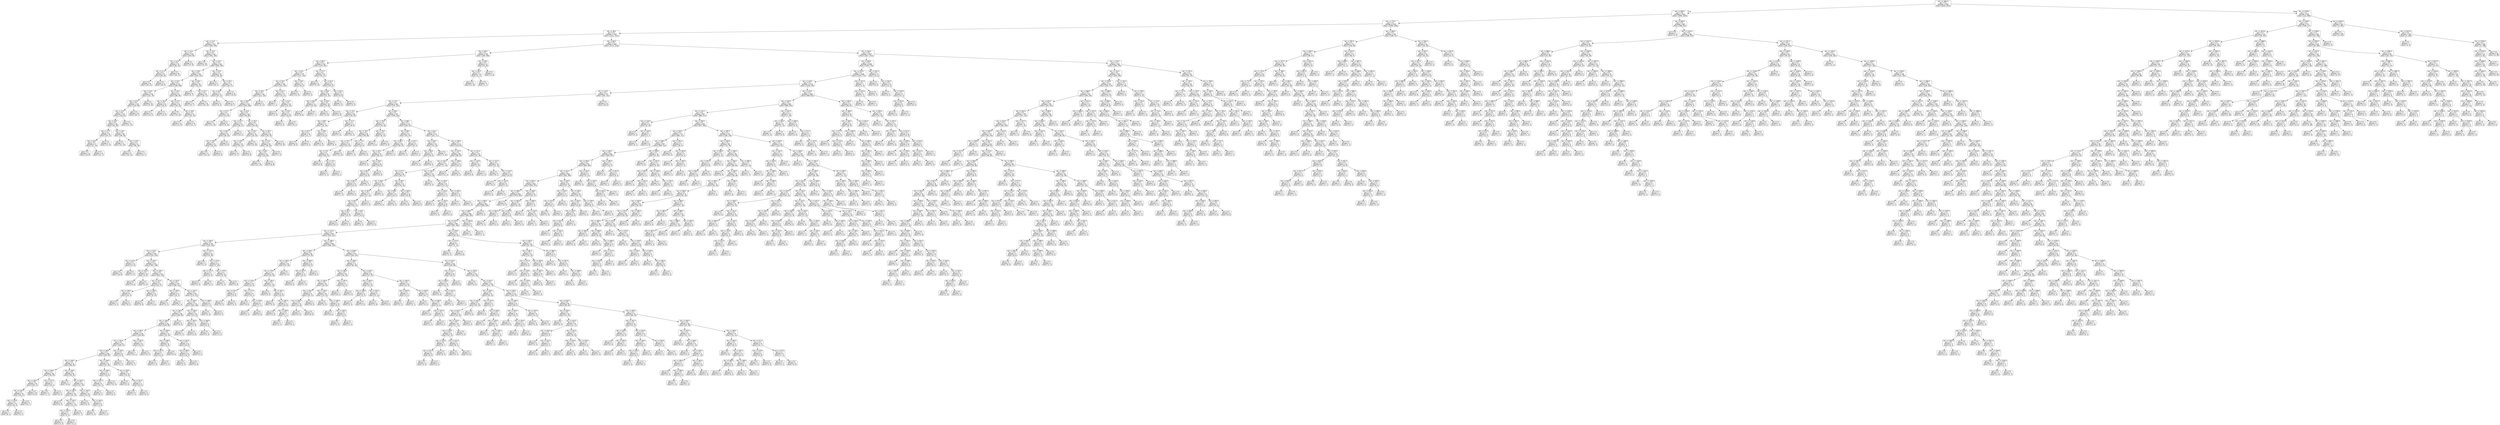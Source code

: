 digraph Tree {
node [shape=box, style="rounded", color="black", fontname=helvetica] ;
edge [fontname=helvetica] ;
0 [label="rain <= 1691.0\ngini = 0.5\nsamples = 3435\nvalue = [2678, 2674]"] ;
1 [label="rain <= 960.5\ngini = 0.5\nsamples = 2810\nvalue = [2566, 1816]"] ;
0 -> 1 [labeldistance=2.5, labelangle=45, headlabel="True"] ;
2 [label="rain <= 772.0\ngini = 0.5\nsamples = 2425\nvalue = [2298, 1495]"] ;
1 -> 2 ;
3 [label="rain <= 36.5\ngini = 0.5\nsamples = 2267\nvalue = [2112, 1421]"] ;
2 -> 3 ;
4 [label="rain <= 14.5\ngini = 0.4\nsamples = 410\nvalue = [400, 203]"] ;
3 -> 4 ;
5 [label="rain <= 13.5\ngini = 0.4\nsamples = 100\nvalue = [109, 40]"] ;
4 -> 5 ;
6 [label="rain <= 12.5\ngini = 0.4\nsamples = 78\nvalue = [82, 32]"] ;
5 -> 6 ;
7 [label="rain <= 11.5\ngini = 0.4\nsamples = 52\nvalue = [56, 20]"] ;
6 -> 7 ;
8 [label="gini = 0.4\nsamples = 25\nvalue = [26, 11]"] ;
7 -> 8 ;
9 [label="gini = 0.4\nsamples = 27\nvalue = [30, 9]"] ;
7 -> 9 ;
10 [label="gini = 0.4\nsamples = 26\nvalue = [26, 12]"] ;
6 -> 10 ;
11 [label="gini = 0.4\nsamples = 22\nvalue = [27, 8]"] ;
5 -> 11 ;
12 [label="rain <= 15.5\ngini = 0.5\nsamples = 310\nvalue = [291, 163]"] ;
4 -> 12 ;
13 [label="gini = 0.5\nsamples = 18\nvalue = [9, 13]"] ;
12 -> 13 ;
14 [label="rain <= 32.5\ngini = 0.5\nsamples = 292\nvalue = [282, 150]"] ;
12 -> 14 ;
15 [label="rain <= 29.5\ngini = 0.5\nsamples = 253\nvalue = [232, 132]"] ;
14 -> 15 ;
16 [label="rain <= 24.5\ngini = 0.5\nsamples = 215\nvalue = [199, 108]"] ;
15 -> 16 ;
17 [label="rain <= 23.5\ngini = 0.5\nsamples = 148\nvalue = [131, 79]"] ;
16 -> 17 ;
18 [label="rain <= 22.5\ngini = 0.5\nsamples = 133\nvalue = [122, 69]"] ;
17 -> 18 ;
19 [label="rain <= 21.5\ngini = 0.5\nsamples = 115\nvalue = [104, 62]"] ;
18 -> 19 ;
20 [label="rain <= 18.5\ngini = 0.5\nsamples = 102\nvalue = [92, 49]"] ;
19 -> 20 ;
21 [label="rain <= 17.5\ngini = 0.4\nsamples = 44\nvalue = [44, 21]"] ;
20 -> 21 ;
22 [label="rain <= 16.5\ngini = 0.5\nsamples = 27\nvalue = [27, 15]"] ;
21 -> 22 ;
23 [label="gini = 0.4\nsamples = 14\nvalue = [16, 8]"] ;
22 -> 23 ;
24 [label="gini = 0.5\nsamples = 13\nvalue = [11, 7]"] ;
22 -> 24 ;
25 [label="gini = 0.4\nsamples = 17\nvalue = [17, 6]"] ;
21 -> 25 ;
26 [label="rain <= 19.5\ngini = 0.5\nsamples = 58\nvalue = [48, 28]"] ;
20 -> 26 ;
27 [label="gini = 0.5\nsamples = 17\nvalue = [12, 10]"] ;
26 -> 27 ;
28 [label="rain <= 20.5\ngini = 0.4\nsamples = 41\nvalue = [36, 18]"] ;
26 -> 28 ;
29 [label="gini = 0.4\nsamples = 24\nvalue = [22, 11]"] ;
28 -> 29 ;
30 [label="gini = 0.4\nsamples = 17\nvalue = [14, 7]"] ;
28 -> 30 ;
31 [label="gini = 0.5\nsamples = 13\nvalue = [12, 13]"] ;
19 -> 31 ;
32 [label="gini = 0.4\nsamples = 18\nvalue = [18, 7]"] ;
18 -> 32 ;
33 [label="gini = 0.5\nsamples = 15\nvalue = [9, 10]"] ;
17 -> 33 ;
34 [label="rain <= 26.5\ngini = 0.4\nsamples = 67\nvalue = [68, 29]"] ;
16 -> 34 ;
35 [label="rain <= 25.5\ngini = 0.3\nsamples = 25\nvalue = [26, 6]"] ;
34 -> 35 ;
36 [label="gini = 0.2\nsamples = 12\nvalue = [13, 2]"] ;
35 -> 36 ;
37 [label="gini = 0.4\nsamples = 13\nvalue = [13, 4]"] ;
35 -> 37 ;
38 [label="rain <= 27.5\ngini = 0.5\nsamples = 42\nvalue = [42, 23]"] ;
34 -> 38 ;
39 [label="gini = 0.5\nsamples = 11\nvalue = [10, 10]"] ;
38 -> 39 ;
40 [label="rain <= 28.5\ngini = 0.4\nsamples = 31\nvalue = [32, 13]"] ;
38 -> 40 ;
41 [label="gini = 0.5\nsamples = 15\nvalue = [11, 6]"] ;
40 -> 41 ;
42 [label="gini = 0.4\nsamples = 16\nvalue = [21, 7]"] ;
40 -> 42 ;
43 [label="rain <= 30.5\ngini = 0.5\nsamples = 38\nvalue = [33, 24]"] ;
15 -> 43 ;
44 [label="gini = 0.4\nsamples = 8\nvalue = [3, 7]"] ;
43 -> 44 ;
45 [label="rain <= 31.5\ngini = 0.5\nsamples = 30\nvalue = [30, 17]"] ;
43 -> 45 ;
46 [label="gini = 0.4\nsamples = 14\nvalue = [14, 7]"] ;
45 -> 46 ;
47 [label="gini = 0.5\nsamples = 16\nvalue = [16, 10]"] ;
45 -> 47 ;
48 [label="rain <= 33.5\ngini = 0.4\nsamples = 39\nvalue = [50, 18]"] ;
14 -> 48 ;
49 [label="gini = 0.2\nsamples = 8\nvalue = [10, 1]"] ;
48 -> 49 ;
50 [label="rain <= 35.5\ngini = 0.4\nsamples = 31\nvalue = [40, 17]"] ;
48 -> 50 ;
51 [label="rain <= 34.5\ngini = 0.4\nsamples = 21\nvalue = [25, 11]"] ;
50 -> 51 ;
52 [label="gini = 0.4\nsamples = 9\nvalue = [9, 4]"] ;
51 -> 52 ;
53 [label="gini = 0.4\nsamples = 12\nvalue = [16, 7]"] ;
51 -> 53 ;
54 [label="gini = 0.4\nsamples = 10\nvalue = [15, 6]"] ;
50 -> 54 ;
55 [label="rain <= 66.5\ngini = 0.5\nsamples = 1857\nvalue = [1712, 1218]"] ;
3 -> 55 ;
56 [label="rain <= 63.5\ngini = 0.5\nsamples = 250\nvalue = [185, 206]"] ;
55 -> 56 ;
57 [label="rain <= 56.5\ngini = 0.5\nsamples = 229\nvalue = [179, 181]"] ;
56 -> 57 ;
58 [label="rain <= 54.5\ngini = 0.5\nsamples = 179\nvalue = [147, 134]"] ;
57 -> 58 ;
59 [label="rain <= 50.5\ngini = 0.5\nsamples = 168\nvalue = [131, 132]"] ;
58 -> 59 ;
60 [label="rain <= 49.5\ngini = 0.5\nsamples = 143\nvalue = [112, 120]"] ;
59 -> 60 ;
61 [label="rain <= 38.5\ngini = 0.5\nsamples = 134\nvalue = [108, 109]"] ;
60 -> 61 ;
62 [label="rain <= 37.5\ngini = 0.5\nsamples = 22\nvalue = [14, 20]"] ;
61 -> 62 ;
63 [label="gini = 0.5\nsamples = 15\nvalue = [11, 10]"] ;
62 -> 63 ;
64 [label="gini = 0.4\nsamples = 7\nvalue = [3, 10]"] ;
62 -> 64 ;
65 [label="rain <= 42.5\ngini = 0.5\nsamples = 112\nvalue = [94, 89]"] ;
61 -> 65 ;
66 [label="rain <= 41.5\ngini = 0.5\nsamples = 41\nvalue = [40, 27]"] ;
65 -> 66 ;
67 [label="rain <= 40.5\ngini = 0.5\nsamples = 32\nvalue = [30, 23]"] ;
66 -> 67 ;
68 [label="rain <= 39.5\ngini = 0.5\nsamples = 23\nvalue = [25, 15]"] ;
67 -> 68 ;
69 [label="gini = 0.5\nsamples = 17\nvalue = [19, 12]"] ;
68 -> 69 ;
70 [label="gini = 0.4\nsamples = 6\nvalue = [6, 3]"] ;
68 -> 70 ;
71 [label="gini = 0.5\nsamples = 9\nvalue = [5, 8]"] ;
67 -> 71 ;
72 [label="gini = 0.4\nsamples = 9\nvalue = [10, 4]"] ;
66 -> 72 ;
73 [label="rain <= 45.5\ngini = 0.5\nsamples = 71\nvalue = [54, 62]"] ;
65 -> 73 ;
74 [label="rain <= 44.5\ngini = 0.5\nsamples = 32\nvalue = [19, 32]"] ;
73 -> 74 ;
75 [label="rain <= 43.5\ngini = 0.5\nsamples = 18\nvalue = [10, 13]"] ;
74 -> 75 ;
76 [label="gini = 0.5\nsamples = 10\nvalue = [5, 7]"] ;
75 -> 76 ;
77 [label="gini = 0.5\nsamples = 8\nvalue = [5, 6]"] ;
75 -> 77 ;
78 [label="gini = 0.4\nsamples = 14\nvalue = [9, 19]"] ;
74 -> 78 ;
79 [label="rain <= 48.5\ngini = 0.5\nsamples = 39\nvalue = [35, 30]"] ;
73 -> 79 ;
80 [label="rain <= 47.5\ngini = 0.5\nsamples = 29\nvalue = [26, 20]"] ;
79 -> 80 ;
81 [label="rain <= 46.5\ngini = 0.5\nsamples = 23\nvalue = [19, 18]"] ;
80 -> 81 ;
82 [label="gini = 0.5\nsamples = 13\nvalue = [11, 10]"] ;
81 -> 82 ;
83 [label="gini = 0.5\nsamples = 10\nvalue = [8, 8]"] ;
81 -> 83 ;
84 [label="gini = 0.3\nsamples = 6\nvalue = [7, 2]"] ;
80 -> 84 ;
85 [label="gini = 0.5\nsamples = 10\nvalue = [9, 10]"] ;
79 -> 85 ;
86 [label="gini = 0.4\nsamples = 9\nvalue = [4, 11]"] ;
60 -> 86 ;
87 [label="rain <= 51.5\ngini = 0.5\nsamples = 25\nvalue = [19, 12]"] ;
59 -> 87 ;
88 [label="gini = 0.3\nsamples = 7\nvalue = [7, 2]"] ;
87 -> 88 ;
89 [label="rain <= 52.5\ngini = 0.5\nsamples = 18\nvalue = [12, 10]"] ;
87 -> 89 ;
90 [label="gini = 0.4\nsamples = 6\nvalue = [2, 4]"] ;
89 -> 90 ;
91 [label="rain <= 53.5\ngini = 0.5\nsamples = 12\nvalue = [10, 6]"] ;
89 -> 91 ;
92 [label="gini = 0.4\nsamples = 5\nvalue = [4, 2]"] ;
91 -> 92 ;
93 [label="gini = 0.5\nsamples = 7\nvalue = [6, 4]"] ;
91 -> 93 ;
94 [label="rain <= 55.5\ngini = 0.2\nsamples = 11\nvalue = [16, 2]"] ;
58 -> 94 ;
95 [label="gini = 0.0\nsamples = 6\nvalue = [11, 0]"] ;
94 -> 95 ;
96 [label="gini = 0.4\nsamples = 5\nvalue = [5, 2]"] ;
94 -> 96 ;
97 [label="rain <= 57.5\ngini = 0.5\nsamples = 50\nvalue = [32, 47]"] ;
57 -> 97 ;
98 [label="gini = 0.4\nsamples = 9\nvalue = [3, 10]"] ;
97 -> 98 ;
99 [label="rain <= 61.5\ngini = 0.5\nsamples = 41\nvalue = [29, 37]"] ;
97 -> 99 ;
100 [label="rain <= 59.5\ngini = 0.5\nsamples = 30\nvalue = [21, 31]"] ;
99 -> 100 ;
101 [label="rain <= 58.5\ngini = 0.5\nsamples = 14\nvalue = [15, 15]"] ;
100 -> 101 ;
102 [label="gini = 0.5\nsamples = 7\nvalue = [8, 8]"] ;
101 -> 102 ;
103 [label="gini = 0.5\nsamples = 7\nvalue = [7, 7]"] ;
101 -> 103 ;
104 [label="rain <= 60.5\ngini = 0.4\nsamples = 16\nvalue = [6, 16]"] ;
100 -> 104 ;
105 [label="gini = 0.4\nsamples = 8\nvalue = [4, 8]"] ;
104 -> 105 ;
106 [label="gini = 0.3\nsamples = 8\nvalue = [2, 8]"] ;
104 -> 106 ;
107 [label="rain <= 62.5\ngini = 0.5\nsamples = 11\nvalue = [8, 6]"] ;
99 -> 107 ;
108 [label="gini = 0.5\nsamples = 5\nvalue = [4, 3]"] ;
107 -> 108 ;
109 [label="gini = 0.5\nsamples = 6\nvalue = [4, 3]"] ;
107 -> 109 ;
110 [label="rain <= 65.5\ngini = 0.3\nsamples = 21\nvalue = [6, 25]"] ;
56 -> 110 ;
111 [label="rain <= 64.5\ngini = 0.3\nsamples = 14\nvalue = [3, 17]"] ;
110 -> 111 ;
112 [label="gini = 0.3\nsamples = 9\nvalue = [2, 10]"] ;
111 -> 112 ;
113 [label="gini = 0.2\nsamples = 5\nvalue = [1, 7]"] ;
111 -> 113 ;
114 [label="gini = 0.4\nsamples = 7\nvalue = [3, 8]"] ;
110 -> 114 ;
115 [label="rain <= 526.5\ngini = 0.5\nsamples = 1607\nvalue = [1527, 1012]"] ;
55 -> 115 ;
116 [label="rain <= 519.5\ngini = 0.5\nsamples = 1299\nvalue = [1262, 778]"] ;
115 -> 116 ;
117 [label="rain <= 514.5\ngini = 0.5\nsamples = 1286\nvalue = [1240, 774]"] ;
116 -> 117 ;
118 [label="rain <= 118.5\ngini = 0.5\nsamples = 1279\nvalue = [1239, 765]"] ;
117 -> 118 ;
119 [label="rain <= 115.5\ngini = 0.4\nsamples = 273\nvalue = [291, 151]"] ;
118 -> 119 ;
120 [label="rain <= 72.5\ngini = 0.5\nsamples = 263\nvalue = [275, 151]"] ;
119 -> 120 ;
121 [label="rain <= 70.5\ngini = 0.4\nsamples = 38\nvalue = [49, 19]"] ;
120 -> 121 ;
122 [label="rain <= 68.5\ngini = 0.4\nsamples = 27\nvalue = [31, 16]"] ;
121 -> 122 ;
123 [label="rain <= 67.5\ngini = 0.5\nsamples = 10\nvalue = [11, 7]"] ;
122 -> 123 ;
124 [label="gini = 0.5\nsamples = 8\nvalue = [8, 5]"] ;
123 -> 124 ;
125 [label="gini = 0.5\nsamples = 2\nvalue = [3, 2]"] ;
123 -> 125 ;
126 [label="rain <= 69.5\ngini = 0.4\nsamples = 17\nvalue = [20, 9]"] ;
122 -> 126 ;
127 [label="gini = 0.4\nsamples = 10\nvalue = [11, 5]"] ;
126 -> 127 ;
128 [label="gini = 0.4\nsamples = 7\nvalue = [9, 4]"] ;
126 -> 128 ;
129 [label="rain <= 71.5\ngini = 0.2\nsamples = 11\nvalue = [18, 3]"] ;
121 -> 129 ;
130 [label="gini = 0.0\nsamples = 3\nvalue = [7, 0]"] ;
129 -> 130 ;
131 [label="gini = 0.3\nsamples = 8\nvalue = [11, 3]"] ;
129 -> 131 ;
132 [label="rain <= 80.5\ngini = 0.5\nsamples = 225\nvalue = [226, 132]"] ;
120 -> 132 ;
133 [label="rain <= 78.5\ngini = 0.5\nsamples = 51\nvalue = [44, 40]"] ;
132 -> 133 ;
134 [label="rain <= 76.5\ngini = 0.5\nsamples = 38\nvalue = [36, 28]"] ;
133 -> 134 ;
135 [label="rain <= 75.5\ngini = 0.5\nsamples = 29\nvalue = [23, 24]"] ;
134 -> 135 ;
136 [label="rain <= 73.5\ngini = 0.5\nsamples = 21\nvalue = [18, 12]"] ;
135 -> 136 ;
137 [label="gini = 0.5\nsamples = 11\nvalue = [9, 9]"] ;
136 -> 137 ;
138 [label="rain <= 74.5\ngini = 0.4\nsamples = 10\nvalue = [9, 3]"] ;
136 -> 138 ;
139 [label="gini = 0.4\nsamples = 3\nvalue = [3, 1]"] ;
138 -> 139 ;
140 [label="gini = 0.4\nsamples = 7\nvalue = [6, 2]"] ;
138 -> 140 ;
141 [label="gini = 0.4\nsamples = 8\nvalue = [5, 12]"] ;
135 -> 141 ;
142 [label="rain <= 77.5\ngini = 0.4\nsamples = 9\nvalue = [13, 4]"] ;
134 -> 142 ;
143 [label="gini = 0.0\nsamples = 3\nvalue = [7, 0]"] ;
142 -> 143 ;
144 [label="gini = 0.5\nsamples = 6\nvalue = [6, 4]"] ;
142 -> 144 ;
145 [label="rain <= 79.5\ngini = 0.5\nsamples = 13\nvalue = [8, 12]"] ;
133 -> 145 ;
146 [label="gini = 0.5\nsamples = 7\nvalue = [4, 6]"] ;
145 -> 146 ;
147 [label="gini = 0.5\nsamples = 6\nvalue = [4, 6]"] ;
145 -> 147 ;
148 [label="rain <= 88.5\ngini = 0.4\nsamples = 174\nvalue = [182, 92]"] ;
132 -> 148 ;
149 [label="rain <= 86.5\ngini = 0.4\nsamples = 47\nvalue = [50, 15]"] ;
148 -> 149 ;
150 [label="rain <= 85.5\ngini = 0.4\nsamples = 38\nvalue = [40, 13]"] ;
149 -> 150 ;
151 [label="rain <= 81.5\ngini = 0.3\nsamples = 35\nvalue = [38, 11]"] ;
150 -> 151 ;
152 [label="gini = 0.4\nsamples = 5\nvalue = [5, 2]"] ;
151 -> 152 ;
153 [label="rain <= 84.5\ngini = 0.3\nsamples = 30\nvalue = [33, 9]"] ;
151 -> 153 ;
154 [label="rain <= 83.5\ngini = 0.3\nsamples = 22\nvalue = [24, 6]"] ;
153 -> 154 ;
155 [label="rain <= 82.5\ngini = 0.4\nsamples = 13\nvalue = [13, 4]"] ;
154 -> 155 ;
156 [label="gini = 0.3\nsamples = 8\nvalue = [7, 2]"] ;
155 -> 156 ;
157 [label="gini = 0.4\nsamples = 5\nvalue = [6, 2]"] ;
155 -> 157 ;
158 [label="gini = 0.3\nsamples = 9\nvalue = [11, 2]"] ;
154 -> 158 ;
159 [label="gini = 0.4\nsamples = 8\nvalue = [9, 3]"] ;
153 -> 159 ;
160 [label="gini = 0.5\nsamples = 3\nvalue = [2, 2]"] ;
150 -> 160 ;
161 [label="rain <= 87.5\ngini = 0.3\nsamples = 9\nvalue = [10, 2]"] ;
149 -> 161 ;
162 [label="gini = 0.3\nsamples = 5\nvalue = [5, 1]"] ;
161 -> 162 ;
163 [label="gini = 0.3\nsamples = 4\nvalue = [5, 1]"] ;
161 -> 163 ;
164 [label="rain <= 91.5\ngini = 0.5\nsamples = 127\nvalue = [132, 77]"] ;
148 -> 164 ;
165 [label="rain <= 90.5\ngini = 0.5\nsamples = 16\nvalue = [14, 16]"] ;
164 -> 165 ;
166 [label="rain <= 89.5\ngini = 0.5\nsamples = 9\nvalue = [10, 6]"] ;
165 -> 166 ;
167 [label="gini = 0.5\nsamples = 4\nvalue = [4, 3]"] ;
166 -> 167 ;
168 [label="gini = 0.4\nsamples = 5\nvalue = [6, 3]"] ;
166 -> 168 ;
169 [label="gini = 0.4\nsamples = 7\nvalue = [4, 10]"] ;
165 -> 169 ;
170 [label="rain <= 109.5\ngini = 0.4\nsamples = 111\nvalue = [118, 61]"] ;
164 -> 170 ;
171 [label="rain <= 107.5\ngini = 0.4\nsamples = 86\nvalue = [96, 43]"] ;
170 -> 171 ;
172 [label="rain <= 101.5\ngini = 0.5\nsamples = 73\nvalue = [77, 42]"] ;
171 -> 172 ;
173 [label="rain <= 97.5\ngini = 0.4\nsamples = 54\nvalue = [63, 27]"] ;
172 -> 173 ;
174 [label="rain <= 96.5\ngini = 0.5\nsamples = 30\nvalue = [29, 17]"] ;
173 -> 174 ;
175 [label="rain <= 95.5\ngini = 0.4\nsamples = 27\nvalue = [27, 13]"] ;
174 -> 175 ;
176 [label="rain <= 93.5\ngini = 0.5\nsamples = 21\nvalue = [20, 11]"] ;
175 -> 176 ;
177 [label="rain <= 92.5\ngini = 0.4\nsamples = 12\nvalue = [10, 5]"] ;
176 -> 177 ;
178 [label="gini = 0.4\nsamples = 9\nvalue = [8, 4]"] ;
177 -> 178 ;
179 [label="gini = 0.4\nsamples = 3\nvalue = [2, 1]"] ;
177 -> 179 ;
180 [label="rain <= 94.5\ngini = 0.5\nsamples = 9\nvalue = [10, 6]"] ;
176 -> 180 ;
181 [label="gini = 0.5\nsamples = 4\nvalue = [5, 3]"] ;
180 -> 181 ;
182 [label="gini = 0.5\nsamples = 5\nvalue = [5, 3]"] ;
180 -> 182 ;
183 [label="gini = 0.3\nsamples = 6\nvalue = [7, 2]"] ;
175 -> 183 ;
184 [label="gini = 0.4\nsamples = 3\nvalue = [2, 4]"] ;
174 -> 184 ;
185 [label="rain <= 99.5\ngini = 0.4\nsamples = 24\nvalue = [34, 10]"] ;
173 -> 185 ;
186 [label="rain <= 98.5\ngini = 0.2\nsamples = 12\nvalue = [19, 2]"] ;
185 -> 186 ;
187 [label="gini = 0.0\nsamples = 7\nvalue = [10, 0]"] ;
186 -> 187 ;
188 [label="gini = 0.3\nsamples = 5\nvalue = [9, 2]"] ;
186 -> 188 ;
189 [label="rain <= 100.5\ngini = 0.5\nsamples = 12\nvalue = [15, 8]"] ;
185 -> 189 ;
190 [label="gini = 0.5\nsamples = 6\nvalue = [6, 6]"] ;
189 -> 190 ;
191 [label="gini = 0.3\nsamples = 6\nvalue = [9, 2]"] ;
189 -> 191 ;
192 [label="rain <= 102.5\ngini = 0.5\nsamples = 19\nvalue = [14, 15]"] ;
172 -> 192 ;
193 [label="gini = 0.0\nsamples = 1\nvalue = [0, 4]"] ;
192 -> 193 ;
194 [label="rain <= 105.5\ngini = 0.5\nsamples = 18\nvalue = [14, 11]"] ;
192 -> 194 ;
195 [label="rain <= 103.5\ngini = 0.5\nsamples = 13\nvalue = [12, 7]"] ;
194 -> 195 ;
196 [label="gini = 0.3\nsamples = 3\nvalue = [4, 1]"] ;
195 -> 196 ;
197 [label="rain <= 104.5\ngini = 0.5\nsamples = 10\nvalue = [8, 6]"] ;
195 -> 197 ;
198 [label="gini = 0.5\nsamples = 6\nvalue = [4, 4]"] ;
197 -> 198 ;
199 [label="gini = 0.4\nsamples = 4\nvalue = [4, 2]"] ;
197 -> 199 ;
200 [label="rain <= 106.5\ngini = 0.4\nsamples = 5\nvalue = [2, 4]"] ;
194 -> 200 ;
201 [label="gini = 0.4\nsamples = 3\nvalue = [1, 2]"] ;
200 -> 201 ;
202 [label="gini = 0.4\nsamples = 2\nvalue = [1, 2]"] ;
200 -> 202 ;
203 [label="rain <= 108.5\ngini = 0.1\nsamples = 13\nvalue = [19, 1]"] ;
171 -> 203 ;
204 [label="gini = 0.0\nsamples = 7\nvalue = [11, 0]"] ;
203 -> 204 ;
205 [label="gini = 0.2\nsamples = 6\nvalue = [8, 1]"] ;
203 -> 205 ;
206 [label="rain <= 111.5\ngini = 0.5\nsamples = 25\nvalue = [22, 18]"] ;
170 -> 206 ;
207 [label="rain <= 110.5\ngini = 0.2\nsamples = 6\nvalue = [1, 8]"] ;
206 -> 207 ;
208 [label="gini = 0.0\nsamples = 3\nvalue = [0, 5]"] ;
207 -> 208 ;
209 [label="gini = 0.4\nsamples = 3\nvalue = [1, 3]"] ;
207 -> 209 ;
210 [label="rain <= 112.5\ngini = 0.4\nsamples = 19\nvalue = [21, 10]"] ;
206 -> 210 ;
211 [label="gini = 0.2\nsamples = 5\nvalue = [8, 1]"] ;
210 -> 211 ;
212 [label="rain <= 113.5\ngini = 0.5\nsamples = 14\nvalue = [13, 9]"] ;
210 -> 212 ;
213 [label="gini = 0.4\nsamples = 5\nvalue = [6, 3]"] ;
212 -> 213 ;
214 [label="rain <= 114.5\ngini = 0.5\nsamples = 9\nvalue = [7, 6]"] ;
212 -> 214 ;
215 [label="gini = 0.5\nsamples = 5\nvalue = [2, 3]"] ;
214 -> 215 ;
216 [label="gini = 0.5\nsamples = 4\nvalue = [5, 3]"] ;
214 -> 216 ;
217 [label="gini = 0.0\nsamples = 10\nvalue = [16, 0]"] ;
119 -> 217 ;
218 [label="rain <= 474.5\ngini = 0.5\nsamples = 1006\nvalue = [948, 614]"] ;
118 -> 218 ;
219 [label="rain <= 463.5\ngini = 0.5\nsamples = 955\nvalue = [890, 591]"] ;
218 -> 219 ;
220 [label="rain <= 121.5\ngini = 0.5\nsamples = 937\nvalue = [883, 572]"] ;
219 -> 220 ;
221 [label="rain <= 119.5\ngini = 0.5\nsamples = 11\nvalue = [6, 10]"] ;
220 -> 221 ;
222 [label="gini = 0.5\nsamples = 4\nvalue = [5, 3]"] ;
221 -> 222 ;
223 [label="rain <= 120.5\ngini = 0.2\nsamples = 7\nvalue = [1, 7]"] ;
221 -> 223 ;
224 [label="gini = 0.0\nsamples = 1\nvalue = [0, 1]"] ;
223 -> 224 ;
225 [label="gini = 0.2\nsamples = 6\nvalue = [1, 6]"] ;
223 -> 225 ;
226 [label="rain <= 355.5\ngini = 0.5\nsamples = 926\nvalue = [877, 562]"] ;
220 -> 226 ;
227 [label="rain <= 345.5\ngini = 0.5\nsamples = 714\nvalue = [682, 417]"] ;
226 -> 227 ;
228 [label="rain <= 338.5\ngini = 0.5\nsamples = 697\nvalue = [654, 413]"] ;
227 -> 228 ;
229 [label="rain <= 334.5\ngini = 0.5\nsamples = 682\nvalue = [649, 397]"] ;
228 -> 229 ;
230 [label="rain <= 330.0\ngini = 0.5\nsamples = 671\nvalue = [636, 395]"] ;
229 -> 230 ;
231 [label="rain <= 311.5\ngini = 0.5\nsamples = 662\nvalue = [631, 384]"] ;
230 -> 231 ;
232 [label="rain <= 301.5\ngini = 0.5\nsamples = 630\nvalue = [594, 372]"] ;
231 -> 232 ;
233 [label="rain <= 296.5\ngini = 0.5\nsamples = 610\nvalue = [578, 355]"] ;
232 -> 233 ;
234 [label="rain <= 295.5\ngini = 0.5\nsamples = 601\nvalue = [565, 355]"] ;
233 -> 234 ;
235 [label="rain <= 289.5\ngini = 0.5\nsamples = 599\nvalue = [565, 353]"] ;
234 -> 235 ;
236 [label="rain <= 273.5\ngini = 0.5\nsamples = 590\nvalue = [557, 352]"] ;
235 -> 236 ;
237 [label="rain <= 174.5\ngini = 0.5\nsamples = 549\nvalue = [529, 321]"] ;
236 -> 237 ;
238 [label="rain <= 169.5\ngini = 0.5\nsamples = 254\nvalue = [233, 162]"] ;
237 -> 238 ;
239 [label="rain <= 123.5\ngini = 0.5\nsamples = 238\nvalue = [224, 144]"] ;
238 -> 239 ;
240 [label="rain <= 122.5\ngini = 0.4\nsamples = 14\nvalue = [17, 6]"] ;
239 -> 240 ;
241 [label="gini = 0.5\nsamples = 10\nvalue = [10, 6]"] ;
240 -> 241 ;
242 [label="gini = 0.0\nsamples = 4\nvalue = [7, 0]"] ;
240 -> 242 ;
243 [label="rain <= 125.5\ngini = 0.5\nsamples = 224\nvalue = [207, 138]"] ;
239 -> 243 ;
244 [label="rain <= 124.5\ngini = 0.4\nsamples = 10\nvalue = [4, 9]"] ;
243 -> 244 ;
245 [label="gini = 0.4\nsamples = 7\nvalue = [3, 6]"] ;
244 -> 245 ;
246 [label="gini = 0.4\nsamples = 3\nvalue = [1, 3]"] ;
244 -> 246 ;
247 [label="rain <= 129.5\ngini = 0.5\nsamples = 214\nvalue = [203, 129]"] ;
243 -> 247 ;
248 [label="rain <= 127.5\ngini = 0.5\nsamples = 21\nvalue = [18, 17]"] ;
247 -> 248 ;
249 [label="rain <= 126.5\ngini = 0.4\nsamples = 8\nvalue = [10, 3]"] ;
248 -> 249 ;
250 [label="gini = 0.4\nsamples = 3\nvalue = [4, 2]"] ;
249 -> 250 ;
251 [label="gini = 0.2\nsamples = 5\nvalue = [6, 1]"] ;
249 -> 251 ;
252 [label="rain <= 128.5\ngini = 0.5\nsamples = 13\nvalue = [8, 14]"] ;
248 -> 252 ;
253 [label="gini = 0.5\nsamples = 6\nvalue = [5, 6]"] ;
252 -> 253 ;
254 [label="gini = 0.4\nsamples = 7\nvalue = [3, 8]"] ;
252 -> 254 ;
255 [label="rain <= 132.5\ngini = 0.5\nsamples = 193\nvalue = [185, 112]"] ;
247 -> 255 ;
256 [label="rain <= 130.5\ngini = 0.1\nsamples = 12\nvalue = [15, 1]"] ;
255 -> 256 ;
257 [label="gini = 0.3\nsamples = 5\nvalue = [4, 1]"] ;
256 -> 257 ;
258 [label="gini = 0.0\nsamples = 7\nvalue = [11, 0]"] ;
256 -> 258 ;
259 [label="rain <= 167.5\ngini = 0.5\nsamples = 181\nvalue = [170, 111]"] ;
255 -> 259 ;
260 [label="rain <= 163.5\ngini = 0.5\nsamples = 173\nvalue = [163, 109]"] ;
259 -> 260 ;
261 [label="rain <= 162.5\ngini = 0.5\nsamples = 155\nvalue = [150, 95]"] ;
260 -> 261 ;
262 [label="rain <= 156.5\ngini = 0.5\nsamples = 151\nvalue = [145, 95]"] ;
261 -> 262 ;
263 [label="rain <= 154.5\ngini = 0.5\nsamples = 129\nvalue = [130, 80]"] ;
262 -> 263 ;
264 [label="rain <= 152.5\ngini = 0.5\nsamples = 114\nvalue = [108, 74]"] ;
263 -> 264 ;
265 [label="rain <= 146.5\ngini = 0.5\nsamples = 106\nvalue = [105, 65]"] ;
264 -> 265 ;
266 [label="rain <= 138.5\ngini = 0.5\nsamples = 75\nvalue = [68, 50]"] ;
265 -> 266 ;
267 [label="rain <= 136.5\ngini = 0.4\nsamples = 36\nvalue = [38, 19]"] ;
266 -> 267 ;
268 [label="rain <= 135.5\ngini = 0.5\nsamples = 29\nvalue = [28, 17]"] ;
267 -> 268 ;
269 [label="rain <= 134.5\ngini = 0.4\nsamples = 19\nvalue = [23, 11]"] ;
268 -> 269 ;
270 [label="rain <= 133.5\ngini = 0.4\nsamples = 10\nvalue = [10, 4]"] ;
269 -> 270 ;
271 [label="gini = 0.4\nsamples = 7\nvalue = [6, 3]"] ;
270 -> 271 ;
272 [label="gini = 0.3\nsamples = 3\nvalue = [4, 1]"] ;
270 -> 272 ;
273 [label="gini = 0.5\nsamples = 9\nvalue = [13, 7]"] ;
269 -> 273 ;
274 [label="gini = 0.5\nsamples = 10\nvalue = [5, 6]"] ;
268 -> 274 ;
275 [label="rain <= 137.5\ngini = 0.3\nsamples = 7\nvalue = [10, 2]"] ;
267 -> 275 ;
276 [label="gini = 0.2\nsamples = 4\nvalue = [7, 1]"] ;
275 -> 276 ;
277 [label="gini = 0.4\nsamples = 3\nvalue = [3, 1]"] ;
275 -> 277 ;
278 [label="rain <= 139.5\ngini = 0.5\nsamples = 39\nvalue = [30, 31]"] ;
266 -> 278 ;
279 [label="gini = 0.4\nsamples = 7\nvalue = [3, 8]"] ;
278 -> 279 ;
280 [label="rain <= 143.5\ngini = 0.5\nsamples = 32\nvalue = [27, 23]"] ;
278 -> 280 ;
281 [label="rain <= 140.5\ngini = 0.5\nsamples = 18\nvalue = [15, 15]"] ;
280 -> 281 ;
282 [label="gini = 0.5\nsamples = 5\nvalue = [4, 3]"] ;
281 -> 282 ;
283 [label="rain <= 142.5\ngini = 0.5\nsamples = 13\nvalue = [11, 12]"] ;
281 -> 283 ;
284 [label="rain <= 141.5\ngini = 0.5\nsamples = 7\nvalue = [4, 5]"] ;
283 -> 284 ;
285 [label="gini = 0.5\nsamples = 6\nvalue = [4, 4]"] ;
284 -> 285 ;
286 [label="gini = 0.0\nsamples = 1\nvalue = [0, 1]"] ;
284 -> 286 ;
287 [label="gini = 0.5\nsamples = 6\nvalue = [7, 7]"] ;
283 -> 287 ;
288 [label="rain <= 144.5\ngini = 0.5\nsamples = 14\nvalue = [12, 8]"] ;
280 -> 288 ;
289 [label="gini = 0.4\nsamples = 6\nvalue = [5, 2]"] ;
288 -> 289 ;
290 [label="rain <= 145.5\ngini = 0.5\nsamples = 8\nvalue = [7, 6]"] ;
288 -> 290 ;
291 [label="gini = 0.5\nsamples = 4\nvalue = [5, 4]"] ;
290 -> 291 ;
292 [label="gini = 0.5\nsamples = 4\nvalue = [2, 2]"] ;
290 -> 292 ;
293 [label="rain <= 149.5\ngini = 0.4\nsamples = 31\nvalue = [37, 15]"] ;
265 -> 293 ;
294 [label="rain <= 148.5\ngini = 0.3\nsamples = 17\nvalue = [24, 6]"] ;
293 -> 294 ;
295 [label="rain <= 147.5\ngini = 0.2\nsamples = 8\nvalue = [12, 2]"] ;
294 -> 295 ;
296 [label="gini = 0.2\nsamples = 3\nvalue = [6, 1]"] ;
295 -> 296 ;
297 [label="gini = 0.2\nsamples = 5\nvalue = [6, 1]"] ;
295 -> 297 ;
298 [label="gini = 0.4\nsamples = 9\nvalue = [12, 4]"] ;
294 -> 298 ;
299 [label="rain <= 150.5\ngini = 0.5\nsamples = 14\nvalue = [13, 9]"] ;
293 -> 299 ;
300 [label="gini = 0.0\nsamples = 3\nvalue = [0, 5]"] ;
299 -> 300 ;
301 [label="rain <= 151.5\ngini = 0.4\nsamples = 11\nvalue = [13, 4]"] ;
299 -> 301 ;
302 [label="gini = 0.3\nsamples = 6\nvalue = [7, 2]"] ;
301 -> 302 ;
303 [label="gini = 0.4\nsamples = 5\nvalue = [6, 2]"] ;
301 -> 303 ;
304 [label="rain <= 153.5\ngini = 0.4\nsamples = 8\nvalue = [3, 9]"] ;
264 -> 304 ;
305 [label="gini = 0.4\nsamples = 2\nvalue = [1, 2]"] ;
304 -> 305 ;
306 [label="gini = 0.3\nsamples = 6\nvalue = [2, 7]"] ;
304 -> 306 ;
307 [label="rain <= 155.5\ngini = 0.3\nsamples = 15\nvalue = [22, 6]"] ;
263 -> 307 ;
308 [label="gini = 0.2\nsamples = 7\nvalue = [10, 1]"] ;
307 -> 308 ;
309 [label="gini = 0.4\nsamples = 8\nvalue = [12, 5]"] ;
307 -> 309 ;
310 [label="rain <= 159.5\ngini = 0.5\nsamples = 22\nvalue = [15, 15]"] ;
262 -> 310 ;
311 [label="rain <= 158.5\ngini = 0.3\nsamples = 8\nvalue = [2, 9]"] ;
310 -> 311 ;
312 [label="rain <= 157.5\ngini = 0.4\nsamples = 7\nvalue = [2, 6]"] ;
311 -> 312 ;
313 [label="gini = 0.3\nsamples = 5\nvalue = [1, 5]"] ;
312 -> 313 ;
314 [label="gini = 0.5\nsamples = 2\nvalue = [1, 1]"] ;
312 -> 314 ;
315 [label="gini = 0.0\nsamples = 1\nvalue = [0, 3]"] ;
311 -> 315 ;
316 [label="rain <= 161.5\ngini = 0.4\nsamples = 14\nvalue = [13, 6]"] ;
310 -> 316 ;
317 [label="rain <= 160.5\ngini = 0.3\nsamples = 10\nvalue = [10, 2]"] ;
316 -> 317 ;
318 [label="gini = 0.4\nsamples = 6\nvalue = [5, 2]"] ;
317 -> 318 ;
319 [label="gini = 0.0\nsamples = 4\nvalue = [5, 0]"] ;
317 -> 319 ;
320 [label="gini = 0.5\nsamples = 4\nvalue = [3, 4]"] ;
316 -> 320 ;
321 [label="gini = 0.0\nsamples = 4\nvalue = [5, 0]"] ;
261 -> 321 ;
322 [label="rain <= 165.5\ngini = 0.5\nsamples = 18\nvalue = [13, 14]"] ;
260 -> 322 ;
323 [label="rain <= 164.5\ngini = 0.4\nsamples = 9\nvalue = [4, 9]"] ;
322 -> 323 ;
324 [label="gini = 0.5\nsamples = 4\nvalue = [2, 3]"] ;
323 -> 324 ;
325 [label="gini = 0.4\nsamples = 5\nvalue = [2, 6]"] ;
323 -> 325 ;
326 [label="rain <= 166.5\ngini = 0.5\nsamples = 9\nvalue = [9, 5]"] ;
322 -> 326 ;
327 [label="gini = 0.5\nsamples = 4\nvalue = [5, 3]"] ;
326 -> 327 ;
328 [label="gini = 0.4\nsamples = 5\nvalue = [4, 2]"] ;
326 -> 328 ;
329 [label="rain <= 168.5\ngini = 0.3\nsamples = 8\nvalue = [7, 2]"] ;
259 -> 329 ;
330 [label="gini = 0.0\nsamples = 2\nvalue = [2, 0]"] ;
329 -> 330 ;
331 [label="gini = 0.4\nsamples = 6\nvalue = [5, 2]"] ;
329 -> 331 ;
332 [label="rain <= 170.5\ngini = 0.4\nsamples = 16\nvalue = [9, 18]"] ;
238 -> 332 ;
333 [label="gini = 0.5\nsamples = 4\nvalue = [2, 3]"] ;
332 -> 333 ;
334 [label="rain <= 172.5\ngini = 0.4\nsamples = 12\nvalue = [7, 15]"] ;
332 -> 334 ;
335 [label="rain <= 171.5\ngini = 0.4\nsamples = 3\nvalue = [2, 5]"] ;
334 -> 335 ;
336 [label="gini = 0.4\nsamples = 2\nvalue = [2, 4]"] ;
335 -> 336 ;
337 [label="gini = 0.0\nsamples = 1\nvalue = [0, 1]"] ;
335 -> 337 ;
338 [label="rain <= 173.5\ngini = 0.4\nsamples = 9\nvalue = [5, 10]"] ;
334 -> 338 ;
339 [label="gini = 0.4\nsamples = 5\nvalue = [2, 4]"] ;
338 -> 339 ;
340 [label="gini = 0.4\nsamples = 4\nvalue = [3, 6]"] ;
338 -> 340 ;
341 [label="rain <= 189.5\ngini = 0.5\nsamples = 295\nvalue = [296, 159]"] ;
237 -> 341 ;
342 [label="rain <= 186.5\ngini = 0.4\nsamples = 58\nvalue = [70, 25]"] ;
341 -> 342 ;
343 [label="rain <= 185.0\ngini = 0.4\nsamples = 44\nvalue = [47, 20]"] ;
342 -> 343 ;
344 [label="rain <= 179.5\ngini = 0.4\nsamples = 40\nvalue = [43, 16]"] ;
343 -> 344 ;
345 [label="rain <= 176.5\ngini = 0.3\nsamples = 19\nvalue = [22, 6]"] ;
344 -> 345 ;
346 [label="rain <= 175.5\ngini = 0.5\nsamples = 11\nvalue = [9, 5]"] ;
345 -> 346 ;
347 [label="gini = 0.4\nsamples = 6\nvalue = [5, 2]"] ;
346 -> 347 ;
348 [label="gini = 0.5\nsamples = 5\nvalue = [4, 3]"] ;
346 -> 348 ;
349 [label="rain <= 177.5\ngini = 0.1\nsamples = 8\nvalue = [13, 1]"] ;
345 -> 349 ;
350 [label="gini = 0.0\nsamples = 3\nvalue = [6, 0]"] ;
349 -> 350 ;
351 [label="rain <= 178.5\ngini = 0.2\nsamples = 5\nvalue = [7, 1]"] ;
349 -> 351 ;
352 [label="gini = 0.4\nsamples = 2\nvalue = [2, 1]"] ;
351 -> 352 ;
353 [label="gini = 0.0\nsamples = 3\nvalue = [5, 0]"] ;
351 -> 353 ;
354 [label="rain <= 180.5\ngini = 0.4\nsamples = 21\nvalue = [21, 10]"] ;
344 -> 354 ;
355 [label="gini = 0.5\nsamples = 6\nvalue = [6, 5]"] ;
354 -> 355 ;
356 [label="rain <= 181.5\ngini = 0.4\nsamples = 15\nvalue = [15, 5]"] ;
354 -> 356 ;
357 [label="gini = 0.0\nsamples = 3\nvalue = [5, 0]"] ;
356 -> 357 ;
358 [label="rain <= 182.5\ngini = 0.4\nsamples = 12\nvalue = [10, 5]"] ;
356 -> 358 ;
359 [label="gini = 0.5\nsamples = 5\nvalue = [3, 3]"] ;
358 -> 359 ;
360 [label="rain <= 183.5\ngini = 0.3\nsamples = 7\nvalue = [7, 2]"] ;
358 -> 360 ;
361 [label="gini = 0.4\nsamples = 3\nvalue = [2, 1]"] ;
360 -> 361 ;
362 [label="gini = 0.3\nsamples = 4\nvalue = [5, 1]"] ;
360 -> 362 ;
363 [label="gini = 0.5\nsamples = 4\nvalue = [4, 4]"] ;
343 -> 363 ;
364 [label="rain <= 188.5\ngini = 0.3\nsamples = 14\nvalue = [23, 5]"] ;
342 -> 364 ;
365 [label="rain <= 187.5\ngini = 0.3\nsamples = 11\nvalue = [15, 4]"] ;
364 -> 365 ;
366 [label="gini = 0.3\nsamples = 6\nvalue = [8, 2]"] ;
365 -> 366 ;
367 [label="gini = 0.3\nsamples = 5\nvalue = [7, 2]"] ;
365 -> 367 ;
368 [label="gini = 0.2\nsamples = 3\nvalue = [8, 1]"] ;
364 -> 368 ;
369 [label="rain <= 208.5\ngini = 0.5\nsamples = 237\nvalue = [226, 134]"] ;
341 -> 369 ;
370 [label="rain <= 198.5\ngini = 0.5\nsamples = 74\nvalue = [62, 48]"] ;
369 -> 370 ;
371 [label="rain <= 196.5\ngini = 0.5\nsamples = 45\nvalue = [45, 25]"] ;
370 -> 371 ;
372 [label="rain <= 192.5\ngini = 0.5\nsamples = 39\nvalue = [33, 24]"] ;
371 -> 372 ;
373 [label="rain <= 191.5\ngini = 0.5\nsamples = 21\nvalue = [20, 11]"] ;
372 -> 373 ;
374 [label="rain <= 190.5\ngini = 0.5\nsamples = 13\nvalue = [11, 8]"] ;
373 -> 374 ;
375 [label="gini = 0.5\nsamples = 4\nvalue = [3, 3]"] ;
374 -> 375 ;
376 [label="gini = 0.5\nsamples = 9\nvalue = [8, 5]"] ;
374 -> 376 ;
377 [label="gini = 0.4\nsamples = 8\nvalue = [9, 3]"] ;
373 -> 377 ;
378 [label="rain <= 193.5\ngini = 0.5\nsamples = 18\nvalue = [13, 13]"] ;
372 -> 378 ;
379 [label="gini = 0.5\nsamples = 6\nvalue = [4, 4]"] ;
378 -> 379 ;
380 [label="rain <= 194.5\ngini = 0.5\nsamples = 12\nvalue = [9, 9]"] ;
378 -> 380 ;
381 [label="gini = 0.5\nsamples = 7\nvalue = [6, 6]"] ;
380 -> 381 ;
382 [label="rain <= 195.5\ngini = 0.5\nsamples = 5\nvalue = [3, 3]"] ;
380 -> 382 ;
383 [label="gini = 0.5\nsamples = 3\nvalue = [2, 2]"] ;
382 -> 383 ;
384 [label="gini = 0.5\nsamples = 2\nvalue = [1, 1]"] ;
382 -> 384 ;
385 [label="rain <= 197.5\ngini = 0.1\nsamples = 6\nvalue = [12, 1]"] ;
371 -> 385 ;
386 [label="gini = 0.2\nsamples = 4\nvalue = [8, 1]"] ;
385 -> 386 ;
387 [label="gini = 0.0\nsamples = 2\nvalue = [4, 0]"] ;
385 -> 387 ;
388 [label="rain <= 202.5\ngini = 0.5\nsamples = 29\nvalue = [17, 23]"] ;
370 -> 388 ;
389 [label="rain <= 200.5\ngini = 0.4\nsamples = 13\nvalue = [5, 14]"] ;
388 -> 389 ;
390 [label="rain <= 199.5\ngini = 0.5\nsamples = 6\nvalue = [3, 3]"] ;
389 -> 390 ;
391 [label="gini = 0.4\nsamples = 4\nvalue = [1, 3]"] ;
390 -> 391 ;
392 [label="gini = 0.0\nsamples = 2\nvalue = [2, 0]"] ;
390 -> 392 ;
393 [label="rain <= 201.5\ngini = 0.3\nsamples = 7\nvalue = [2, 11]"] ;
389 -> 393 ;
394 [label="gini = 0.4\nsamples = 4\nvalue = [2, 6]"] ;
393 -> 394 ;
395 [label="gini = 0.0\nsamples = 3\nvalue = [0, 5]"] ;
393 -> 395 ;
396 [label="rain <= 204.5\ngini = 0.5\nsamples = 16\nvalue = [12, 9]"] ;
388 -> 396 ;
397 [label="rain <= 203.5\ngini = 0.4\nsamples = 4\nvalue = [4, 2]"] ;
396 -> 397 ;
398 [label="gini = 0.4\nsamples = 2\nvalue = [2, 1]"] ;
397 -> 398 ;
399 [label="gini = 0.4\nsamples = 2\nvalue = [2, 1]"] ;
397 -> 399 ;
400 [label="rain <= 205.5\ngini = 0.5\nsamples = 12\nvalue = [8, 7]"] ;
396 -> 400 ;
401 [label="gini = 0.5\nsamples = 5\nvalue = [4, 4]"] ;
400 -> 401 ;
402 [label="rain <= 206.5\ngini = 0.5\nsamples = 7\nvalue = [4, 3]"] ;
400 -> 402 ;
403 [label="gini = 0.0\nsamples = 1\nvalue = [1, 0]"] ;
402 -> 403 ;
404 [label="rain <= 207.5\ngini = 0.5\nsamples = 6\nvalue = [3, 3]"] ;
402 -> 404 ;
405 [label="gini = 0.5\nsamples = 2\nvalue = [1, 1]"] ;
404 -> 405 ;
406 [label="gini = 0.5\nsamples = 4\nvalue = [2, 2]"] ;
404 -> 406 ;
407 [label="rain <= 215.5\ngini = 0.5\nsamples = 163\nvalue = [164, 86]"] ;
369 -> 407 ;
408 [label="rain <= 211.5\ngini = 0.2\nsamples = 16\nvalue = [23, 3]"] ;
407 -> 408 ;
409 [label="rain <= 209.5\ngini = 0.3\nsamples = 10\nvalue = [15, 3]"] ;
408 -> 409 ;
410 [label="gini = 0.0\nsamples = 3\nvalue = [5, 0]"] ;
409 -> 410 ;
411 [label="rain <= 210.5\ngini = 0.4\nsamples = 7\nvalue = [10, 3]"] ;
409 -> 411 ;
412 [label="gini = 0.4\nsamples = 3\nvalue = [3, 1]"] ;
411 -> 412 ;
413 [label="gini = 0.3\nsamples = 4\nvalue = [7, 2]"] ;
411 -> 413 ;
414 [label="gini = 0.0\nsamples = 6\nvalue = [8, 0]"] ;
408 -> 414 ;
415 [label="rain <= 216.5\ngini = 0.5\nsamples = 147\nvalue = [141, 83]"] ;
407 -> 415 ;
416 [label="gini = 0.0\nsamples = 2\nvalue = [0, 4]"] ;
415 -> 416 ;
417 [label="rain <= 231.5\ngini = 0.5\nsamples = 145\nvalue = [141, 79]"] ;
415 -> 417 ;
418 [label="rain <= 226.5\ngini = 0.5\nsamples = 31\nvalue = [25, 22]"] ;
417 -> 418 ;
419 [label="rain <= 225.5\ngini = 0.5\nsamples = 23\nvalue = [22, 15]"] ;
418 -> 419 ;
420 [label="rain <= 224.5\ngini = 0.5\nsamples = 21\nvalue = [19, 15]"] ;
419 -> 420 ;
421 [label="rain <= 223.0\ngini = 0.5\nsamples = 18\nvalue = [17, 11]"] ;
420 -> 421 ;
422 [label="rain <= 220.5\ngini = 0.5\nsamples = 16\nvalue = [14, 11]"] ;
421 -> 422 ;
423 [label="rain <= 219.0\ngini = 0.5\nsamples = 7\nvalue = [6, 7]"] ;
422 -> 423 ;
424 [label="rain <= 217.5\ngini = 0.5\nsamples = 6\nvalue = [6, 5]"] ;
423 -> 424 ;
425 [label="gini = 0.5\nsamples = 3\nvalue = [3, 4]"] ;
424 -> 425 ;
426 [label="gini = 0.4\nsamples = 3\nvalue = [3, 1]"] ;
424 -> 426 ;
427 [label="gini = 0.0\nsamples = 1\nvalue = [0, 2]"] ;
423 -> 427 ;
428 [label="rain <= 221.5\ngini = 0.4\nsamples = 9\nvalue = [8, 4]"] ;
422 -> 428 ;
429 [label="gini = 0.3\nsamples = 4\nvalue = [4, 1]"] ;
428 -> 429 ;
430 [label="gini = 0.5\nsamples = 5\nvalue = [4, 3]"] ;
428 -> 430 ;
431 [label="gini = 0.0\nsamples = 2\nvalue = [3, 0]"] ;
421 -> 431 ;
432 [label="gini = 0.4\nsamples = 3\nvalue = [2, 4]"] ;
420 -> 432 ;
433 [label="gini = 0.0\nsamples = 2\nvalue = [3, 0]"] ;
419 -> 433 ;
434 [label="rain <= 227.5\ngini = 0.4\nsamples = 8\nvalue = [3, 7]"] ;
418 -> 434 ;
435 [label="gini = 0.0\nsamples = 2\nvalue = [0, 3]"] ;
434 -> 435 ;
436 [label="rain <= 228.5\ngini = 0.5\nsamples = 6\nvalue = [3, 4]"] ;
434 -> 436 ;
437 [label="gini = 0.0\nsamples = 1\nvalue = [1, 0]"] ;
436 -> 437 ;
438 [label="rain <= 229.5\ngini = 0.4\nsamples = 5\nvalue = [2, 4]"] ;
436 -> 438 ;
439 [label="gini = 0.0\nsamples = 1\nvalue = [0, 1]"] ;
438 -> 439 ;
440 [label="rain <= 230.5\ngini = 0.5\nsamples = 4\nvalue = [2, 3]"] ;
438 -> 440 ;
441 [label="gini = 0.5\nsamples = 2\nvalue = [1, 1]"] ;
440 -> 441 ;
442 [label="gini = 0.4\nsamples = 2\nvalue = [1, 2]"] ;
440 -> 442 ;
443 [label="rain <= 238.5\ngini = 0.4\nsamples = 114\nvalue = [116, 57]"] ;
417 -> 443 ;
444 [label="rain <= 236.5\ngini = 0.2\nsamples = 24\nvalue = [36, 4]"] ;
443 -> 444 ;
445 [label="rain <= 233.5\ngini = 0.1\nsamples = 16\nvalue = [24, 1]"] ;
444 -> 445 ;
446 [label="gini = 0.0\nsamples = 6\nvalue = [10, 0]"] ;
445 -> 446 ;
447 [label="rain <= 234.5\ngini = 0.1\nsamples = 10\nvalue = [14, 1]"] ;
445 -> 447 ;
448 [label="gini = 0.2\nsamples = 6\nvalue = [8, 1]"] ;
447 -> 448 ;
449 [label="gini = 0.0\nsamples = 4\nvalue = [6, 0]"] ;
447 -> 449 ;
450 [label="rain <= 237.5\ngini = 0.3\nsamples = 8\nvalue = [12, 3]"] ;
444 -> 450 ;
451 [label="gini = 0.5\nsamples = 5\nvalue = [5, 3]"] ;
450 -> 451 ;
452 [label="gini = 0.0\nsamples = 3\nvalue = [7, 0]"] ;
450 -> 452 ;
453 [label="rain <= 246.5\ngini = 0.5\nsamples = 90\nvalue = [80, 53]"] ;
443 -> 453 ;
454 [label="rain <= 239.5\ngini = 0.5\nsamples = 20\nvalue = [11, 20]"] ;
453 -> 454 ;
455 [label="gini = 0.0\nsamples = 1\nvalue = [0, 3]"] ;
454 -> 455 ;
456 [label="rain <= 242.5\ngini = 0.5\nsamples = 19\nvalue = [11, 17]"] ;
454 -> 456 ;
457 [label="rain <= 240.5\ngini = 0.5\nsamples = 8\nvalue = [5, 3]"] ;
456 -> 457 ;
458 [label="gini = 0.5\nsamples = 4\nvalue = [2, 2]"] ;
457 -> 458 ;
459 [label="rain <= 241.5\ngini = 0.4\nsamples = 4\nvalue = [3, 1]"] ;
457 -> 459 ;
460 [label="gini = 0.0\nsamples = 2\nvalue = [2, 0]"] ;
459 -> 460 ;
461 [label="gini = 0.5\nsamples = 2\nvalue = [1, 1]"] ;
459 -> 461 ;
462 [label="rain <= 244.5\ngini = 0.4\nsamples = 11\nvalue = [6, 14]"] ;
456 -> 462 ;
463 [label="rain <= 243.5\ngini = 0.3\nsamples = 4\nvalue = [1, 5]"] ;
462 -> 463 ;
464 [label="gini = 0.0\nsamples = 1\nvalue = [0, 1]"] ;
463 -> 464 ;
465 [label="gini = 0.3\nsamples = 3\nvalue = [1, 4]"] ;
463 -> 465 ;
466 [label="rain <= 245.5\ngini = 0.5\nsamples = 7\nvalue = [5, 9]"] ;
462 -> 466 ;
467 [label="gini = 0.5\nsamples = 4\nvalue = [4, 6]"] ;
466 -> 467 ;
468 [label="gini = 0.4\nsamples = 3\nvalue = [1, 3]"] ;
466 -> 468 ;
469 [label="rain <= 256.5\ngini = 0.4\nsamples = 70\nvalue = [69, 33]"] ;
453 -> 469 ;
470 [label="rain <= 251.5\ngini = 0.3\nsamples = 22\nvalue = [27, 5]"] ;
469 -> 470 ;
471 [label="rain <= 249.5\ngini = 0.4\nsamples = 10\nvalue = [10, 3]"] ;
470 -> 471 ;
472 [label="gini = 0.0\nsamples = 3\nvalue = [4, 0]"] ;
471 -> 472 ;
473 [label="rain <= 250.5\ngini = 0.4\nsamples = 7\nvalue = [6, 3]"] ;
471 -> 473 ;
474 [label="gini = 0.4\nsamples = 4\nvalue = [3, 1]"] ;
473 -> 474 ;
475 [label="gini = 0.5\nsamples = 3\nvalue = [3, 2]"] ;
473 -> 475 ;
476 [label="rain <= 254.5\ngini = 0.2\nsamples = 12\nvalue = [17, 2]"] ;
470 -> 476 ;
477 [label="rain <= 253.5\ngini = 0.1\nsamples = 9\nvalue = [13, 1]"] ;
476 -> 477 ;
478 [label="rain <= 252.5\ngini = 0.2\nsamples = 6\nvalue = [9, 1]"] ;
477 -> 478 ;
479 [label="gini = 0.0\nsamples = 1\nvalue = [1, 0]"] ;
478 -> 479 ;
480 [label="gini = 0.2\nsamples = 5\nvalue = [8, 1]"] ;
478 -> 480 ;
481 [label="gini = 0.0\nsamples = 3\nvalue = [4, 0]"] ;
477 -> 481 ;
482 [label="rain <= 255.5\ngini = 0.3\nsamples = 3\nvalue = [4, 1]"] ;
476 -> 482 ;
483 [label="gini = 0.4\nsamples = 2\nvalue = [2, 1]"] ;
482 -> 483 ;
484 [label="gini = 0.0\nsamples = 1\nvalue = [2, 0]"] ;
482 -> 484 ;
485 [label="rain <= 264.5\ngini = 0.5\nsamples = 48\nvalue = [42, 28]"] ;
469 -> 485 ;
486 [label="rain <= 257.5\ngini = 0.5\nsamples = 17\nvalue = [11, 17]"] ;
485 -> 486 ;
487 [label="gini = 0.0\nsamples = 3\nvalue = [0, 4]"] ;
486 -> 487 ;
488 [label="rain <= 258.5\ngini = 0.5\nsamples = 14\nvalue = [11, 13]"] ;
486 -> 488 ;
489 [label="gini = 0.0\nsamples = 3\nvalue = [4, 0]"] ;
488 -> 489 ;
490 [label="rain <= 261.5\ngini = 0.5\nsamples = 11\nvalue = [7, 13]"] ;
488 -> 490 ;
491 [label="rain <= 259.5\ngini = 0.5\nsamples = 5\nvalue = [3, 3]"] ;
490 -> 491 ;
492 [label="gini = 0.0\nsamples = 1\nvalue = [0, 1]"] ;
491 -> 492 ;
493 [label="rain <= 260.5\ngini = 0.5\nsamples = 4\nvalue = [3, 2]"] ;
491 -> 493 ;
494 [label="gini = 0.0\nsamples = 1\nvalue = [1, 0]"] ;
493 -> 494 ;
495 [label="gini = 0.5\nsamples = 3\nvalue = [2, 2]"] ;
493 -> 495 ;
496 [label="rain <= 263.0\ngini = 0.4\nsamples = 6\nvalue = [4, 10]"] ;
490 -> 496 ;
497 [label="gini = 0.4\nsamples = 4\nvalue = [3, 6]"] ;
496 -> 497 ;
498 [label="gini = 0.3\nsamples = 2\nvalue = [1, 4]"] ;
496 -> 498 ;
499 [label="rain <= 269.5\ngini = 0.4\nsamples = 31\nvalue = [31, 11]"] ;
485 -> 499 ;
500 [label="rain <= 265.5\ngini = 0.3\nsamples = 17\nvalue = [19, 4]"] ;
499 -> 500 ;
501 [label="gini = 0.0\nsamples = 2\nvalue = [3, 0]"] ;
500 -> 501 ;
502 [label="rain <= 267.5\ngini = 0.3\nsamples = 15\nvalue = [16, 4]"] ;
500 -> 502 ;
503 [label="rain <= 266.5\ngini = 0.4\nsamples = 8\nvalue = [8, 3]"] ;
502 -> 503 ;
504 [label="gini = 0.4\nsamples = 3\nvalue = [3, 1]"] ;
503 -> 504 ;
505 [label="gini = 0.4\nsamples = 5\nvalue = [5, 2]"] ;
503 -> 505 ;
506 [label="rain <= 268.5\ngini = 0.2\nsamples = 7\nvalue = [8, 1]"] ;
502 -> 506 ;
507 [label="gini = 0.0\nsamples = 3\nvalue = [4, 0]"] ;
506 -> 507 ;
508 [label="gini = 0.3\nsamples = 4\nvalue = [4, 1]"] ;
506 -> 508 ;
509 [label="rain <= 271.5\ngini = 0.5\nsamples = 14\nvalue = [12, 7]"] ;
499 -> 509 ;
510 [label="rain <= 270.5\ngini = 0.5\nsamples = 8\nvalue = [5, 6]"] ;
509 -> 510 ;
511 [label="gini = 0.5\nsamples = 2\nvalue = [1, 1]"] ;
510 -> 511 ;
512 [label="gini = 0.5\nsamples = 6\nvalue = [4, 5]"] ;
510 -> 512 ;
513 [label="rain <= 272.5\ngini = 0.2\nsamples = 6\nvalue = [7, 1]"] ;
509 -> 513 ;
514 [label="gini = 0.3\nsamples = 4\nvalue = [4, 1]"] ;
513 -> 514 ;
515 [label="gini = 0.0\nsamples = 2\nvalue = [3, 0]"] ;
513 -> 515 ;
516 [label="rain <= 276.5\ngini = 0.5\nsamples = 41\nvalue = [28, 31]"] ;
236 -> 516 ;
517 [label="rain <= 274.5\ngini = 0.2\nsamples = 9\nvalue = [1, 11]"] ;
516 -> 517 ;
518 [label="gini = 0.3\nsamples = 6\nvalue = [1, 5]"] ;
517 -> 518 ;
519 [label="gini = 0.0\nsamples = 3\nvalue = [0, 6]"] ;
517 -> 519 ;
520 [label="rain <= 284.5\ngini = 0.5\nsamples = 32\nvalue = [27, 20]"] ;
516 -> 520 ;
521 [label="rain <= 281.0\ngini = 0.5\nsamples = 21\nvalue = [14, 13]"] ;
520 -> 521 ;
522 [label="rain <= 277.5\ngini = 0.4\nsamples = 9\nvalue = [8, 4]"] ;
521 -> 522 ;
523 [label="gini = 0.5\nsamples = 3\nvalue = [3, 3]"] ;
522 -> 523 ;
524 [label="rain <= 278.5\ngini = 0.3\nsamples = 6\nvalue = [5, 1]"] ;
522 -> 524 ;
525 [label="gini = 0.0\nsamples = 1\nvalue = [1, 0]"] ;
524 -> 525 ;
526 [label="rain <= 279.5\ngini = 0.3\nsamples = 5\nvalue = [4, 1]"] ;
524 -> 526 ;
527 [label="gini = 0.4\nsamples = 4\nvalue = [3, 1]"] ;
526 -> 527 ;
528 [label="gini = 0.0\nsamples = 1\nvalue = [1, 0]"] ;
526 -> 528 ;
529 [label="rain <= 283.5\ngini = 0.5\nsamples = 12\nvalue = [6, 9]"] ;
521 -> 529 ;
530 [label="rain <= 282.5\ngini = 0.5\nsamples = 10\nvalue = [5, 7]"] ;
529 -> 530 ;
531 [label="gini = 0.5\nsamples = 8\nvalue = [4, 6]"] ;
530 -> 531 ;
532 [label="gini = 0.5\nsamples = 2\nvalue = [1, 1]"] ;
530 -> 532 ;
533 [label="gini = 0.4\nsamples = 2\nvalue = [1, 2]"] ;
529 -> 533 ;
534 [label="rain <= 286.0\ngini = 0.5\nsamples = 11\nvalue = [13, 7]"] ;
520 -> 534 ;
535 [label="gini = 0.0\nsamples = 2\nvalue = [4, 0]"] ;
534 -> 535 ;
536 [label="rain <= 287.5\ngini = 0.5\nsamples = 9\nvalue = [9, 7]"] ;
534 -> 536 ;
537 [label="gini = 0.0\nsamples = 1\nvalue = [0, 2]"] ;
536 -> 537 ;
538 [label="rain <= 288.5\ngini = 0.5\nsamples = 8\nvalue = [9, 5]"] ;
536 -> 538 ;
539 [label="gini = 0.4\nsamples = 4\nvalue = [6, 2]"] ;
538 -> 539 ;
540 [label="gini = 0.5\nsamples = 4\nvalue = [3, 3]"] ;
538 -> 540 ;
541 [label="rain <= 294.0\ngini = 0.2\nsamples = 9\nvalue = [8, 1]"] ;
235 -> 541 ;
542 [label="gini = 0.0\nsamples = 7\nvalue = [7, 0]"] ;
541 -> 542 ;
543 [label="gini = 0.5\nsamples = 2\nvalue = [1, 1]"] ;
541 -> 543 ;
544 [label="gini = 0.0\nsamples = 2\nvalue = [0, 2]"] ;
234 -> 544 ;
545 [label="gini = 0.0\nsamples = 9\nvalue = [13, 0]"] ;
233 -> 545 ;
546 [label="rain <= 308.5\ngini = 0.5\nsamples = 20\nvalue = [16, 17]"] ;
232 -> 546 ;
547 [label="rain <= 304.0\ngini = 0.5\nsamples = 12\nvalue = [9, 13]"] ;
546 -> 547 ;
548 [label="rain <= 302.5\ngini = 0.5\nsamples = 7\nvalue = [6, 7]"] ;
547 -> 548 ;
549 [label="gini = 0.5\nsamples = 4\nvalue = [3, 3]"] ;
548 -> 549 ;
550 [label="gini = 0.5\nsamples = 3\nvalue = [3, 4]"] ;
548 -> 550 ;
551 [label="rain <= 307.5\ngini = 0.4\nsamples = 5\nvalue = [3, 6]"] ;
547 -> 551 ;
552 [label="gini = 0.0\nsamples = 2\nvalue = [0, 2]"] ;
551 -> 552 ;
553 [label="gini = 0.5\nsamples = 3\nvalue = [3, 4]"] ;
551 -> 553 ;
554 [label="rain <= 309.5\ngini = 0.5\nsamples = 8\nvalue = [7, 4]"] ;
546 -> 554 ;
555 [label="gini = 0.4\nsamples = 3\nvalue = [3, 1]"] ;
554 -> 555 ;
556 [label="rain <= 310.5\ngini = 0.5\nsamples = 5\nvalue = [4, 3]"] ;
554 -> 556 ;
557 [label="gini = 0.5\nsamples = 2\nvalue = [1, 1]"] ;
556 -> 557 ;
558 [label="gini = 0.5\nsamples = 3\nvalue = [3, 2]"] ;
556 -> 558 ;
559 [label="rain <= 319.5\ngini = 0.4\nsamples = 32\nvalue = [37, 12]"] ;
231 -> 559 ;
560 [label="rain <= 316.5\ngini = 0.1\nsamples = 12\nvalue = [19, 1]"] ;
559 -> 560 ;
561 [label="rain <= 314.5\ngini = 0.1\nsamples = 8\nvalue = [13, 1]"] ;
560 -> 561 ;
562 [label="gini = 0.0\nsamples = 3\nvalue = [4, 0]"] ;
561 -> 562 ;
563 [label="gini = 0.2\nsamples = 5\nvalue = [9, 1]"] ;
561 -> 563 ;
564 [label="gini = 0.0\nsamples = 4\nvalue = [6, 0]"] ;
560 -> 564 ;
565 [label="rain <= 326.5\ngini = 0.5\nsamples = 20\nvalue = [18, 11]"] ;
559 -> 565 ;
566 [label="rain <= 325.5\ngini = 0.5\nsamples = 11\nvalue = [10, 8]"] ;
565 -> 566 ;
567 [label="rain <= 323.5\ngini = 0.5\nsamples = 10\nvalue = [10, 6]"] ;
566 -> 567 ;
568 [label="rain <= 321.0\ngini = 0.5\nsamples = 8\nvalue = [8, 6]"] ;
567 -> 568 ;
569 [label="gini = 0.4\nsamples = 2\nvalue = [2, 1]"] ;
568 -> 569 ;
570 [label="rain <= 322.5\ngini = 0.5\nsamples = 6\nvalue = [6, 5]"] ;
568 -> 570 ;
571 [label="gini = 0.5\nsamples = 3\nvalue = [3, 3]"] ;
570 -> 571 ;
572 [label="gini = 0.5\nsamples = 3\nvalue = [3, 2]"] ;
570 -> 572 ;
573 [label="gini = 0.0\nsamples = 2\nvalue = [2, 0]"] ;
567 -> 573 ;
574 [label="gini = 0.0\nsamples = 1\nvalue = [0, 2]"] ;
566 -> 574 ;
575 [label="rain <= 328.0\ngini = 0.4\nsamples = 9\nvalue = [8, 3]"] ;
565 -> 575 ;
576 [label="gini = 0.0\nsamples = 3\nvalue = [4, 0]"] ;
575 -> 576 ;
577 [label="gini = 0.5\nsamples = 6\nvalue = [4, 3]"] ;
575 -> 577 ;
578 [label="rain <= 331.5\ngini = 0.4\nsamples = 9\nvalue = [5, 11]"] ;
230 -> 578 ;
579 [label="gini = 0.0\nsamples = 2\nvalue = [0, 3]"] ;
578 -> 579 ;
580 [label="rain <= 333.5\ngini = 0.5\nsamples = 7\nvalue = [5, 8]"] ;
578 -> 580 ;
581 [label="rain <= 332.5\ngini = 0.5\nsamples = 5\nvalue = [4, 5]"] ;
580 -> 581 ;
582 [label="gini = 0.5\nsamples = 4\nvalue = [3, 5]"] ;
581 -> 582 ;
583 [label="gini = 0.0\nsamples = 1\nvalue = [1, 0]"] ;
581 -> 583 ;
584 [label="gini = 0.4\nsamples = 2\nvalue = [1, 3]"] ;
580 -> 584 ;
585 [label="rain <= 336.5\ngini = 0.2\nsamples = 11\nvalue = [13, 2]"] ;
229 -> 585 ;
586 [label="gini = 0.0\nsamples = 4\nvalue = [4, 0]"] ;
585 -> 586 ;
587 [label="rain <= 337.5\ngini = 0.3\nsamples = 7\nvalue = [9, 2]"] ;
585 -> 587 ;
588 [label="gini = 0.3\nsamples = 4\nvalue = [5, 1]"] ;
587 -> 588 ;
589 [label="gini = 0.3\nsamples = 3\nvalue = [4, 1]"] ;
587 -> 589 ;
590 [label="rain <= 339.5\ngini = 0.4\nsamples = 15\nvalue = [5, 16]"] ;
228 -> 590 ;
591 [label="gini = 0.0\nsamples = 4\nvalue = [0, 6]"] ;
590 -> 591 ;
592 [label="rain <= 342.5\ngini = 0.4\nsamples = 11\nvalue = [5, 10]"] ;
590 -> 592 ;
593 [label="rain <= 340.5\ngini = 0.4\nsamples = 5\nvalue = [4, 2]"] ;
592 -> 593 ;
594 [label="gini = 0.0\nsamples = 1\nvalue = [2, 0]"] ;
593 -> 594 ;
595 [label="rain <= 341.5\ngini = 0.5\nsamples = 4\nvalue = [2, 2]"] ;
593 -> 595 ;
596 [label="gini = 0.0\nsamples = 1\nvalue = [0, 1]"] ;
595 -> 596 ;
597 [label="gini = 0.4\nsamples = 3\nvalue = [2, 1]"] ;
595 -> 597 ;
598 [label="rain <= 343.5\ngini = 0.2\nsamples = 6\nvalue = [1, 8]"] ;
592 -> 598 ;
599 [label="gini = 0.0\nsamples = 3\nvalue = [0, 5]"] ;
598 -> 599 ;
600 [label="rain <= 344.5\ngini = 0.4\nsamples = 3\nvalue = [1, 3]"] ;
598 -> 600 ;
601 [label="gini = 0.0\nsamples = 1\nvalue = [1, 0]"] ;
600 -> 601 ;
602 [label="gini = 0.0\nsamples = 2\nvalue = [0, 3]"] ;
600 -> 602 ;
603 [label="rain <= 351.5\ngini = 0.2\nsamples = 17\nvalue = [28, 4]"] ;
227 -> 603 ;
604 [label="gini = 0.0\nsamples = 9\nvalue = [20, 0]"] ;
603 -> 604 ;
605 [label="rain <= 353.0\ngini = 0.4\nsamples = 8\nvalue = [8, 4]"] ;
603 -> 605 ;
606 [label="gini = 0.4\nsamples = 2\nvalue = [1, 3]"] ;
605 -> 606 ;
607 [label="rain <= 354.5\ngini = 0.2\nsamples = 6\nvalue = [7, 1]"] ;
605 -> 607 ;
608 [label="gini = 0.3\nsamples = 4\nvalue = [4, 1]"] ;
607 -> 608 ;
609 [label="gini = 0.0\nsamples = 2\nvalue = [3, 0]"] ;
607 -> 609 ;
610 [label="rain <= 397.5\ngini = 0.5\nsamples = 212\nvalue = [195, 145]"] ;
226 -> 610 ;
611 [label="rain <= 363.5\ngini = 0.5\nsamples = 96\nvalue = [73, 78]"] ;
610 -> 611 ;
612 [label="rain <= 358.5\ngini = 0.3\nsamples = 12\nvalue = [3, 12]"] ;
611 -> 612 ;
613 [label="rain <= 357.5\ngini = 0.4\nsamples = 8\nvalue = [3, 8]"] ;
612 -> 613 ;
614 [label="rain <= 356.5\ngini = 0.2\nsamples = 6\nvalue = [1, 8]"] ;
613 -> 614 ;
615 [label="gini = 0.0\nsamples = 1\nvalue = [0, 1]"] ;
614 -> 615 ;
616 [label="gini = 0.2\nsamples = 5\nvalue = [1, 7]"] ;
614 -> 616 ;
617 [label="gini = 0.0\nsamples = 2\nvalue = [2, 0]"] ;
613 -> 617 ;
618 [label="gini = 0.0\nsamples = 4\nvalue = [0, 4]"] ;
612 -> 618 ;
619 [label="rain <= 395.5\ngini = 0.5\nsamples = 84\nvalue = [70, 66]"] ;
611 -> 619 ;
620 [label="rain <= 364.5\ngini = 0.5\nsamples = 77\nvalue = [68, 56]"] ;
619 -> 620 ;
621 [label="gini = 0.0\nsamples = 2\nvalue = [3, 0]"] ;
620 -> 621 ;
622 [label="rain <= 393.5\ngini = 0.5\nsamples = 75\nvalue = [65, 56]"] ;
620 -> 622 ;
623 [label="rain <= 392.0\ngini = 0.5\nsamples = 71\nvalue = [61, 55]"] ;
622 -> 623 ;
624 [label="rain <= 384.5\ngini = 0.5\nsamples = 70\nvalue = [61, 53]"] ;
623 -> 624 ;
625 [label="rain <= 382.5\ngini = 0.5\nsamples = 43\nvalue = [34, 34]"] ;
624 -> 625 ;
626 [label="rain <= 372.5\ngini = 0.5\nsamples = 36\nvalue = [29, 23]"] ;
625 -> 626 ;
627 [label="rain <= 366.5\ngini = 0.5\nsamples = 18\nvalue = [13, 13]"] ;
626 -> 627 ;
628 [label="rain <= 365.5\ngini = 0.5\nsamples = 4\nvalue = [5, 3]"] ;
627 -> 628 ;
629 [label="gini = 0.5\nsamples = 3\nvalue = [4, 3]"] ;
628 -> 629 ;
630 [label="gini = 0.0\nsamples = 1\nvalue = [1, 0]"] ;
628 -> 630 ;
631 [label="rain <= 368.5\ngini = 0.5\nsamples = 14\nvalue = [8, 10]"] ;
627 -> 631 ;
632 [label="gini = 0.0\nsamples = 3\nvalue = [0, 3]"] ;
631 -> 632 ;
633 [label="rain <= 369.5\ngini = 0.5\nsamples = 11\nvalue = [8, 7]"] ;
631 -> 633 ;
634 [label="gini = 0.4\nsamples = 4\nvalue = [4, 2]"] ;
633 -> 634 ;
635 [label="rain <= 371.5\ngini = 0.5\nsamples = 7\nvalue = [4, 5]"] ;
633 -> 635 ;
636 [label="rain <= 370.5\ngini = 0.5\nsamples = 5\nvalue = [3, 3]"] ;
635 -> 636 ;
637 [label="gini = 0.5\nsamples = 2\nvalue = [1, 1]"] ;
636 -> 637 ;
638 [label="gini = 0.5\nsamples = 3\nvalue = [2, 2]"] ;
636 -> 638 ;
639 [label="gini = 0.4\nsamples = 2\nvalue = [1, 2]"] ;
635 -> 639 ;
640 [label="rain <= 373.5\ngini = 0.5\nsamples = 18\nvalue = [16, 10]"] ;
626 -> 640 ;
641 [label="gini = 0.0\nsamples = 1\nvalue = [3, 0]"] ;
640 -> 641 ;
642 [label="rain <= 375.5\ngini = 0.5\nsamples = 17\nvalue = [13, 10]"] ;
640 -> 642 ;
643 [label="gini = 0.0\nsamples = 2\nvalue = [0, 2]"] ;
642 -> 643 ;
644 [label="rain <= 378.0\ngini = 0.5\nsamples = 15\nvalue = [13, 8]"] ;
642 -> 644 ;
645 [label="rain <= 376.5\ngini = 0.3\nsamples = 6\nvalue = [5, 1]"] ;
644 -> 645 ;
646 [label="gini = 0.0\nsamples = 1\nvalue = [1, 0]"] ;
645 -> 646 ;
647 [label="gini = 0.3\nsamples = 5\nvalue = [4, 1]"] ;
645 -> 647 ;
648 [label="rain <= 379.5\ngini = 0.5\nsamples = 9\nvalue = [8, 7]"] ;
644 -> 648 ;
649 [label="gini = 0.0\nsamples = 1\nvalue = [0, 2]"] ;
648 -> 649 ;
650 [label="rain <= 381.0\ngini = 0.5\nsamples = 8\nvalue = [8, 5]"] ;
648 -> 650 ;
651 [label="gini = 0.5\nsamples = 4\nvalue = [4, 3]"] ;
650 -> 651 ;
652 [label="gini = 0.4\nsamples = 4\nvalue = [4, 2]"] ;
650 -> 652 ;
653 [label="rain <= 383.5\ngini = 0.4\nsamples = 7\nvalue = [5, 11]"] ;
625 -> 653 ;
654 [label="gini = 0.4\nsamples = 3\nvalue = [2, 6]"] ;
653 -> 654 ;
655 [label="gini = 0.5\nsamples = 4\nvalue = [3, 5]"] ;
653 -> 655 ;
656 [label="rain <= 386.5\ngini = 0.5\nsamples = 27\nvalue = [27, 19]"] ;
624 -> 656 ;
657 [label="rain <= 385.5\ngini = 0.2\nsamples = 8\nvalue = [10, 1]"] ;
656 -> 657 ;
658 [label="gini = 0.0\nsamples = 3\nvalue = [5, 0]"] ;
657 -> 658 ;
659 [label="gini = 0.3\nsamples = 5\nvalue = [5, 1]"] ;
657 -> 659 ;
660 [label="rain <= 389.5\ngini = 0.5\nsamples = 19\nvalue = [17, 18]"] ;
656 -> 660 ;
661 [label="rain <= 388.5\ngini = 0.5\nsamples = 13\nvalue = [11, 15]"] ;
660 -> 661 ;
662 [label="rain <= 387.5\ngini = 0.5\nsamples = 10\nvalue = [9, 9]"] ;
661 -> 662 ;
663 [label="gini = 0.5\nsamples = 4\nvalue = [4, 3]"] ;
662 -> 663 ;
664 [label="gini = 0.5\nsamples = 6\nvalue = [5, 6]"] ;
662 -> 664 ;
665 [label="gini = 0.4\nsamples = 3\nvalue = [2, 6]"] ;
661 -> 665 ;
666 [label="rain <= 390.5\ngini = 0.4\nsamples = 6\nvalue = [6, 3]"] ;
660 -> 666 ;
667 [label="gini = 0.3\nsamples = 4\nvalue = [4, 1]"] ;
666 -> 667 ;
668 [label="gini = 0.5\nsamples = 2\nvalue = [2, 2]"] ;
666 -> 668 ;
669 [label="gini = 0.0\nsamples = 1\nvalue = [0, 2]"] ;
623 -> 669 ;
670 [label="rain <= 394.5\ngini = 0.3\nsamples = 4\nvalue = [4, 1]"] ;
622 -> 670 ;
671 [label="gini = 0.0\nsamples = 1\nvalue = [1, 0]"] ;
670 -> 671 ;
672 [label="gini = 0.4\nsamples = 3\nvalue = [3, 1]"] ;
670 -> 672 ;
673 [label="rain <= 396.5\ngini = 0.3\nsamples = 7\nvalue = [2, 10]"] ;
619 -> 673 ;
674 [label="gini = 0.2\nsamples = 4\nvalue = [1, 7]"] ;
673 -> 674 ;
675 [label="gini = 0.4\nsamples = 3\nvalue = [1, 3]"] ;
673 -> 675 ;
676 [label="rain <= 404.5\ngini = 0.5\nsamples = 116\nvalue = [122, 67]"] ;
610 -> 676 ;
677 [label="rain <= 401.5\ngini = 0.2\nsamples = 16\nvalue = [20, 3]"] ;
676 -> 677 ;
678 [label="rain <= 400.5\ngini = 0.4\nsamples = 9\nvalue = [9, 3]"] ;
677 -> 678 ;
679 [label="rain <= 398.5\ngini = 0.2\nsamples = 7\nvalue = [8, 1]"] ;
678 -> 679 ;
680 [label="gini = 0.0\nsamples = 3\nvalue = [4, 0]"] ;
679 -> 680 ;
681 [label="rain <= 399.5\ngini = 0.3\nsamples = 4\nvalue = [4, 1]"] ;
679 -> 681 ;
682 [label="gini = 0.4\nsamples = 3\nvalue = [3, 1]"] ;
681 -> 682 ;
683 [label="gini = 0.0\nsamples = 1\nvalue = [1, 0]"] ;
681 -> 683 ;
684 [label="gini = 0.4\nsamples = 2\nvalue = [1, 2]"] ;
678 -> 684 ;
685 [label="gini = 0.0\nsamples = 7\nvalue = [11, 0]"] ;
677 -> 685 ;
686 [label="rain <= 406.5\ngini = 0.5\nsamples = 100\nvalue = [102, 64]"] ;
676 -> 686 ;
687 [label="gini = 0.0\nsamples = 3\nvalue = [0, 4]"] ;
686 -> 687 ;
688 [label="rain <= 454.5\ngini = 0.5\nsamples = 97\nvalue = [102, 60]"] ;
686 -> 688 ;
689 [label="rain <= 446.5\ngini = 0.5\nsamples = 81\nvalue = [91, 48]"] ;
688 -> 689 ;
690 [label="rain <= 422.5\ngini = 0.5\nsamples = 69\nvalue = [73, 45]"] ;
689 -> 690 ;
691 [label="rain <= 415.5\ngini = 0.4\nsamples = 27\nvalue = [32, 12]"] ;
690 -> 691 ;
692 [label="rain <= 408.5\ngini = 0.5\nsamples = 15\nvalue = [13, 10]"] ;
691 -> 692 ;
693 [label="gini = 0.0\nsamples = 2\nvalue = [3, 0]"] ;
692 -> 693 ;
694 [label="rain <= 411.0\ngini = 0.5\nsamples = 13\nvalue = [10, 10]"] ;
692 -> 694 ;
695 [label="rain <= 409.5\ngini = 0.3\nsamples = 4\nvalue = [1, 5]"] ;
694 -> 695 ;
696 [label="gini = 0.0\nsamples = 1\nvalue = [0, 2]"] ;
695 -> 696 ;
697 [label="gini = 0.4\nsamples = 3\nvalue = [1, 3]"] ;
695 -> 697 ;
698 [label="rain <= 414.5\ngini = 0.5\nsamples = 9\nvalue = [9, 5]"] ;
694 -> 698 ;
699 [label="rain <= 413.5\ngini = 0.4\nsamples = 5\nvalue = [5, 2]"] ;
698 -> 699 ;
700 [label="rain <= 412.5\ngini = 0.5\nsamples = 4\nvalue = [3, 2]"] ;
699 -> 700 ;
701 [label="gini = 0.4\nsamples = 2\nvalue = [2, 1]"] ;
700 -> 701 ;
702 [label="gini = 0.5\nsamples = 2\nvalue = [1, 1]"] ;
700 -> 702 ;
703 [label="gini = 0.0\nsamples = 1\nvalue = [2, 0]"] ;
699 -> 703 ;
704 [label="gini = 0.5\nsamples = 4\nvalue = [4, 3]"] ;
698 -> 704 ;
705 [label="rain <= 421.5\ngini = 0.2\nsamples = 12\nvalue = [19, 2]"] ;
691 -> 705 ;
706 [label="rain <= 420.5\ngini = 0.3\nsamples = 9\nvalue = [10, 2]"] ;
705 -> 706 ;
707 [label="rain <= 419.5\ngini = 0.2\nsamples = 8\nvalue = [10, 1]"] ;
706 -> 707 ;
708 [label="gini = 0.0\nsamples = 6\nvalue = [8, 0]"] ;
707 -> 708 ;
709 [label="gini = 0.4\nsamples = 2\nvalue = [2, 1]"] ;
707 -> 709 ;
710 [label="gini = 0.0\nsamples = 1\nvalue = [0, 1]"] ;
706 -> 710 ;
711 [label="gini = 0.0\nsamples = 3\nvalue = [9, 0]"] ;
705 -> 711 ;
712 [label="rain <= 433.5\ngini = 0.5\nsamples = 42\nvalue = [41, 33]"] ;
690 -> 712 ;
713 [label="rain <= 427.5\ngini = 0.5\nsamples = 21\nvalue = [13, 18]"] ;
712 -> 713 ;
714 [label="rain <= 426.0\ngini = 0.5\nsamples = 13\nvalue = [11, 8]"] ;
713 -> 714 ;
715 [label="rain <= 424.5\ngini = 0.5\nsamples = 9\nvalue = [5, 8]"] ;
714 -> 715 ;
716 [label="rain <= 423.5\ngini = 0.5\nsamples = 6\nvalue = [5, 4]"] ;
715 -> 716 ;
717 [label="gini = 0.4\nsamples = 2\nvalue = [1, 2]"] ;
716 -> 717 ;
718 [label="gini = 0.4\nsamples = 4\nvalue = [4, 2]"] ;
716 -> 718 ;
719 [label="gini = 0.0\nsamples = 3\nvalue = [0, 4]"] ;
715 -> 719 ;
720 [label="gini = 0.0\nsamples = 4\nvalue = [6, 0]"] ;
714 -> 720 ;
721 [label="rain <= 428.5\ngini = 0.3\nsamples = 8\nvalue = [2, 10]"] ;
713 -> 721 ;
722 [label="gini = 0.0\nsamples = 1\nvalue = [0, 2]"] ;
721 -> 722 ;
723 [label="rain <= 430.5\ngini = 0.3\nsamples = 7\nvalue = [2, 8]"] ;
721 -> 723 ;
724 [label="gini = 0.5\nsamples = 2\nvalue = [1, 1]"] ;
723 -> 724 ;
725 [label="rain <= 432.5\ngini = 0.2\nsamples = 5\nvalue = [1, 7]"] ;
723 -> 725 ;
726 [label="gini = 0.0\nsamples = 1\nvalue = [0, 2]"] ;
725 -> 726 ;
727 [label="gini = 0.3\nsamples = 4\nvalue = [1, 5]"] ;
725 -> 727 ;
728 [label="rain <= 437.5\ngini = 0.5\nsamples = 21\nvalue = [28, 15]"] ;
712 -> 728 ;
729 [label="rain <= 434.5\ngini = 0.2\nsamples = 6\nvalue = [10, 1]"] ;
728 -> 729 ;
730 [label="gini = 0.0\nsamples = 2\nvalue = [4, 0]"] ;
729 -> 730 ;
731 [label="rain <= 436.0\ngini = 0.2\nsamples = 4\nvalue = [6, 1]"] ;
729 -> 731 ;
732 [label="gini = 0.3\nsamples = 3\nvalue = [4, 1]"] ;
731 -> 732 ;
733 [label="gini = 0.0\nsamples = 1\nvalue = [2, 0]"] ;
731 -> 733 ;
734 [label="rain <= 441.5\ngini = 0.5\nsamples = 15\nvalue = [18, 14]"] ;
728 -> 734 ;
735 [label="rain <= 440.5\ngini = 0.5\nsamples = 9\nvalue = [13, 7]"] ;
734 -> 735 ;
736 [label="rain <= 439.5\ngini = 0.5\nsamples = 8\nvalue = [12, 7]"] ;
735 -> 736 ;
737 [label="rain <= 438.5\ngini = 0.5\nsamples = 5\nvalue = [6, 4]"] ;
736 -> 737 ;
738 [label="gini = 0.5\nsamples = 3\nvalue = [3, 2]"] ;
737 -> 738 ;
739 [label="gini = 0.5\nsamples = 2\nvalue = [3, 2]"] ;
737 -> 739 ;
740 [label="gini = 0.4\nsamples = 3\nvalue = [6, 3]"] ;
736 -> 740 ;
741 [label="gini = 0.0\nsamples = 1\nvalue = [1, 0]"] ;
735 -> 741 ;
742 [label="rain <= 445.0\ngini = 0.5\nsamples = 6\nvalue = [5, 7]"] ;
734 -> 742 ;
743 [label="rain <= 442.5\ngini = 0.3\nsamples = 4\nvalue = [1, 5]"] ;
742 -> 743 ;
744 [label="gini = 0.0\nsamples = 1\nvalue = [0, 2]"] ;
743 -> 744 ;
745 [label="rain <= 443.5\ngini = 0.4\nsamples = 3\nvalue = [1, 3]"] ;
743 -> 745 ;
746 [label="gini = 0.5\nsamples = 2\nvalue = [1, 1]"] ;
745 -> 746 ;
747 [label="gini = 0.0\nsamples = 1\nvalue = [0, 2]"] ;
745 -> 747 ;
748 [label="gini = 0.4\nsamples = 2\nvalue = [4, 2]"] ;
742 -> 748 ;
749 [label="rain <= 448.0\ngini = 0.2\nsamples = 12\nvalue = [18, 3]"] ;
689 -> 749 ;
750 [label="gini = 0.0\nsamples = 1\nvalue = [3, 0]"] ;
749 -> 750 ;
751 [label="rain <= 453.0\ngini = 0.3\nsamples = 11\nvalue = [15, 3]"] ;
749 -> 751 ;
752 [label="rain <= 449.5\ngini = 0.3\nsamples = 9\nvalue = [12, 3]"] ;
751 -> 752 ;
753 [label="gini = 0.4\nsamples = 5\nvalue = [6, 2]"] ;
752 -> 753 ;
754 [label="rain <= 451.0\ngini = 0.2\nsamples = 4\nvalue = [6, 1]"] ;
752 -> 754 ;
755 [label="gini = 0.0\nsamples = 1\nvalue = [1, 0]"] ;
754 -> 755 ;
756 [label="gini = 0.3\nsamples = 3\nvalue = [5, 1]"] ;
754 -> 756 ;
757 [label="gini = 0.0\nsamples = 2\nvalue = [3, 0]"] ;
751 -> 757 ;
758 [label="rain <= 459.5\ngini = 0.5\nsamples = 16\nvalue = [11, 12]"] ;
688 -> 758 ;
759 [label="rain <= 456.5\ngini = 0.4\nsamples = 8\nvalue = [3, 9]"] ;
758 -> 759 ;
760 [label="gini = 0.5\nsamples = 2\nvalue = [1, 1]"] ;
759 -> 760 ;
761 [label="rain <= 458.5\ngini = 0.3\nsamples = 6\nvalue = [2, 8]"] ;
759 -> 761 ;
762 [label="gini = 0.4\nsamples = 3\nvalue = [1, 3]"] ;
761 -> 762 ;
763 [label="gini = 0.3\nsamples = 3\nvalue = [1, 5]"] ;
761 -> 763 ;
764 [label="rain <= 460.5\ngini = 0.4\nsamples = 8\nvalue = [8, 3]"] ;
758 -> 764 ;
765 [label="gini = 0.0\nsamples = 1\nvalue = [1, 0]"] ;
764 -> 765 ;
766 [label="rain <= 462.0\ngini = 0.4\nsamples = 7\nvalue = [7, 3]"] ;
764 -> 766 ;
767 [label="gini = 0.4\nsamples = 3\nvalue = [3, 1]"] ;
766 -> 767 ;
768 [label="gini = 0.4\nsamples = 4\nvalue = [4, 2]"] ;
766 -> 768 ;
769 [label="rain <= 467.5\ngini = 0.4\nsamples = 18\nvalue = [7, 19]"] ;
219 -> 769 ;
770 [label="rain <= 464.5\ngini = 0.1\nsamples = 9\nvalue = [1, 14]"] ;
769 -> 770 ;
771 [label="gini = 0.2\nsamples = 4\nvalue = [1, 6]"] ;
770 -> 771 ;
772 [label="gini = 0.0\nsamples = 5\nvalue = [0, 8]"] ;
770 -> 772 ;
773 [label="rain <= 469.5\ngini = 0.5\nsamples = 9\nvalue = [6, 5]"] ;
769 -> 773 ;
774 [label="gini = 0.0\nsamples = 4\nvalue = [4, 0]"] ;
773 -> 774 ;
775 [label="rain <= 471.5\ngini = 0.4\nsamples = 5\nvalue = [2, 5]"] ;
773 -> 775 ;
776 [label="gini = 0.0\nsamples = 2\nvalue = [0, 2]"] ;
775 -> 776 ;
777 [label="rain <= 473.5\ngini = 0.5\nsamples = 3\nvalue = [2, 3]"] ;
775 -> 777 ;
778 [label="gini = 0.0\nsamples = 1\nvalue = [1, 0]"] ;
777 -> 778 ;
779 [label="gini = 0.4\nsamples = 2\nvalue = [1, 3]"] ;
777 -> 779 ;
780 [label="rain <= 502.5\ngini = 0.4\nsamples = 51\nvalue = [58, 23]"] ;
218 -> 780 ;
781 [label="rain <= 496.5\ngini = 0.3\nsamples = 28\nvalue = [37, 9]"] ;
780 -> 781 ;
782 [label="rain <= 483.5\ngini = 0.4\nsamples = 20\nvalue = [20, 8]"] ;
781 -> 782 ;
783 [label="rain <= 477.0\ngini = 0.2\nsamples = 11\nvalue = [15, 2]"] ;
782 -> 783 ;
784 [label="gini = 0.0\nsamples = 5\nvalue = [7, 0]"] ;
783 -> 784 ;
785 [label="rain <= 479.0\ngini = 0.3\nsamples = 6\nvalue = [8, 2]"] ;
783 -> 785 ;
786 [label="gini = 0.5\nsamples = 3\nvalue = [3, 2]"] ;
785 -> 786 ;
787 [label="gini = 0.0\nsamples = 3\nvalue = [5, 0]"] ;
785 -> 787 ;
788 [label="rain <= 484.5\ngini = 0.5\nsamples = 9\nvalue = [5, 6]"] ;
782 -> 788 ;
789 [label="gini = 0.0\nsamples = 1\nvalue = [0, 2]"] ;
788 -> 789 ;
790 [label="rain <= 495.5\ngini = 0.5\nsamples = 8\nvalue = [5, 4]"] ;
788 -> 790 ;
791 [label="rain <= 492.0\ngini = 0.5\nsamples = 7\nvalue = [5, 3]"] ;
790 -> 791 ;
792 [label="rain <= 486.5\ngini = 0.5\nsamples = 5\nvalue = [3, 3]"] ;
791 -> 792 ;
793 [label="rain <= 485.5\ngini = 0.4\nsamples = 3\nvalue = [3, 1]"] ;
792 -> 793 ;
794 [label="gini = 0.5\nsamples = 2\nvalue = [1, 1]"] ;
793 -> 794 ;
795 [label="gini = 0.0\nsamples = 1\nvalue = [2, 0]"] ;
793 -> 795 ;
796 [label="gini = 0.0\nsamples = 2\nvalue = [0, 2]"] ;
792 -> 796 ;
797 [label="gini = 0.0\nsamples = 2\nvalue = [2, 0]"] ;
791 -> 797 ;
798 [label="gini = 0.0\nsamples = 1\nvalue = [0, 1]"] ;
790 -> 798 ;
799 [label="rain <= 501.5\ngini = 0.1\nsamples = 8\nvalue = [17, 1]"] ;
781 -> 799 ;
800 [label="gini = 0.0\nsamples = 5\nvalue = [12, 0]"] ;
799 -> 800 ;
801 [label="gini = 0.3\nsamples = 3\nvalue = [5, 1]"] ;
799 -> 801 ;
802 [label="rain <= 503.5\ngini = 0.5\nsamples = 23\nvalue = [21, 14]"] ;
780 -> 802 ;
803 [label="gini = 0.0\nsamples = 1\nvalue = [0, 3]"] ;
802 -> 803 ;
804 [label="rain <= 507.0\ngini = 0.5\nsamples = 22\nvalue = [21, 11]"] ;
802 -> 804 ;
805 [label="rain <= 504.5\ngini = 0.3\nsamples = 4\nvalue = [8, 2]"] ;
804 -> 805 ;
806 [label="gini = 0.4\nsamples = 2\nvalue = [4, 2]"] ;
805 -> 806 ;
807 [label="gini = 0.0\nsamples = 2\nvalue = [4, 0]"] ;
805 -> 807 ;
808 [label="rain <= 511.5\ngini = 0.5\nsamples = 18\nvalue = [13, 9]"] ;
804 -> 808 ;
809 [label="rain <= 509.0\ngini = 0.5\nsamples = 10\nvalue = [5, 7]"] ;
808 -> 809 ;
810 [label="gini = 0.4\nsamples = 2\nvalue = [1, 2]"] ;
809 -> 810 ;
811 [label="rain <= 510.5\ngini = 0.5\nsamples = 8\nvalue = [4, 5]"] ;
809 -> 811 ;
812 [label="gini = 0.5\nsamples = 2\nvalue = [1, 1]"] ;
811 -> 812 ;
813 [label="gini = 0.5\nsamples = 6\nvalue = [3, 4]"] ;
811 -> 813 ;
814 [label="rain <= 513.5\ngini = 0.3\nsamples = 8\nvalue = [8, 2]"] ;
808 -> 814 ;
815 [label="rain <= 512.5\ngini = 0.2\nsamples = 6\nvalue = [6, 1]"] ;
814 -> 815 ;
816 [label="gini = 0.3\nsamples = 4\nvalue = [4, 1]"] ;
815 -> 816 ;
817 [label="gini = 0.0\nsamples = 2\nvalue = [2, 0]"] ;
815 -> 817 ;
818 [label="gini = 0.4\nsamples = 2\nvalue = [2, 1]"] ;
814 -> 818 ;
819 [label="rain <= 517.0\ngini = 0.2\nsamples = 7\nvalue = [1, 9]"] ;
117 -> 819 ;
820 [label="rain <= 515.5\ngini = 0.4\nsamples = 3\nvalue = [1, 2]"] ;
819 -> 820 ;
821 [label="gini = 0.0\nsamples = 1\nvalue = [0, 1]"] ;
820 -> 821 ;
822 [label="gini = 0.5\nsamples = 2\nvalue = [1, 1]"] ;
820 -> 822 ;
823 [label="gini = 0.0\nsamples = 4\nvalue = [0, 7]"] ;
819 -> 823 ;
824 [label="rain <= 521.5\ngini = 0.3\nsamples = 13\nvalue = [22, 4]"] ;
116 -> 824 ;
825 [label="gini = 0.0\nsamples = 3\nvalue = [8, 0]"] ;
824 -> 825 ;
826 [label="rain <= 522.5\ngini = 0.3\nsamples = 10\nvalue = [14, 4]"] ;
824 -> 826 ;
827 [label="gini = 0.0\nsamples = 1\nvalue = [0, 2]"] ;
826 -> 827 ;
828 [label="rain <= 525.5\ngini = 0.2\nsamples = 9\nvalue = [14, 2]"] ;
826 -> 828 ;
829 [label="rain <= 524.0\ngini = 0.3\nsamples = 6\nvalue = [8, 2]"] ;
828 -> 829 ;
830 [label="gini = 0.0\nsamples = 2\nvalue = [5, 0]"] ;
829 -> 830 ;
831 [label="gini = 0.5\nsamples = 4\nvalue = [3, 2]"] ;
829 -> 831 ;
832 [label="gini = 0.0\nsamples = 3\nvalue = [6, 0]"] ;
828 -> 832 ;
833 [label="rain <= 715.5\ngini = 0.5\nsamples = 308\nvalue = [265, 234]"] ;
115 -> 833 ;
834 [label="rain <= 701.5\ngini = 0.5\nsamples = 249\nvalue = [204, 200]"] ;
833 -> 834 ;
835 [label="rain <= 676.0\ngini = 0.5\nsamples = 232\nvalue = [200, 174]"] ;
834 -> 835 ;
836 [label="rain <= 666.5\ngini = 0.5\nsamples = 207\nvalue = [169, 165]"] ;
835 -> 836 ;
837 [label="rain <= 622.5\ngini = 0.5\nsamples = 195\nvalue = [164, 151]"] ;
836 -> 837 ;
838 [label="rain <= 615.5\ngini = 0.5\nsamples = 139\nvalue = [107, 115]"] ;
837 -> 838 ;
839 [label="rain <= 613.5\ngini = 0.5\nsamples = 131\nvalue = [106, 103]"] ;
838 -> 839 ;
840 [label="rain <= 529.5\ngini = 0.5\nsamples = 127\nvalue = [99, 102]"] ;
839 -> 840 ;
841 [label="rain <= 528.5\ngini = 0.3\nsamples = 5\nvalue = [1, 5]"] ;
840 -> 841 ;
842 [label="rain <= 527.5\ngini = 0.5\nsamples = 2\nvalue = [1, 1]"] ;
841 -> 842 ;
843 [label="gini = 0.0\nsamples = 1\nvalue = [0, 1]"] ;
842 -> 843 ;
844 [label="gini = 0.0\nsamples = 1\nvalue = [1, 0]"] ;
842 -> 844 ;
845 [label="gini = 0.0\nsamples = 3\nvalue = [0, 4]"] ;
841 -> 845 ;
846 [label="rain <= 612.5\ngini = 0.5\nsamples = 122\nvalue = [98, 97]"] ;
840 -> 846 ;
847 [label="rain <= 570.0\ngini = 0.5\nsamples = 121\nvalue = [98, 95]"] ;
846 -> 847 ;
848 [label="rain <= 560.5\ngini = 0.5\nsamples = 52\nvalue = [48, 38]"] ;
847 -> 848 ;
849 [label="rain <= 558.5\ngini = 0.5\nsamples = 37\nvalue = [30, 33]"] ;
848 -> 849 ;
850 [label="rain <= 557.5\ngini = 0.5\nsamples = 35\nvalue = [30, 28]"] ;
849 -> 850 ;
851 [label="rain <= 552.5\ngini = 0.5\nsamples = 34\nvalue = [27, 28]"] ;
850 -> 851 ;
852 [label="rain <= 550.5\ngini = 0.5\nsamples = 27\nvalue = [22, 18]"] ;
851 -> 852 ;
853 [label="rain <= 549.5\ngini = 0.5\nsamples = 23\nvalue = [17, 16]"] ;
852 -> 853 ;
854 [label="rain <= 548.5\ngini = 0.5\nsamples = 21\nvalue = [17, 14]"] ;
853 -> 854 ;
855 [label="rain <= 538.5\ngini = 0.5\nsamples = 20\nvalue = [15, 14]"] ;
854 -> 855 ;
856 [label="rain <= 532.0\ngini = 0.4\nsamples = 8\nvalue = [6, 3]"] ;
855 -> 856 ;
857 [label="gini = 0.0\nsamples = 1\nvalue = [1, 0]"] ;
856 -> 857 ;
858 [label="rain <= 534.5\ngini = 0.5\nsamples = 7\nvalue = [5, 3]"] ;
856 -> 858 ;
859 [label="gini = 0.0\nsamples = 1\nvalue = [0, 1]"] ;
858 -> 859 ;
860 [label="rain <= 536.5\ngini = 0.4\nsamples = 6\nvalue = [5, 2]"] ;
858 -> 860 ;
861 [label="rain <= 535.5\ngini = 0.4\nsamples = 5\nvalue = [4, 2]"] ;
860 -> 861 ;
862 [label="gini = 0.4\nsamples = 3\nvalue = [2, 1]"] ;
861 -> 862 ;
863 [label="gini = 0.4\nsamples = 2\nvalue = [2, 1]"] ;
861 -> 863 ;
864 [label="gini = 0.0\nsamples = 1\nvalue = [1, 0]"] ;
860 -> 864 ;
865 [label="rain <= 541.5\ngini = 0.5\nsamples = 12\nvalue = [9, 11]"] ;
855 -> 865 ;
866 [label="gini = 0.0\nsamples = 2\nvalue = [0, 4]"] ;
865 -> 866 ;
867 [label="rain <= 544.0\ngini = 0.5\nsamples = 10\nvalue = [9, 7]"] ;
865 -> 867 ;
868 [label="rain <= 542.5\ngini = 0.4\nsamples = 3\nvalue = [6, 2]"] ;
867 -> 868 ;
869 [label="gini = 0.4\nsamples = 2\nvalue = [5, 2]"] ;
868 -> 869 ;
870 [label="gini = 0.0\nsamples = 1\nvalue = [1, 0]"] ;
868 -> 870 ;
871 [label="rain <= 545.5\ngini = 0.5\nsamples = 7\nvalue = [3, 5]"] ;
867 -> 871 ;
872 [label="gini = 0.0\nsamples = 3\nvalue = [0, 3]"] ;
871 -> 872 ;
873 [label="rain <= 547.5\ngini = 0.5\nsamples = 4\nvalue = [3, 2]"] ;
871 -> 873 ;
874 [label="rain <= 546.5\ngini = 0.4\nsamples = 3\nvalue = [3, 1]"] ;
873 -> 874 ;
875 [label="gini = 0.0\nsamples = 1\nvalue = [1, 0]"] ;
874 -> 875 ;
876 [label="gini = 0.4\nsamples = 2\nvalue = [2, 1]"] ;
874 -> 876 ;
877 [label="gini = 0.0\nsamples = 1\nvalue = [0, 1]"] ;
873 -> 877 ;
878 [label="gini = 0.0\nsamples = 1\nvalue = [2, 0]"] ;
854 -> 878 ;
879 [label="gini = 0.0\nsamples = 2\nvalue = [0, 2]"] ;
853 -> 879 ;
880 [label="rain <= 551.5\ngini = 0.4\nsamples = 4\nvalue = [5, 2]"] ;
852 -> 880 ;
881 [label="gini = 0.4\nsamples = 3\nvalue = [4, 2]"] ;
880 -> 881 ;
882 [label="gini = 0.0\nsamples = 1\nvalue = [1, 0]"] ;
880 -> 882 ;
883 [label="rain <= 555.5\ngini = 0.4\nsamples = 7\nvalue = [5, 10]"] ;
851 -> 883 ;
884 [label="gini = 0.0\nsamples = 2\nvalue = [0, 6]"] ;
883 -> 884 ;
885 [label="rain <= 556.5\ngini = 0.5\nsamples = 5\nvalue = [5, 4]"] ;
883 -> 885 ;
886 [label="gini = 0.0\nsamples = 1\nvalue = [1, 0]"] ;
885 -> 886 ;
887 [label="gini = 0.5\nsamples = 4\nvalue = [4, 4]"] ;
885 -> 887 ;
888 [label="gini = 0.0\nsamples = 1\nvalue = [3, 0]"] ;
850 -> 888 ;
889 [label="gini = 0.0\nsamples = 2\nvalue = [0, 5]"] ;
849 -> 889 ;
890 [label="rain <= 565.5\ngini = 0.3\nsamples = 15\nvalue = [18, 5]"] ;
848 -> 890 ;
891 [label="rain <= 563.5\ngini = 0.2\nsamples = 9\nvalue = [11, 1]"] ;
890 -> 891 ;
892 [label="rain <= 561.5\ngini = 0.3\nsamples = 4\nvalue = [5, 1]"] ;
891 -> 892 ;
893 [label="gini = 0.0\nsamples = 1\nvalue = [2, 0]"] ;
892 -> 893 ;
894 [label="gini = 0.4\nsamples = 3\nvalue = [3, 1]"] ;
892 -> 894 ;
895 [label="gini = 0.0\nsamples = 5\nvalue = [6, 0]"] ;
891 -> 895 ;
896 [label="rain <= 566.5\ngini = 0.5\nsamples = 6\nvalue = [7, 4]"] ;
890 -> 896 ;
897 [label="gini = 0.0\nsamples = 1\nvalue = [0, 1]"] ;
896 -> 897 ;
898 [label="rain <= 567.5\ngini = 0.4\nsamples = 5\nvalue = [7, 3]"] ;
896 -> 898 ;
899 [label="gini = 0.0\nsamples = 1\nvalue = [3, 0]"] ;
898 -> 899 ;
900 [label="rain <= 568.5\ngini = 0.5\nsamples = 4\nvalue = [4, 3]"] ;
898 -> 900 ;
901 [label="gini = 0.5\nsamples = 3\nvalue = [2, 3]"] ;
900 -> 901 ;
902 [label="gini = 0.0\nsamples = 1\nvalue = [2, 0]"] ;
900 -> 902 ;
903 [label="rain <= 580.5\ngini = 0.5\nsamples = 69\nvalue = [50, 57]"] ;
847 -> 903 ;
904 [label="rain <= 571.5\ngini = 0.4\nsamples = 19\nvalue = [8, 19]"] ;
903 -> 904 ;
905 [label="gini = 0.0\nsamples = 2\nvalue = [0, 3]"] ;
904 -> 905 ;
906 [label="rain <= 577.5\ngini = 0.4\nsamples = 17\nvalue = [8, 16]"] ;
904 -> 906 ;
907 [label="rain <= 575.0\ngini = 0.5\nsamples = 11\nvalue = [6, 8]"] ;
906 -> 907 ;
908 [label="rain <= 573.5\ngini = 0.4\nsamples = 8\nvalue = [3, 7]"] ;
907 -> 908 ;
909 [label="rain <= 572.5\ngini = 0.5\nsamples = 5\nvalue = [3, 3]"] ;
908 -> 909 ;
910 [label="gini = 0.4\nsamples = 2\nvalue = [1, 2]"] ;
909 -> 910 ;
911 [label="gini = 0.4\nsamples = 3\nvalue = [2, 1]"] ;
909 -> 911 ;
912 [label="gini = 0.0\nsamples = 3\nvalue = [0, 4]"] ;
908 -> 912 ;
913 [label="rain <= 576.5\ngini = 0.4\nsamples = 3\nvalue = [3, 1]"] ;
907 -> 913 ;
914 [label="gini = 0.0\nsamples = 1\nvalue = [2, 0]"] ;
913 -> 914 ;
915 [label="gini = 0.5\nsamples = 2\nvalue = [1, 1]"] ;
913 -> 915 ;
916 [label="rain <= 579.0\ngini = 0.3\nsamples = 6\nvalue = [2, 8]"] ;
906 -> 916 ;
917 [label="gini = 0.0\nsamples = 2\nvalue = [0, 4]"] ;
916 -> 917 ;
918 [label="gini = 0.4\nsamples = 4\nvalue = [2, 4]"] ;
916 -> 918 ;
919 [label="rain <= 598.5\ngini = 0.5\nsamples = 50\nvalue = [42, 38]"] ;
903 -> 919 ;
920 [label="rain <= 595.0\ngini = 0.5\nsamples = 29\nvalue = [30, 23]"] ;
919 -> 920 ;
921 [label="rain <= 593.5\ngini = 0.5\nsamples = 24\nvalue = [22, 23]"] ;
920 -> 921 ;
922 [label="rain <= 592.0\ngini = 0.5\nsamples = 22\nvalue = [21, 19]"] ;
921 -> 922 ;
923 [label="rain <= 590.5\ngini = 0.5\nsamples = 21\nvalue = [18, 19]"] ;
922 -> 923 ;
924 [label="rain <= 587.5\ngini = 0.5\nsamples = 19\nvalue = [18, 16]"] ;
923 -> 924 ;
925 [label="rain <= 584.5\ngini = 0.5\nsamples = 15\nvalue = [13, 15]"] ;
924 -> 925 ;
926 [label="rain <= 582.5\ngini = 0.5\nsamples = 9\nvalue = [12, 8]"] ;
925 -> 926 ;
927 [label="rain <= 581.5\ngini = 0.5\nsamples = 5\nvalue = [6, 8]"] ;
926 -> 927 ;
928 [label="gini = 0.5\nsamples = 4\nvalue = [6, 6]"] ;
927 -> 928 ;
929 [label="gini = 0.0\nsamples = 1\nvalue = [0, 2]"] ;
927 -> 929 ;
930 [label="gini = 0.0\nsamples = 4\nvalue = [6, 0]"] ;
926 -> 930 ;
931 [label="rain <= 586.5\ngini = 0.2\nsamples = 6\nvalue = [1, 7]"] ;
925 -> 931 ;
932 [label="rain <= 585.5\ngini = 0.4\nsamples = 3\nvalue = [1, 3]"] ;
931 -> 932 ;
933 [label="gini = 0.0\nsamples = 1\nvalue = [0, 1]"] ;
932 -> 933 ;
934 [label="gini = 0.4\nsamples = 2\nvalue = [1, 2]"] ;
932 -> 934 ;
935 [label="gini = 0.0\nsamples = 3\nvalue = [0, 4]"] ;
931 -> 935 ;
936 [label="rain <= 589.0\ngini = 0.3\nsamples = 4\nvalue = [5, 1]"] ;
924 -> 936 ;
937 [label="gini = 0.0\nsamples = 1\nvalue = [2, 0]"] ;
936 -> 937 ;
938 [label="gini = 0.4\nsamples = 3\nvalue = [3, 1]"] ;
936 -> 938 ;
939 [label="gini = 0.0\nsamples = 2\nvalue = [0, 3]"] ;
923 -> 939 ;
940 [label="gini = 0.0\nsamples = 1\nvalue = [3, 0]"] ;
922 -> 940 ;
941 [label="gini = 0.3\nsamples = 2\nvalue = [1, 4]"] ;
921 -> 941 ;
942 [label="gini = 0.0\nsamples = 5\nvalue = [8, 0]"] ;
920 -> 942 ;
943 [label="rain <= 608.5\ngini = 0.5\nsamples = 21\nvalue = [12, 15]"] ;
919 -> 943 ;
944 [label="rain <= 605.0\ngini = 0.4\nsamples = 15\nvalue = [6, 12]"] ;
943 -> 944 ;
945 [label="rain <= 603.0\ngini = 0.5\nsamples = 11\nvalue = [6, 7]"] ;
944 -> 945 ;
946 [label="rain <= 600.5\ngini = 0.4\nsamples = 8\nvalue = [3, 6]"] ;
945 -> 946 ;
947 [label="gini = 0.0\nsamples = 1\nvalue = [0, 1]"] ;
946 -> 947 ;
948 [label="rain <= 601.5\ngini = 0.5\nsamples = 7\nvalue = [3, 5]"] ;
946 -> 948 ;
949 [label="gini = 0.5\nsamples = 2\nvalue = [1, 1]"] ;
948 -> 949 ;
950 [label="gini = 0.4\nsamples = 5\nvalue = [2, 4]"] ;
948 -> 950 ;
951 [label="gini = 0.4\nsamples = 3\nvalue = [3, 1]"] ;
945 -> 951 ;
952 [label="gini = 0.0\nsamples = 4\nvalue = [0, 5]"] ;
944 -> 952 ;
953 [label="rain <= 609.5\ngini = 0.4\nsamples = 6\nvalue = [6, 3]"] ;
943 -> 953 ;
954 [label="gini = 0.3\nsamples = 3\nvalue = [5, 1]"] ;
953 -> 954 ;
955 [label="rain <= 611.5\ngini = 0.4\nsamples = 3\nvalue = [1, 2]"] ;
953 -> 955 ;
956 [label="gini = 0.0\nsamples = 2\nvalue = [0, 2]"] ;
955 -> 956 ;
957 [label="gini = 0.0\nsamples = 1\nvalue = [1, 0]"] ;
955 -> 957 ;
958 [label="gini = 0.0\nsamples = 1\nvalue = [0, 2]"] ;
846 -> 958 ;
959 [label="rain <= 614.5\ngini = 0.2\nsamples = 4\nvalue = [7, 1]"] ;
839 -> 959 ;
960 [label="gini = 0.3\nsamples = 3\nvalue = [4, 1]"] ;
959 -> 960 ;
961 [label="gini = 0.0\nsamples = 1\nvalue = [3, 0]"] ;
959 -> 961 ;
962 [label="rain <= 617.5\ngini = 0.1\nsamples = 8\nvalue = [1, 12]"] ;
838 -> 962 ;
963 [label="gini = 0.3\nsamples = 3\nvalue = [1, 4]"] ;
962 -> 963 ;
964 [label="gini = 0.0\nsamples = 5\nvalue = [0, 8]"] ;
962 -> 964 ;
965 [label="rain <= 665.5\ngini = 0.5\nsamples = 56\nvalue = [57, 36]"] ;
837 -> 965 ;
966 [label="rain <= 628.0\ngini = 0.5\nsamples = 54\nvalue = [54, 36]"] ;
965 -> 966 ;
967 [label="rain <= 625.0\ngini = 0.2\nsamples = 3\nvalue = [6, 1]"] ;
966 -> 967 ;
968 [label="gini = 0.4\nsamples = 2\nvalue = [2, 1]"] ;
967 -> 968 ;
969 [label="gini = 0.0\nsamples = 1\nvalue = [4, 0]"] ;
967 -> 969 ;
970 [label="rain <= 631.5\ngini = 0.5\nsamples = 51\nvalue = [48, 35]"] ;
966 -> 970 ;
971 [label="rain <= 630.0\ngini = 0.5\nsamples = 5\nvalue = [3, 4]"] ;
970 -> 971 ;
972 [label="gini = 0.5\nsamples = 4\nvalue = [3, 2]"] ;
971 -> 972 ;
973 [label="gini = 0.0\nsamples = 1\nvalue = [0, 2]"] ;
971 -> 973 ;
974 [label="rain <= 632.5\ngini = 0.5\nsamples = 46\nvalue = [45, 31]"] ;
970 -> 974 ;
975 [label="gini = 0.0\nsamples = 3\nvalue = [3, 0]"] ;
974 -> 975 ;
976 [label="rain <= 642.5\ngini = 0.5\nsamples = 43\nvalue = [42, 31]"] ;
974 -> 976 ;
977 [label="rain <= 640.5\ngini = 0.5\nsamples = 15\nvalue = [11, 11]"] ;
976 -> 977 ;
978 [label="rain <= 633.5\ngini = 0.5\nsamples = 13\nvalue = [11, 7]"] ;
977 -> 978 ;
979 [label="gini = 0.5\nsamples = 5\nvalue = [3, 4]"] ;
978 -> 979 ;
980 [label="rain <= 634.5\ngini = 0.4\nsamples = 8\nvalue = [8, 3]"] ;
978 -> 980 ;
981 [label="gini = 0.0\nsamples = 1\nvalue = [2, 0]"] ;
980 -> 981 ;
982 [label="rain <= 638.0\ngini = 0.4\nsamples = 7\nvalue = [6, 3]"] ;
980 -> 982 ;
983 [label="rain <= 636.0\ngini = 0.5\nsamples = 5\nvalue = [4, 3]"] ;
982 -> 983 ;
984 [label="gini = 0.5\nsamples = 3\nvalue = [3, 2]"] ;
983 -> 984 ;
985 [label="gini = 0.5\nsamples = 2\nvalue = [1, 1]"] ;
983 -> 985 ;
986 [label="gini = 0.0\nsamples = 2\nvalue = [2, 0]"] ;
982 -> 986 ;
987 [label="gini = 0.0\nsamples = 2\nvalue = [0, 4]"] ;
977 -> 987 ;
988 [label="rain <= 649.5\ngini = 0.5\nsamples = 28\nvalue = [31, 20]"] ;
976 -> 988 ;
989 [label="rain <= 645.5\ngini = 0.2\nsamples = 5\nvalue = [7, 1]"] ;
988 -> 989 ;
990 [label="rain <= 644.0\ngini = 0.4\nsamples = 3\nvalue = [2, 1]"] ;
989 -> 990 ;
991 [label="gini = 0.0\nsamples = 2\nvalue = [2, 0]"] ;
990 -> 991 ;
992 [label="gini = 0.0\nsamples = 1\nvalue = [0, 1]"] ;
990 -> 992 ;
993 [label="gini = 0.0\nsamples = 2\nvalue = [5, 0]"] ;
989 -> 993 ;
994 [label="rain <= 656.5\ngini = 0.5\nsamples = 23\nvalue = [24, 19]"] ;
988 -> 994 ;
995 [label="rain <= 655.5\ngini = 0.5\nsamples = 8\nvalue = [9, 5]"] ;
994 -> 995 ;
996 [label="rain <= 652.5\ngini = 0.5\nsamples = 7\nvalue = [8, 5]"] ;
995 -> 996 ;
997 [label="gini = 0.4\nsamples = 2\nvalue = [2, 1]"] ;
996 -> 997 ;
998 [label="rain <= 654.5\ngini = 0.5\nsamples = 5\nvalue = [6, 4]"] ;
996 -> 998 ;
999 [label="gini = 0.5\nsamples = 2\nvalue = [1, 1]"] ;
998 -> 999 ;
1000 [label="gini = 0.5\nsamples = 3\nvalue = [5, 3]"] ;
998 -> 1000 ;
1001 [label="gini = 0.0\nsamples = 1\nvalue = [1, 0]"] ;
995 -> 1001 ;
1002 [label="rain <= 657.5\ngini = 0.5\nsamples = 15\nvalue = [15, 14]"] ;
994 -> 1002 ;
1003 [label="gini = 0.0\nsamples = 1\nvalue = [0, 2]"] ;
1002 -> 1003 ;
1004 [label="rain <= 663.0\ngini = 0.5\nsamples = 14\nvalue = [15, 12]"] ;
1002 -> 1004 ;
1005 [label="rain <= 659.5\ngini = 0.5\nsamples = 7\nvalue = [5, 6]"] ;
1004 -> 1005 ;
1006 [label="rain <= 658.5\ngini = 0.5\nsamples = 5\nvalue = [5, 3]"] ;
1005 -> 1006 ;
1007 [label="gini = 0.5\nsamples = 4\nvalue = [4, 3]"] ;
1006 -> 1007 ;
1008 [label="gini = 0.0\nsamples = 1\nvalue = [1, 0]"] ;
1006 -> 1008 ;
1009 [label="gini = 0.0\nsamples = 2\nvalue = [0, 3]"] ;
1005 -> 1009 ;
1010 [label="rain <= 664.5\ngini = 0.5\nsamples = 7\nvalue = [10, 6]"] ;
1004 -> 1010 ;
1011 [label="gini = 0.0\nsamples = 2\nvalue = [4, 0]"] ;
1010 -> 1011 ;
1012 [label="gini = 0.5\nsamples = 5\nvalue = [6, 6]"] ;
1010 -> 1012 ;
1013 [label="gini = 0.0\nsamples = 2\nvalue = [3, 0]"] ;
965 -> 1013 ;
1014 [label="rain <= 671.0\ngini = 0.4\nsamples = 12\nvalue = [5, 14]"] ;
836 -> 1014 ;
1015 [label="rain <= 668.0\ngini = 0.3\nsamples = 8\nvalue = [3, 11]"] ;
1014 -> 1015 ;
1016 [label="gini = 0.3\nsamples = 5\nvalue = [2, 8]"] ;
1015 -> 1016 ;
1017 [label="gini = 0.4\nsamples = 3\nvalue = [1, 3]"] ;
1015 -> 1017 ;
1018 [label="rain <= 674.5\ngini = 0.5\nsamples = 4\nvalue = [2, 3]"] ;
1014 -> 1018 ;
1019 [label="rain <= 673.5\ngini = 0.5\nsamples = 3\nvalue = [2, 2]"] ;
1018 -> 1019 ;
1020 [label="gini = 0.4\nsamples = 2\nvalue = [1, 2]"] ;
1019 -> 1020 ;
1021 [label="gini = 0.0\nsamples = 1\nvalue = [1, 0]"] ;
1019 -> 1021 ;
1022 [label="gini = 0.0\nsamples = 1\nvalue = [0, 1]"] ;
1018 -> 1022 ;
1023 [label="rain <= 699.5\ngini = 0.3\nsamples = 25\nvalue = [31, 9]"] ;
835 -> 1023 ;
1024 [label="rain <= 698.0\ngini = 0.4\nsamples = 23\nvalue = [26, 9]"] ;
1023 -> 1024 ;
1025 [label="rain <= 693.5\ngini = 0.3\nsamples = 21\nvalue = [25, 6]"] ;
1024 -> 1025 ;
1026 [label="rain <= 692.5\ngini = 0.4\nsamples = 17\nvalue = [17, 6]"] ;
1025 -> 1026 ;
1027 [label="rain <= 685.5\ngini = 0.3\nsamples = 16\nvalue = [17, 4]"] ;
1026 -> 1027 ;
1028 [label="rain <= 679.5\ngini = 0.2\nsamples = 7\nvalue = [10, 1]"] ;
1027 -> 1028 ;
1029 [label="rain <= 677.5\ngini = 0.4\nsamples = 3\nvalue = [2, 1]"] ;
1028 -> 1029 ;
1030 [label="gini = 0.0\nsamples = 2\nvalue = [2, 0]"] ;
1029 -> 1030 ;
1031 [label="gini = 0.0\nsamples = 1\nvalue = [0, 1]"] ;
1029 -> 1031 ;
1032 [label="gini = 0.0\nsamples = 4\nvalue = [8, 0]"] ;
1028 -> 1032 ;
1033 [label="rain <= 690.5\ngini = 0.4\nsamples = 9\nvalue = [7, 3]"] ;
1027 -> 1033 ;
1034 [label="rain <= 686.5\ngini = 0.5\nsamples = 6\nvalue = [3, 3]"] ;
1033 -> 1034 ;
1035 [label="gini = 0.5\nsamples = 2\nvalue = [1, 1]"] ;
1034 -> 1035 ;
1036 [label="rain <= 688.5\ngini = 0.5\nsamples = 4\nvalue = [2, 2]"] ;
1034 -> 1036 ;
1037 [label="gini = 0.5\nsamples = 2\nvalue = [1, 1]"] ;
1036 -> 1037 ;
1038 [label="gini = 0.5\nsamples = 2\nvalue = [1, 1]"] ;
1036 -> 1038 ;
1039 [label="gini = 0.0\nsamples = 3\nvalue = [4, 0]"] ;
1033 -> 1039 ;
1040 [label="gini = 0.0\nsamples = 1\nvalue = [0, 2]"] ;
1026 -> 1040 ;
1041 [label="gini = 0.0\nsamples = 4\nvalue = [8, 0]"] ;
1025 -> 1041 ;
1042 [label="gini = 0.4\nsamples = 2\nvalue = [1, 3]"] ;
1024 -> 1042 ;
1043 [label="gini = 0.0\nsamples = 2\nvalue = [5, 0]"] ;
1023 -> 1043 ;
1044 [label="rain <= 702.5\ngini = 0.2\nsamples = 17\nvalue = [4, 26]"] ;
834 -> 1044 ;
1045 [label="gini = 0.0\nsamples = 3\nvalue = [0, 4]"] ;
1044 -> 1045 ;
1046 [label="rain <= 706.5\ngini = 0.3\nsamples = 14\nvalue = [4, 22]"] ;
1044 -> 1046 ;
1047 [label="rain <= 704.0\ngini = 0.4\nsamples = 4\nvalue = [2, 5]"] ;
1046 -> 1047 ;
1048 [label="gini = 0.4\nsamples = 2\nvalue = [1, 2]"] ;
1047 -> 1048 ;
1049 [label="gini = 0.4\nsamples = 2\nvalue = [1, 3]"] ;
1047 -> 1049 ;
1050 [label="rain <= 714.0\ngini = 0.2\nsamples = 10\nvalue = [2, 17]"] ;
1046 -> 1050 ;
1051 [label="rain <= 712.0\ngini = 0.2\nsamples = 9\nvalue = [2, 14]"] ;
1050 -> 1051 ;
1052 [label="rain <= 709.0\ngini = 0.2\nsamples = 7\nvalue = [1, 11]"] ;
1051 -> 1052 ;
1053 [label="gini = 0.2\nsamples = 4\nvalue = [1, 6]"] ;
1052 -> 1053 ;
1054 [label="gini = 0.0\nsamples = 3\nvalue = [0, 5]"] ;
1052 -> 1054 ;
1055 [label="gini = 0.4\nsamples = 2\nvalue = [1, 3]"] ;
1051 -> 1055 ;
1056 [label="gini = 0.0\nsamples = 1\nvalue = [0, 3]"] ;
1050 -> 1056 ;
1057 [label="rain <= 761.5\ngini = 0.5\nsamples = 59\nvalue = [61, 34]"] ;
833 -> 1057 ;
1058 [label="rain <= 730.5\ngini = 0.4\nsamples = 48\nvalue = [56, 20]"] ;
1057 -> 1058 ;
1059 [label="rain <= 717.0\ngini = 0.1\nsamples = 12\nvalue = [17, 1]"] ;
1058 -> 1059 ;
1060 [label="gini = 0.4\nsamples = 3\nvalue = [3, 1]"] ;
1059 -> 1060 ;
1061 [label="gini = 0.0\nsamples = 9\nvalue = [14, 0]"] ;
1059 -> 1061 ;
1062 [label="rain <= 734.5\ngini = 0.4\nsamples = 36\nvalue = [39, 19]"] ;
1058 -> 1062 ;
1063 [label="rain <= 732.5\ngini = 0.2\nsamples = 5\nvalue = [1, 8]"] ;
1062 -> 1063 ;
1064 [label="gini = 0.0\nsamples = 2\nvalue = [0, 5]"] ;
1063 -> 1064 ;
1065 [label="gini = 0.4\nsamples = 3\nvalue = [1, 3]"] ;
1063 -> 1065 ;
1066 [label="rain <= 753.5\ngini = 0.3\nsamples = 31\nvalue = [38, 11]"] ;
1062 -> 1066 ;
1067 [label="rain <= 744.0\ngini = 0.2\nsamples = 21\nvalue = [26, 4]"] ;
1066 -> 1067 ;
1068 [label="rain <= 741.5\ngini = 0.4\nsamples = 12\nvalue = [13, 4]"] ;
1067 -> 1068 ;
1069 [label="rain <= 738.5\ngini = 0.3\nsamples = 11\nvalue = [13, 3]"] ;
1068 -> 1069 ;
1070 [label="gini = 0.0\nsamples = 4\nvalue = [5, 0]"] ;
1069 -> 1070 ;
1071 [label="rain <= 740.5\ngini = 0.4\nsamples = 7\nvalue = [8, 3]"] ;
1069 -> 1071 ;
1072 [label="rain <= 739.5\ngini = 0.4\nsamples = 6\nvalue = [6, 3]"] ;
1071 -> 1072 ;
1073 [label="gini = 0.4\nsamples = 2\nvalue = [2, 1]"] ;
1072 -> 1073 ;
1074 [label="gini = 0.4\nsamples = 4\nvalue = [4, 2]"] ;
1072 -> 1074 ;
1075 [label="gini = 0.0\nsamples = 1\nvalue = [2, 0]"] ;
1071 -> 1075 ;
1076 [label="gini = 0.0\nsamples = 1\nvalue = [0, 1]"] ;
1068 -> 1076 ;
1077 [label="gini = 0.0\nsamples = 9\nvalue = [13, 0]"] ;
1067 -> 1077 ;
1078 [label="rain <= 755.0\ngini = 0.5\nsamples = 10\nvalue = [12, 7]"] ;
1066 -> 1078 ;
1079 [label="gini = 0.0\nsamples = 1\nvalue = [0, 3]"] ;
1078 -> 1079 ;
1080 [label="rain <= 759.0\ngini = 0.4\nsamples = 9\nvalue = [12, 4]"] ;
1078 -> 1080 ;
1081 [label="rain <= 756.5\ngini = 0.5\nsamples = 7\nvalue = [6, 4]"] ;
1080 -> 1081 ;
1082 [label="gini = 0.0\nsamples = 3\nvalue = [4, 0]"] ;
1081 -> 1082 ;
1083 [label="rain <= 757.5\ngini = 0.4\nsamples = 4\nvalue = [2, 4]"] ;
1081 -> 1083 ;
1084 [label="gini = 0.4\nsamples = 2\nvalue = [1, 3]"] ;
1083 -> 1084 ;
1085 [label="gini = 0.5\nsamples = 2\nvalue = [1, 1]"] ;
1083 -> 1085 ;
1086 [label="gini = 0.0\nsamples = 2\nvalue = [6, 0]"] ;
1080 -> 1086 ;
1087 [label="rain <= 769.0\ngini = 0.4\nsamples = 11\nvalue = [5, 14]"] ;
1057 -> 1087 ;
1088 [label="rain <= 766.5\ngini = 0.5\nsamples = 9\nvalue = [5, 9]"] ;
1087 -> 1088 ;
1089 [label="rain <= 764.5\ngini = 0.4\nsamples = 8\nvalue = [4, 9]"] ;
1088 -> 1089 ;
1090 [label="rain <= 762.5\ngini = 0.5\nsamples = 7\nvalue = [4, 7]"] ;
1089 -> 1090 ;
1091 [label="gini = 0.4\nsamples = 3\nvalue = [2, 5]"] ;
1090 -> 1091 ;
1092 [label="rain <= 763.5\ngini = 0.5\nsamples = 4\nvalue = [2, 2]"] ;
1090 -> 1092 ;
1093 [label="gini = 0.5\nsamples = 2\nvalue = [1, 1]"] ;
1092 -> 1093 ;
1094 [label="gini = 0.5\nsamples = 2\nvalue = [1, 1]"] ;
1092 -> 1094 ;
1095 [label="gini = 0.0\nsamples = 1\nvalue = [0, 2]"] ;
1089 -> 1095 ;
1096 [label="gini = 0.0\nsamples = 1\nvalue = [1, 0]"] ;
1088 -> 1096 ;
1097 [label="gini = 0.0\nsamples = 2\nvalue = [0, 5]"] ;
1087 -> 1097 ;
1098 [label="rain <= 894.0\ngini = 0.4\nsamples = 158\nvalue = [186, 74]"] ;
2 -> 1098 ;
1099 [label="rain <= 857.5\ngini = 0.4\nsamples = 114\nvalue = [146, 46]"] ;
1098 -> 1099 ;
1100 [label="rain <= 845.5\ngini = 0.4\nsamples = 77\nvalue = [86, 37]"] ;
1099 -> 1100 ;
1101 [label="rain <= 797.5\ngini = 0.4\nsamples = 68\nvalue = [83, 29]"] ;
1100 -> 1101 ;
1102 [label="rain <= 776.5\ngini = 0.3\nsamples = 26\nvalue = [43, 8]"] ;
1101 -> 1102 ;
1103 [label="rain <= 774.5\ngini = 0.4\nsamples = 7\nvalue = [8, 4]"] ;
1102 -> 1103 ;
1104 [label="gini = 0.4\nsamples = 4\nvalue = [6, 2]"] ;
1103 -> 1104 ;
1105 [label="gini = 0.5\nsamples = 3\nvalue = [2, 2]"] ;
1103 -> 1105 ;
1106 [label="rain <= 783.0\ngini = 0.2\nsamples = 19\nvalue = [35, 4]"] ;
1102 -> 1106 ;
1107 [label="gini = 0.0\nsamples = 5\nvalue = [16, 0]"] ;
1106 -> 1107 ;
1108 [label="rain <= 785.5\ngini = 0.3\nsamples = 14\nvalue = [19, 4]"] ;
1106 -> 1108 ;
1109 [label="gini = 0.0\nsamples = 1\nvalue = [0, 1]"] ;
1108 -> 1109 ;
1110 [label="rain <= 794.0\ngini = 0.2\nsamples = 13\nvalue = [19, 3]"] ;
1108 -> 1110 ;
1111 [label="rain <= 792.0\ngini = 0.3\nsamples = 9\nvalue = [11, 3]"] ;
1110 -> 1111 ;
1112 [label="rain <= 786.5\ngini = 0.3\nsamples = 8\nvalue = [11, 2]"] ;
1111 -> 1112 ;
1113 [label="gini = 0.4\nsamples = 2\nvalue = [2, 1]"] ;
1112 -> 1113 ;
1114 [label="rain <= 787.5\ngini = 0.2\nsamples = 6\nvalue = [9, 1]"] ;
1112 -> 1114 ;
1115 [label="gini = 0.0\nsamples = 2\nvalue = [4, 0]"] ;
1114 -> 1115 ;
1116 [label="rain <= 789.5\ngini = 0.3\nsamples = 4\nvalue = [5, 1]"] ;
1114 -> 1116 ;
1117 [label="gini = 0.3\nsamples = 3\nvalue = [4, 1]"] ;
1116 -> 1117 ;
1118 [label="gini = 0.0\nsamples = 1\nvalue = [1, 0]"] ;
1116 -> 1118 ;
1119 [label="gini = 0.0\nsamples = 1\nvalue = [0, 1]"] ;
1111 -> 1119 ;
1120 [label="gini = 0.0\nsamples = 4\nvalue = [8, 0]"] ;
1110 -> 1120 ;
1121 [label="rain <= 798.5\ngini = 0.5\nsamples = 42\nvalue = [40, 21]"] ;
1101 -> 1121 ;
1122 [label="gini = 0.0\nsamples = 1\nvalue = [0, 2]"] ;
1121 -> 1122 ;
1123 [label="rain <= 801.5\ngini = 0.4\nsamples = 41\nvalue = [40, 19]"] ;
1121 -> 1123 ;
1124 [label="gini = 0.0\nsamples = 4\nvalue = [4, 0]"] ;
1123 -> 1124 ;
1125 [label="rain <= 803.5\ngini = 0.5\nsamples = 37\nvalue = [36, 19]"] ;
1123 -> 1125 ;
1126 [label="gini = 0.0\nsamples = 1\nvalue = [0, 1]"] ;
1125 -> 1126 ;
1127 [label="rain <= 843.5\ngini = 0.4\nsamples = 36\nvalue = [36, 18]"] ;
1125 -> 1127 ;
1128 [label="rain <= 837.0\ngini = 0.5\nsamples = 35\nvalue = [33, 18]"] ;
1127 -> 1128 ;
1129 [label="rain <= 806.5\ngini = 0.4\nsamples = 31\nvalue = [31, 15]"] ;
1128 -> 1129 ;
1130 [label="gini = 0.0\nsamples = 2\nvalue = [2, 0]"] ;
1129 -> 1130 ;
1131 [label="rain <= 810.5\ngini = 0.4\nsamples = 29\nvalue = [29, 15]"] ;
1129 -> 1131 ;
1132 [label="rain <= 809.0\ngini = 0.5\nsamples = 4\nvalue = [3, 4]"] ;
1131 -> 1132 ;
1133 [label="gini = 0.5\nsamples = 3\nvalue = [3, 2]"] ;
1132 -> 1133 ;
1134 [label="gini = 0.0\nsamples = 1\nvalue = [0, 2]"] ;
1132 -> 1134 ;
1135 [label="rain <= 813.5\ngini = 0.4\nsamples = 25\nvalue = [26, 11]"] ;
1131 -> 1135 ;
1136 [label="gini = 0.0\nsamples = 2\nvalue = [4, 0]"] ;
1135 -> 1136 ;
1137 [label="rain <= 820.5\ngini = 0.4\nsamples = 23\nvalue = [22, 11]"] ;
1135 -> 1137 ;
1138 [label="rain <= 818.5\ngini = 0.5\nsamples = 8\nvalue = [7, 6]"] ;
1137 -> 1138 ;
1139 [label="rain <= 817.0\ngini = 0.4\nsamples = 5\nvalue = [6, 3]"] ;
1138 -> 1139 ;
1140 [label="rain <= 815.5\ngini = 0.5\nsamples = 4\nvalue = [5, 3]"] ;
1139 -> 1140 ;
1141 [label="gini = 0.4\nsamples = 2\nvalue = [4, 2]"] ;
1140 -> 1141 ;
1142 [label="gini = 0.5\nsamples = 2\nvalue = [1, 1]"] ;
1140 -> 1142 ;
1143 [label="gini = 0.0\nsamples = 1\nvalue = [1, 0]"] ;
1139 -> 1143 ;
1144 [label="rain <= 819.5\ngini = 0.4\nsamples = 3\nvalue = [1, 3]"] ;
1138 -> 1144 ;
1145 [label="gini = 0.0\nsamples = 1\nvalue = [0, 2]"] ;
1144 -> 1145 ;
1146 [label="gini = 0.5\nsamples = 2\nvalue = [1, 1]"] ;
1144 -> 1146 ;
1147 [label="rain <= 831.0\ngini = 0.4\nsamples = 15\nvalue = [15, 5]"] ;
1137 -> 1147 ;
1148 [label="rain <= 823.0\ngini = 0.2\nsamples = 7\nvalue = [9, 1]"] ;
1147 -> 1148 ;
1149 [label="gini = 0.4\nsamples = 2\nvalue = [3, 1]"] ;
1148 -> 1149 ;
1150 [label="gini = 0.0\nsamples = 5\nvalue = [6, 0]"] ;
1148 -> 1150 ;
1151 [label="rain <= 833.0\ngini = 0.5\nsamples = 8\nvalue = [6, 4]"] ;
1147 -> 1151 ;
1152 [label="gini = 0.0\nsamples = 1\nvalue = [0, 2]"] ;
1151 -> 1152 ;
1153 [label="rain <= 835.5\ngini = 0.4\nsamples = 7\nvalue = [6, 2]"] ;
1151 -> 1153 ;
1154 [label="rain <= 834.5\ngini = 0.3\nsamples = 4\nvalue = [4, 1]"] ;
1153 -> 1154 ;
1155 [label="gini = 0.4\nsamples = 3\nvalue = [3, 1]"] ;
1154 -> 1155 ;
1156 [label="gini = 0.0\nsamples = 1\nvalue = [1, 0]"] ;
1154 -> 1156 ;
1157 [label="gini = 0.4\nsamples = 3\nvalue = [2, 1]"] ;
1153 -> 1157 ;
1158 [label="rain <= 839.5\ngini = 0.5\nsamples = 4\nvalue = [2, 3]"] ;
1128 -> 1158 ;
1159 [label="gini = 0.0\nsamples = 1\nvalue = [0, 2]"] ;
1158 -> 1159 ;
1160 [label="rain <= 841.5\ngini = 0.4\nsamples = 3\nvalue = [2, 1]"] ;
1158 -> 1160 ;
1161 [label="gini = 0.0\nsamples = 1\nvalue = [1, 0]"] ;
1160 -> 1161 ;
1162 [label="gini = 0.5\nsamples = 2\nvalue = [1, 1]"] ;
1160 -> 1162 ;
1163 [label="gini = 0.0\nsamples = 1\nvalue = [3, 0]"] ;
1127 -> 1163 ;
1164 [label="rain <= 851.0\ngini = 0.4\nsamples = 9\nvalue = [3, 8]"] ;
1100 -> 1164 ;
1165 [label="rain <= 847.0\ngini = 0.5\nsamples = 5\nvalue = [3, 4]"] ;
1164 -> 1165 ;
1166 [label="gini = 0.0\nsamples = 1\nvalue = [0, 3]"] ;
1165 -> 1166 ;
1167 [label="rain <= 849.0\ngini = 0.4\nsamples = 4\nvalue = [3, 1]"] ;
1165 -> 1167 ;
1168 [label="gini = 0.0\nsamples = 1\nvalue = [1, 0]"] ;
1167 -> 1168 ;
1169 [label="gini = 0.4\nsamples = 3\nvalue = [2, 1]"] ;
1167 -> 1169 ;
1170 [label="gini = 0.0\nsamples = 4\nvalue = [0, 4]"] ;
1164 -> 1170 ;
1171 [label="rain <= 873.5\ngini = 0.2\nsamples = 37\nvalue = [60, 9]"] ;
1099 -> 1171 ;
1172 [label="rain <= 859.0\ngini = 0.1\nsamples = 17\nvalue = [31, 1]"] ;
1171 -> 1172 ;
1173 [label="gini = 0.2\nsamples = 4\nvalue = [7, 1]"] ;
1172 -> 1173 ;
1174 [label="gini = 0.0\nsamples = 13\nvalue = [24, 0]"] ;
1172 -> 1174 ;
1175 [label="rain <= 887.5\ngini = 0.3\nsamples = 20\nvalue = [29, 8]"] ;
1171 -> 1175 ;
1176 [label="rain <= 886.0\ngini = 0.4\nsamples = 15\nvalue = [18, 7]"] ;
1175 -> 1176 ;
1177 [label="rain <= 876.0\ngini = 0.4\nsamples = 14\nvalue = [18, 6]"] ;
1176 -> 1177 ;
1178 [label="rain <= 874.5\ngini = 0.5\nsamples = 3\nvalue = [3, 2]"] ;
1177 -> 1178 ;
1179 [label="gini = 0.4\nsamples = 2\nvalue = [3, 1]"] ;
1178 -> 1179 ;
1180 [label="gini = 0.0\nsamples = 1\nvalue = [0, 1]"] ;
1178 -> 1180 ;
1181 [label="rain <= 880.5\ngini = 0.3\nsamples = 11\nvalue = [15, 4]"] ;
1177 -> 1181 ;
1182 [label="rain <= 879.5\ngini = 0.2\nsamples = 6\nvalue = [9, 1]"] ;
1181 -> 1182 ;
1183 [label="rain <= 878.0\ngini = 0.3\nsamples = 3\nvalue = [5, 1]"] ;
1182 -> 1183 ;
1184 [label="gini = 0.0\nsamples = 1\nvalue = [3, 0]"] ;
1183 -> 1184 ;
1185 [label="gini = 0.4\nsamples = 2\nvalue = [2, 1]"] ;
1183 -> 1185 ;
1186 [label="gini = 0.0\nsamples = 3\nvalue = [4, 0]"] ;
1182 -> 1186 ;
1187 [label="rain <= 881.5\ngini = 0.4\nsamples = 5\nvalue = [6, 3]"] ;
1181 -> 1187 ;
1188 [label="gini = 0.0\nsamples = 1\nvalue = [0, 1]"] ;
1187 -> 1188 ;
1189 [label="rain <= 883.5\ngini = 0.4\nsamples = 4\nvalue = [6, 2]"] ;
1187 -> 1189 ;
1190 [label="gini = 0.4\nsamples = 3\nvalue = [4, 2]"] ;
1189 -> 1190 ;
1191 [label="gini = 0.0\nsamples = 1\nvalue = [2, 0]"] ;
1189 -> 1191 ;
1192 [label="gini = 0.0\nsamples = 1\nvalue = [0, 1]"] ;
1176 -> 1192 ;
1193 [label="rain <= 891.5\ngini = 0.2\nsamples = 5\nvalue = [11, 1]"] ;
1175 -> 1193 ;
1194 [label="gini = 0.0\nsamples = 3\nvalue = [8, 0]"] ;
1193 -> 1194 ;
1195 [label="gini = 0.4\nsamples = 2\nvalue = [3, 1]"] ;
1193 -> 1195 ;
1196 [label="rain <= 940.0\ngini = 0.5\nsamples = 44\nvalue = [40, 28]"] ;
1098 -> 1196 ;
1197 [label="rain <= 937.5\ngini = 0.5\nsamples = 28\nvalue = [20, 24]"] ;
1196 -> 1197 ;
1198 [label="rain <= 917.0\ngini = 0.5\nsamples = 25\nvalue = [20, 20]"] ;
1197 -> 1198 ;
1199 [label="rain <= 903.5\ngini = 0.4\nsamples = 11\nvalue = [4, 11]"] ;
1198 -> 1199 ;
1200 [label="rain <= 899.5\ngini = 0.5\nsamples = 6\nvalue = [4, 4]"] ;
1199 -> 1200 ;
1201 [label="rain <= 898.0\ngini = 0.4\nsamples = 4\nvalue = [2, 4]"] ;
1200 -> 1201 ;
1202 [label="rain <= 896.0\ngini = 0.5\nsamples = 3\nvalue = [2, 2]"] ;
1201 -> 1202 ;
1203 [label="gini = 0.0\nsamples = 1\nvalue = [0, 1]"] ;
1202 -> 1203 ;
1204 [label="gini = 0.4\nsamples = 2\nvalue = [2, 1]"] ;
1202 -> 1204 ;
1205 [label="gini = 0.0\nsamples = 1\nvalue = [0, 2]"] ;
1201 -> 1205 ;
1206 [label="gini = 0.0\nsamples = 2\nvalue = [2, 0]"] ;
1200 -> 1206 ;
1207 [label="gini = 0.0\nsamples = 5\nvalue = [0, 7]"] ;
1199 -> 1207 ;
1208 [label="rain <= 928.5\ngini = 0.5\nsamples = 14\nvalue = [16, 9]"] ;
1198 -> 1208 ;
1209 [label="rain <= 925.0\ngini = 0.2\nsamples = 8\nvalue = [12, 2]"] ;
1208 -> 1209 ;
1210 [label="gini = 0.0\nsamples = 3\nvalue = [6, 0]"] ;
1209 -> 1210 ;
1211 [label="rain <= 926.5\ngini = 0.4\nsamples = 5\nvalue = [6, 2]"] ;
1209 -> 1211 ;
1212 [label="gini = 0.5\nsamples = 3\nvalue = [2, 2]"] ;
1211 -> 1212 ;
1213 [label="gini = 0.0\nsamples = 2\nvalue = [4, 0]"] ;
1211 -> 1213 ;
1214 [label="rain <= 930.5\ngini = 0.5\nsamples = 6\nvalue = [4, 7]"] ;
1208 -> 1214 ;
1215 [label="gini = 0.0\nsamples = 1\nvalue = [0, 4]"] ;
1214 -> 1215 ;
1216 [label="rain <= 932.5\ngini = 0.5\nsamples = 5\nvalue = [4, 3]"] ;
1214 -> 1216 ;
1217 [label="gini = 0.0\nsamples = 1\nvalue = [2, 0]"] ;
1216 -> 1217 ;
1218 [label="rain <= 933.5\ngini = 0.5\nsamples = 4\nvalue = [2, 3]"] ;
1216 -> 1218 ;
1219 [label="gini = 0.0\nsamples = 1\nvalue = [0, 1]"] ;
1218 -> 1219 ;
1220 [label="rain <= 935.5\ngini = 0.5\nsamples = 3\nvalue = [2, 2]"] ;
1218 -> 1220 ;
1221 [label="gini = 0.0\nsamples = 1\nvalue = [1, 0]"] ;
1220 -> 1221 ;
1222 [label="gini = 0.4\nsamples = 2\nvalue = [1, 2]"] ;
1220 -> 1222 ;
1223 [label="gini = 0.0\nsamples = 3\nvalue = [0, 4]"] ;
1197 -> 1223 ;
1224 [label="rain <= 947.5\ngini = 0.3\nsamples = 16\nvalue = [20, 4]"] ;
1196 -> 1224 ;
1225 [label="gini = 0.0\nsamples = 4\nvalue = [5, 0]"] ;
1224 -> 1225 ;
1226 [label="rain <= 956.0\ngini = 0.3\nsamples = 12\nvalue = [15, 4]"] ;
1224 -> 1226 ;
1227 [label="rain <= 953.5\ngini = 0.4\nsamples = 9\nvalue = [10, 4]"] ;
1226 -> 1227 ;
1228 [label="rain <= 952.0\ngini = 0.3\nsamples = 7\nvalue = [10, 2]"] ;
1227 -> 1228 ;
1229 [label="rain <= 949.5\ngini = 0.4\nsamples = 5\nvalue = [5, 2]"] ;
1228 -> 1229 ;
1230 [label="gini = 0.4\nsamples = 2\nvalue = [3, 1]"] ;
1229 -> 1230 ;
1231 [label="gini = 0.4\nsamples = 3\nvalue = [2, 1]"] ;
1229 -> 1231 ;
1232 [label="gini = 0.0\nsamples = 2\nvalue = [5, 0]"] ;
1228 -> 1232 ;
1233 [label="gini = 0.0\nsamples = 2\nvalue = [0, 2]"] ;
1227 -> 1233 ;
1234 [label="gini = 0.0\nsamples = 3\nvalue = [5, 0]"] ;
1226 -> 1234 ;
1235 [label="rain <= 963.0\ngini = 0.5\nsamples = 385\nvalue = [268, 321]"] ;
1 -> 1235 ;
1236 [label="gini = 0.0\nsamples = 3\nvalue = [0, 6]"] ;
1235 -> 1236 ;
1237 [label="rain <= 1110.5\ngini = 0.5\nsamples = 382\nvalue = [268, 315]"] ;
1235 -> 1237 ;
1238 [label="rain <= 1012.5\ngini = 0.5\nsamples = 95\nvalue = [75, 64]"] ;
1237 -> 1238 ;
1239 [label="rain <= 989.0\ngini = 0.5\nsamples = 42\nvalue = [25, 36]"] ;
1238 -> 1239 ;
1240 [label="rain <= 983.5\ngini = 0.5\nsamples = 26\nvalue = [20, 15]"] ;
1239 -> 1240 ;
1241 [label="rain <= 966.5\ngini = 0.5\nsamples = 20\nvalue = [12, 15]"] ;
1240 -> 1241 ;
1242 [label="gini = 0.0\nsamples = 2\nvalue = [3, 0]"] ;
1241 -> 1242 ;
1243 [label="rain <= 967.5\ngini = 0.5\nsamples = 18\nvalue = [9, 15]"] ;
1241 -> 1243 ;
1244 [label="gini = 0.0\nsamples = 3\nvalue = [0, 4]"] ;
1243 -> 1244 ;
1245 [label="rain <= 974.5\ngini = 0.5\nsamples = 15\nvalue = [9, 11]"] ;
1243 -> 1245 ;
1246 [label="rain <= 969.0\ngini = 0.5\nsamples = 8\nvalue = [7, 5]"] ;
1245 -> 1246 ;
1247 [label="gini = 0.0\nsamples = 1\nvalue = [1, 0]"] ;
1246 -> 1247 ;
1248 [label="rain <= 971.0\ngini = 0.5\nsamples = 7\nvalue = [6, 5]"] ;
1246 -> 1248 ;
1249 [label="gini = 0.0\nsamples = 1\nvalue = [0, 1]"] ;
1248 -> 1249 ;
1250 [label="rain <= 973.5\ngini = 0.5\nsamples = 6\nvalue = [6, 4]"] ;
1248 -> 1250 ;
1251 [label="rain <= 972.5\ngini = 0.5\nsamples = 4\nvalue = [5, 3]"] ;
1250 -> 1251 ;
1252 [label="gini = 0.5\nsamples = 2\nvalue = [3, 2]"] ;
1251 -> 1252 ;
1253 [label="gini = 0.4\nsamples = 2\nvalue = [2, 1]"] ;
1251 -> 1253 ;
1254 [label="gini = 0.5\nsamples = 2\nvalue = [1, 1]"] ;
1250 -> 1254 ;
1255 [label="rain <= 976.5\ngini = 0.4\nsamples = 7\nvalue = [2, 6]"] ;
1245 -> 1255 ;
1256 [label="gini = 0.0\nsamples = 1\nvalue = [0, 1]"] ;
1255 -> 1256 ;
1257 [label="rain <= 982.5\ngini = 0.4\nsamples = 6\nvalue = [2, 5]"] ;
1255 -> 1257 ;
1258 [label="rain <= 981.0\ngini = 0.4\nsamples = 5\nvalue = [2, 4]"] ;
1257 -> 1258 ;
1259 [label="rain <= 979.0\ngini = 0.4\nsamples = 3\nvalue = [1, 3]"] ;
1258 -> 1259 ;
1260 [label="gini = 0.4\nsamples = 2\nvalue = [1, 2]"] ;
1259 -> 1260 ;
1261 [label="gini = 0.0\nsamples = 1\nvalue = [0, 1]"] ;
1259 -> 1261 ;
1262 [label="gini = 0.5\nsamples = 2\nvalue = [1, 1]"] ;
1258 -> 1262 ;
1263 [label="gini = 0.0\nsamples = 1\nvalue = [0, 1]"] ;
1257 -> 1263 ;
1264 [label="gini = 0.0\nsamples = 6\nvalue = [8, 0]"] ;
1240 -> 1264 ;
1265 [label="rain <= 1004.0\ngini = 0.3\nsamples = 16\nvalue = [5, 21]"] ;
1239 -> 1265 ;
1266 [label="rain <= 995.5\ngini = 0.4\nsamples = 11\nvalue = [5, 12]"] ;
1265 -> 1266 ;
1267 [label="gini = 0.0\nsamples = 5\nvalue = [0, 8]"] ;
1266 -> 1267 ;
1268 [label="rain <= 1000.5\ngini = 0.5\nsamples = 6\nvalue = [5, 4]"] ;
1266 -> 1268 ;
1269 [label="rain <= 997.0\ngini = 0.5\nsamples = 5\nvalue = [3, 4]"] ;
1268 -> 1269 ;
1270 [label="gini = 0.4\nsamples = 2\nvalue = [1, 2]"] ;
1269 -> 1270 ;
1271 [label="rain <= 998.5\ngini = 0.5\nsamples = 3\nvalue = [2, 2]"] ;
1269 -> 1271 ;
1272 [label="gini = 0.0\nsamples = 1\nvalue = [1, 0]"] ;
1271 -> 1272 ;
1273 [label="gini = 0.4\nsamples = 2\nvalue = [1, 2]"] ;
1271 -> 1273 ;
1274 [label="gini = 0.0\nsamples = 1\nvalue = [2, 0]"] ;
1268 -> 1274 ;
1275 [label="gini = 0.0\nsamples = 5\nvalue = [0, 9]"] ;
1265 -> 1275 ;
1276 [label="rain <= 1059.5\ngini = 0.5\nsamples = 53\nvalue = [50, 28]"] ;
1238 -> 1276 ;
1277 [label="rain <= 1043.0\ngini = 0.4\nsamples = 24\nvalue = [29, 10]"] ;
1276 -> 1277 ;
1278 [label="rain <= 1041.0\ngini = 0.4\nsamples = 19\nvalue = [21, 10]"] ;
1277 -> 1278 ;
1279 [label="rain <= 1038.5\ngini = 0.4\nsamples = 18\nvalue = [21, 9]"] ;
1278 -> 1279 ;
1280 [label="rain <= 1037.5\ngini = 0.5\nsamples = 15\nvalue = [17, 9]"] ;
1279 -> 1280 ;
1281 [label="rain <= 1015.0\ngini = 0.4\nsamples = 14\nvalue = [17, 6]"] ;
1280 -> 1281 ;
1282 [label="gini = 0.0\nsamples = 2\nvalue = [2, 0]"] ;
1281 -> 1282 ;
1283 [label="rain <= 1016.5\ngini = 0.4\nsamples = 12\nvalue = [15, 6]"] ;
1281 -> 1283 ;
1284 [label="gini = 0.0\nsamples = 1\nvalue = [0, 1]"] ;
1283 -> 1284 ;
1285 [label="rain <= 1018.5\ngini = 0.4\nsamples = 11\nvalue = [15, 5]"] ;
1283 -> 1285 ;
1286 [label="gini = 0.2\nsamples = 3\nvalue = [6, 1]"] ;
1285 -> 1286 ;
1287 [label="rain <= 1024.5\ngini = 0.4\nsamples = 8\nvalue = [9, 4]"] ;
1285 -> 1287 ;
1288 [label="rain <= 1021.0\ngini = 0.5\nsamples = 4\nvalue = [3, 2]"] ;
1287 -> 1288 ;
1289 [label="gini = 0.4\nsamples = 3\nvalue = [3, 1]"] ;
1288 -> 1289 ;
1290 [label="gini = 0.0\nsamples = 1\nvalue = [0, 1]"] ;
1288 -> 1290 ;
1291 [label="rain <= 1032.0\ngini = 0.4\nsamples = 4\nvalue = [6, 2]"] ;
1287 -> 1291 ;
1292 [label="gini = 0.0\nsamples = 1\nvalue = [2, 0]"] ;
1291 -> 1292 ;
1293 [label="gini = 0.4\nsamples = 3\nvalue = [4, 2]"] ;
1291 -> 1293 ;
1294 [label="gini = 0.0\nsamples = 1\nvalue = [0, 3]"] ;
1280 -> 1294 ;
1295 [label="gini = 0.0\nsamples = 3\nvalue = [4, 0]"] ;
1279 -> 1295 ;
1296 [label="gini = 0.0\nsamples = 1\nvalue = [0, 1]"] ;
1278 -> 1296 ;
1297 [label="gini = 0.0\nsamples = 5\nvalue = [8, 0]"] ;
1277 -> 1297 ;
1298 [label="rain <= 1067.5\ngini = 0.5\nsamples = 29\nvalue = [21, 18]"] ;
1276 -> 1298 ;
1299 [label="rain <= 1063.5\ngini = 0.3\nsamples = 4\nvalue = [1, 4]"] ;
1298 -> 1299 ;
1300 [label="gini = 0.4\nsamples = 2\nvalue = [1, 2]"] ;
1299 -> 1300 ;
1301 [label="gini = 0.0\nsamples = 2\nvalue = [0, 2]"] ;
1299 -> 1301 ;
1302 [label="rain <= 1069.0\ngini = 0.5\nsamples = 25\nvalue = [20, 14]"] ;
1298 -> 1302 ;
1303 [label="gini = 0.0\nsamples = 2\nvalue = [5, 0]"] ;
1302 -> 1303 ;
1304 [label="rain <= 1080.5\ngini = 0.5\nsamples = 23\nvalue = [15, 14]"] ;
1302 -> 1304 ;
1305 [label="rain <= 1079.5\ngini = 0.4\nsamples = 10\nvalue = [4, 9]"] ;
1304 -> 1305 ;
1306 [label="rain <= 1078.0\ngini = 0.5\nsamples = 9\nvalue = [4, 7]"] ;
1305 -> 1306 ;
1307 [label="rain <= 1076.0\ngini = 0.4\nsamples = 8\nvalue = [3, 7]"] ;
1306 -> 1307 ;
1308 [label="rain <= 1074.5\ngini = 0.5\nsamples = 7\nvalue = [3, 5]"] ;
1307 -> 1308 ;
1309 [label="rain <= 1070.5\ngini = 0.3\nsamples = 5\nvalue = [1, 4]"] ;
1308 -> 1309 ;
1310 [label="gini = 0.5\nsamples = 2\nvalue = [1, 1]"] ;
1309 -> 1310 ;
1311 [label="gini = 0.0\nsamples = 3\nvalue = [0, 3]"] ;
1309 -> 1311 ;
1312 [label="gini = 0.4\nsamples = 2\nvalue = [2, 1]"] ;
1308 -> 1312 ;
1313 [label="gini = 0.0\nsamples = 1\nvalue = [0, 2]"] ;
1307 -> 1313 ;
1314 [label="gini = 0.0\nsamples = 1\nvalue = [1, 0]"] ;
1306 -> 1314 ;
1315 [label="gini = 0.0\nsamples = 1\nvalue = [0, 2]"] ;
1305 -> 1315 ;
1316 [label="rain <= 1086.0\ngini = 0.4\nsamples = 13\nvalue = [11, 5]"] ;
1304 -> 1316 ;
1317 [label="gini = 0.0\nsamples = 2\nvalue = [4, 0]"] ;
1316 -> 1317 ;
1318 [label="rain <= 1108.5\ngini = 0.5\nsamples = 11\nvalue = [7, 5]"] ;
1316 -> 1318 ;
1319 [label="rain <= 1087.5\ngini = 0.5\nsamples = 10\nvalue = [5, 5]"] ;
1318 -> 1319 ;
1320 [label="gini = 0.0\nsamples = 1\nvalue = [0, 1]"] ;
1319 -> 1320 ;
1321 [label="rain <= 1107.5\ngini = 0.5\nsamples = 9\nvalue = [5, 4]"] ;
1319 -> 1321 ;
1322 [label="rain <= 1089.0\ngini = 0.5\nsamples = 8\nvalue = [5, 3]"] ;
1321 -> 1322 ;
1323 [label="gini = 0.0\nsamples = 1\nvalue = [1, 0]"] ;
1322 -> 1323 ;
1324 [label="rain <= 1090.5\ngini = 0.5\nsamples = 7\nvalue = [4, 3]"] ;
1322 -> 1324 ;
1325 [label="gini = 0.0\nsamples = 1\nvalue = [0, 1]"] ;
1324 -> 1325 ;
1326 [label="rain <= 1095.5\ngini = 0.4\nsamples = 6\nvalue = [4, 2]"] ;
1324 -> 1326 ;
1327 [label="gini = 0.0\nsamples = 2\nvalue = [2, 0]"] ;
1326 -> 1327 ;
1328 [label="rain <= 1100.5\ngini = 0.5\nsamples = 4\nvalue = [2, 2]"] ;
1326 -> 1328 ;
1329 [label="gini = 0.0\nsamples = 1\nvalue = [0, 1]"] ;
1328 -> 1329 ;
1330 [label="rain <= 1102.5\ngini = 0.4\nsamples = 3\nvalue = [2, 1]"] ;
1328 -> 1330 ;
1331 [label="gini = 0.0\nsamples = 1\nvalue = [1, 0]"] ;
1330 -> 1331 ;
1332 [label="rain <= 1105.0\ngini = 0.5\nsamples = 2\nvalue = [1, 1]"] ;
1330 -> 1332 ;
1333 [label="gini = 0.0\nsamples = 1\nvalue = [0, 1]"] ;
1332 -> 1333 ;
1334 [label="gini = 0.0\nsamples = 1\nvalue = [1, 0]"] ;
1332 -> 1334 ;
1335 [label="gini = 0.0\nsamples = 1\nvalue = [0, 1]"] ;
1321 -> 1335 ;
1336 [label="gini = 0.0\nsamples = 1\nvalue = [2, 0]"] ;
1318 -> 1336 ;
1337 [label="rain <= 1221.5\ngini = 0.5\nsamples = 287\nvalue = [193, 251]"] ;
1237 -> 1337 ;
1338 [label="rain <= 1180.5\ngini = 0.4\nsamples = 65\nvalue = [35, 70]"] ;
1337 -> 1338 ;
1339 [label="rain <= 1176.0\ngini = 0.5\nsamples = 41\nvalue = [29, 39]"] ;
1338 -> 1339 ;
1340 [label="rain <= 1138.5\ngini = 0.5\nsamples = 40\nvalue = [25, 39]"] ;
1339 -> 1340 ;
1341 [label="rain <= 1134.0\ngini = 0.5\nsamples = 24\nvalue = [19, 22]"] ;
1340 -> 1341 ;
1342 [label="rain <= 1125.5\ngini = 0.4\nsamples = 19\nvalue = [10, 20]"] ;
1341 -> 1342 ;
1343 [label="rain <= 1118.0\ngini = 0.4\nsamples = 11\nvalue = [5, 15]"] ;
1342 -> 1343 ;
1344 [label="rain <= 1114.5\ngini = 0.5\nsamples = 3\nvalue = [3, 4]"] ;
1343 -> 1344 ;
1345 [label="gini = 0.3\nsamples = 2\nvalue = [1, 4]"] ;
1344 -> 1345 ;
1346 [label="gini = 0.0\nsamples = 1\nvalue = [2, 0]"] ;
1344 -> 1346 ;
1347 [label="rain <= 1122.5\ngini = 0.3\nsamples = 8\nvalue = [2, 11]"] ;
1343 -> 1347 ;
1348 [label="gini = 0.0\nsamples = 4\nvalue = [0, 6]"] ;
1347 -> 1348 ;
1349 [label="gini = 0.4\nsamples = 4\nvalue = [2, 5]"] ;
1347 -> 1349 ;
1350 [label="rain <= 1130.5\ngini = 0.5\nsamples = 8\nvalue = [5, 5]"] ;
1342 -> 1350 ;
1351 [label="rain <= 1128.5\ngini = 0.3\nsamples = 4\nvalue = [4, 1]"] ;
1350 -> 1351 ;
1352 [label="rain <= 1127.0\ngini = 0.5\nsamples = 2\nvalue = [1, 1]"] ;
1351 -> 1352 ;
1353 [label="gini = 0.0\nsamples = 1\nvalue = [1, 0]"] ;
1352 -> 1353 ;
1354 [label="gini = 0.0\nsamples = 1\nvalue = [0, 1]"] ;
1352 -> 1354 ;
1355 [label="gini = 0.0\nsamples = 2\nvalue = [3, 0]"] ;
1351 -> 1355 ;
1356 [label="rain <= 1131.5\ngini = 0.3\nsamples = 4\nvalue = [1, 4]"] ;
1350 -> 1356 ;
1357 [label="gini = 0.0\nsamples = 1\nvalue = [0, 1]"] ;
1356 -> 1357 ;
1358 [label="rain <= 1132.5\ngini = 0.4\nsamples = 3\nvalue = [1, 3]"] ;
1356 -> 1358 ;
1359 [label="gini = 0.4\nsamples = 2\nvalue = [1, 2]"] ;
1358 -> 1359 ;
1360 [label="gini = 0.0\nsamples = 1\nvalue = [0, 1]"] ;
1358 -> 1360 ;
1361 [label="rain <= 1137.5\ngini = 0.3\nsamples = 5\nvalue = [9, 2]"] ;
1341 -> 1361 ;
1362 [label="rain <= 1136.0\ngini = 0.4\nsamples = 3\nvalue = [4, 2]"] ;
1361 -> 1362 ;
1363 [label="gini = 0.0\nsamples = 2\nvalue = [4, 0]"] ;
1362 -> 1363 ;
1364 [label="gini = 0.0\nsamples = 1\nvalue = [0, 2]"] ;
1362 -> 1364 ;
1365 [label="gini = 0.0\nsamples = 2\nvalue = [5, 0]"] ;
1361 -> 1365 ;
1366 [label="rain <= 1152.5\ngini = 0.4\nsamples = 16\nvalue = [6, 17]"] ;
1340 -> 1366 ;
1367 [label="rain <= 1148.5\ngini = 0.2\nsamples = 9\nvalue = [2, 14]"] ;
1366 -> 1367 ;
1368 [label="rain <= 1142.5\ngini = 0.4\nsamples = 5\nvalue = [2, 5]"] ;
1367 -> 1368 ;
1369 [label="gini = 0.0\nsamples = 2\nvalue = [0, 4]"] ;
1368 -> 1369 ;
1370 [label="rain <= 1144.5\ngini = 0.4\nsamples = 3\nvalue = [2, 1]"] ;
1368 -> 1370 ;
1371 [label="gini = 0.0\nsamples = 1\nvalue = [1, 0]"] ;
1370 -> 1371 ;
1372 [label="rain <= 1146.5\ngini = 0.5\nsamples = 2\nvalue = [1, 1]"] ;
1370 -> 1372 ;
1373 [label="gini = 0.0\nsamples = 1\nvalue = [0, 1]"] ;
1372 -> 1373 ;
1374 [label="gini = 0.0\nsamples = 1\nvalue = [1, 0]"] ;
1372 -> 1374 ;
1375 [label="gini = 0.0\nsamples = 4\nvalue = [0, 9]"] ;
1367 -> 1375 ;
1376 [label="rain <= 1162.5\ngini = 0.5\nsamples = 7\nvalue = [4, 3]"] ;
1366 -> 1376 ;
1377 [label="gini = 0.0\nsamples = 3\nvalue = [3, 0]"] ;
1376 -> 1377 ;
1378 [label="rain <= 1168.5\ngini = 0.4\nsamples = 4\nvalue = [1, 3]"] ;
1376 -> 1378 ;
1379 [label="rain <= 1164.0\ngini = 0.5\nsamples = 2\nvalue = [1, 1]"] ;
1378 -> 1379 ;
1380 [label="gini = 0.0\nsamples = 1\nvalue = [0, 1]"] ;
1379 -> 1380 ;
1381 [label="gini = 0.0\nsamples = 1\nvalue = [1, 0]"] ;
1379 -> 1381 ;
1382 [label="gini = 0.0\nsamples = 2\nvalue = [0, 2]"] ;
1378 -> 1382 ;
1383 [label="gini = 0.0\nsamples = 1\nvalue = [4, 0]"] ;
1339 -> 1383 ;
1384 [label="rain <= 1209.0\ngini = 0.3\nsamples = 24\nvalue = [6, 31]"] ;
1338 -> 1384 ;
1385 [label="rain <= 1206.5\ngini = 0.3\nsamples = 20\nvalue = [6, 25]"] ;
1384 -> 1385 ;
1386 [label="rain <= 1190.5\ngini = 0.2\nsamples = 19\nvalue = [4, 25]"] ;
1385 -> 1386 ;
1387 [label="rain <= 1187.5\ngini = 0.3\nsamples = 7\nvalue = [3, 11]"] ;
1386 -> 1387 ;
1388 [label="rain <= 1184.5\ngini = 0.2\nsamples = 5\nvalue = [1, 8]"] ;
1387 -> 1388 ;
1389 [label="gini = 0.0\nsamples = 2\nvalue = [0, 3]"] ;
1388 -> 1389 ;
1390 [label="rain <= 1185.5\ngini = 0.3\nsamples = 3\nvalue = [1, 5]"] ;
1388 -> 1390 ;
1391 [label="gini = 0.4\nsamples = 2\nvalue = [1, 3]"] ;
1390 -> 1391 ;
1392 [label="gini = 0.0\nsamples = 1\nvalue = [0, 2]"] ;
1390 -> 1392 ;
1393 [label="gini = 0.5\nsamples = 2\nvalue = [2, 3]"] ;
1387 -> 1393 ;
1394 [label="rain <= 1202.0\ngini = 0.1\nsamples = 12\nvalue = [1, 14]"] ;
1386 -> 1394 ;
1395 [label="gini = 0.0\nsamples = 9\nvalue = [0, 11]"] ;
1394 -> 1395 ;
1396 [label="rain <= 1204.0\ngini = 0.4\nsamples = 3\nvalue = [1, 3]"] ;
1394 -> 1396 ;
1397 [label="gini = 0.4\nsamples = 2\nvalue = [1, 2]"] ;
1396 -> 1397 ;
1398 [label="gini = 0.0\nsamples = 1\nvalue = [0, 1]"] ;
1396 -> 1398 ;
1399 [label="gini = 0.0\nsamples = 1\nvalue = [2, 0]"] ;
1385 -> 1399 ;
1400 [label="gini = 0.0\nsamples = 4\nvalue = [0, 6]"] ;
1384 -> 1400 ;
1401 [label="rain <= 1232.0\ngini = 0.5\nsamples = 222\nvalue = [158, 181]"] ;
1337 -> 1401 ;
1402 [label="gini = 0.0\nsamples = 7\nvalue = [11, 0]"] ;
1401 -> 1402 ;
1403 [label="rain <= 1258.5\ngini = 0.5\nsamples = 215\nvalue = [147, 181]"] ;
1401 -> 1403 ;
1404 [label="rain <= 1246.5\ngini = 0.3\nsamples = 19\nvalue = [5, 19]"] ;
1403 -> 1404 ;
1405 [label="rain <= 1245.5\ngini = 0.4\nsamples = 15\nvalue = [5, 13]"] ;
1404 -> 1405 ;
1406 [label="rain <= 1237.0\ngini = 0.4\nsamples = 14\nvalue = [4, 13]"] ;
1405 -> 1406 ;
1407 [label="rain <= 1233.5\ngini = 0.2\nsamples = 6\nvalue = [1, 8]"] ;
1406 -> 1407 ;
1408 [label="gini = 0.0\nsamples = 2\nvalue = [0, 4]"] ;
1407 -> 1408 ;
1409 [label="rain <= 1234.5\ngini = 0.3\nsamples = 4\nvalue = [1, 4]"] ;
1407 -> 1409 ;
1410 [label="gini = 0.5\nsamples = 2\nvalue = [1, 1]"] ;
1409 -> 1410 ;
1411 [label="gini = 0.0\nsamples = 2\nvalue = [0, 3]"] ;
1409 -> 1411 ;
1412 [label="rain <= 1238.5\ngini = 0.5\nsamples = 8\nvalue = [3, 5]"] ;
1406 -> 1412 ;
1413 [label="gini = 0.0\nsamples = 1\nvalue = [1, 0]"] ;
1412 -> 1413 ;
1414 [label="rain <= 1242.5\ngini = 0.4\nsamples = 7\nvalue = [2, 5]"] ;
1412 -> 1414 ;
1415 [label="rain <= 1240.0\ngini = 0.5\nsamples = 5\nvalue = [2, 3]"] ;
1414 -> 1415 ;
1416 [label="gini = 0.0\nsamples = 1\nvalue = [0, 1]"] ;
1415 -> 1416 ;
1417 [label="gini = 0.5\nsamples = 4\nvalue = [2, 2]"] ;
1415 -> 1417 ;
1418 [label="gini = 0.0\nsamples = 2\nvalue = [0, 2]"] ;
1414 -> 1418 ;
1419 [label="gini = 0.0\nsamples = 1\nvalue = [1, 0]"] ;
1405 -> 1419 ;
1420 [label="gini = 0.0\nsamples = 4\nvalue = [0, 6]"] ;
1404 -> 1420 ;
1421 [label="rain <= 1263.5\ngini = 0.5\nsamples = 196\nvalue = [142, 162]"] ;
1403 -> 1421 ;
1422 [label="gini = 0.0\nsamples = 4\nvalue = [4, 0]"] ;
1421 -> 1422 ;
1423 [label="rain <= 1660.0\ngini = 0.5\nsamples = 192\nvalue = [138, 162]"] ;
1421 -> 1423 ;
1424 [label="rain <= 1326.0\ngini = 0.5\nsamples = 182\nvalue = [126, 157]"] ;
1423 -> 1424 ;
1425 [label="rain <= 1314.0\ngini = 0.4\nsamples = 23\nvalue = [12, 25]"] ;
1424 -> 1425 ;
1426 [label="rain <= 1309.0\ngini = 0.5\nsamples = 17\nvalue = [12, 15]"] ;
1425 -> 1426 ;
1427 [label="rain <= 1289.0\ngini = 0.4\nsamples = 15\nvalue = [6, 15]"] ;
1426 -> 1427 ;
1428 [label="rain <= 1265.5\ngini = 0.5\nsamples = 12\nvalue = [6, 9]"] ;
1427 -> 1428 ;
1429 [label="gini = 0.0\nsamples = 2\nvalue = [0, 3]"] ;
1428 -> 1429 ;
1430 [label="rain <= 1283.5\ngini = 0.5\nsamples = 10\nvalue = [6, 6]"] ;
1428 -> 1430 ;
1431 [label="rain <= 1280.5\ngini = 0.5\nsamples = 7\nvalue = [5, 3]"] ;
1430 -> 1431 ;
1432 [label="rain <= 1267.5\ngini = 0.5\nsamples = 5\nvalue = [2, 3]"] ;
1431 -> 1432 ;
1433 [label="gini = 0.0\nsamples = 1\nvalue = [1, 0]"] ;
1432 -> 1433 ;
1434 [label="rain <= 1273.5\ngini = 0.4\nsamples = 4\nvalue = [1, 3]"] ;
1432 -> 1434 ;
1435 [label="gini = 0.0\nsamples = 2\nvalue = [0, 2]"] ;
1434 -> 1435 ;
1436 [label="rain <= 1278.5\ngini = 0.5\nsamples = 2\nvalue = [1, 1]"] ;
1434 -> 1436 ;
1437 [label="gini = 0.0\nsamples = 1\nvalue = [1, 0]"] ;
1436 -> 1437 ;
1438 [label="gini = 0.0\nsamples = 1\nvalue = [0, 1]"] ;
1436 -> 1438 ;
1439 [label="gini = 0.0\nsamples = 2\nvalue = [3, 0]"] ;
1431 -> 1439 ;
1440 [label="rain <= 1285.0\ngini = 0.4\nsamples = 3\nvalue = [1, 3]"] ;
1430 -> 1440 ;
1441 [label="gini = 0.0\nsamples = 1\nvalue = [0, 2]"] ;
1440 -> 1441 ;
1442 [label="gini = 0.5\nsamples = 2\nvalue = [1, 1]"] ;
1440 -> 1442 ;
1443 [label="gini = 0.0\nsamples = 3\nvalue = [0, 6]"] ;
1427 -> 1443 ;
1444 [label="gini = 0.0\nsamples = 2\nvalue = [6, 0]"] ;
1426 -> 1444 ;
1445 [label="gini = 0.0\nsamples = 6\nvalue = [0, 10]"] ;
1425 -> 1445 ;
1446 [label="rain <= 1336.0\ngini = 0.5\nsamples = 159\nvalue = [114, 132]"] ;
1424 -> 1446 ;
1447 [label="rain <= 1330.5\ngini = 0.2\nsamples = 6\nvalue = [9, 1]"] ;
1446 -> 1447 ;
1448 [label="gini = 0.0\nsamples = 3\nvalue = [5, 0]"] ;
1447 -> 1448 ;
1449 [label="rain <= 1332.5\ngini = 0.3\nsamples = 3\nvalue = [4, 1]"] ;
1447 -> 1449 ;
1450 [label="gini = 0.4\nsamples = 2\nvalue = [2, 1]"] ;
1449 -> 1450 ;
1451 [label="gini = 0.0\nsamples = 1\nvalue = [2, 0]"] ;
1449 -> 1451 ;
1452 [label="rain <= 1339.5\ngini = 0.5\nsamples = 153\nvalue = [105, 131]"] ;
1446 -> 1452 ;
1453 [label="gini = 0.0\nsamples = 3\nvalue = [0, 5]"] ;
1452 -> 1453 ;
1454 [label="rain <= 1393.0\ngini = 0.5\nsamples = 150\nvalue = [105, 126]"] ;
1452 -> 1454 ;
1455 [label="rain <= 1383.0\ngini = 0.5\nsamples = 26\nvalue = [22, 16]"] ;
1454 -> 1455 ;
1456 [label="rain <= 1374.0\ngini = 0.5\nsamples = 22\nvalue = [17, 15]"] ;
1455 -> 1456 ;
1457 [label="rain <= 1369.5\ngini = 0.5\nsamples = 20\nvalue = [17, 12]"] ;
1456 -> 1457 ;
1458 [label="rain <= 1341.5\ngini = 0.5\nsamples = 15\nvalue = [12, 11]"] ;
1457 -> 1458 ;
1459 [label="gini = 0.0\nsamples = 1\nvalue = [2, 0]"] ;
1458 -> 1459 ;
1460 [label="rain <= 1344.0\ngini = 0.5\nsamples = 14\nvalue = [10, 11]"] ;
1458 -> 1460 ;
1461 [label="gini = 0.0\nsamples = 1\nvalue = [0, 2]"] ;
1460 -> 1461 ;
1462 [label="rain <= 1347.5\ngini = 0.5\nsamples = 13\nvalue = [10, 9]"] ;
1460 -> 1462 ;
1463 [label="rain <= 1346.0\ngini = 0.3\nsamples = 3\nvalue = [4, 1]"] ;
1462 -> 1463 ;
1464 [label="gini = 0.5\nsamples = 2\nvalue = [1, 1]"] ;
1463 -> 1464 ;
1465 [label="gini = 0.0\nsamples = 1\nvalue = [3, 0]"] ;
1463 -> 1465 ;
1466 [label="rain <= 1358.0\ngini = 0.5\nsamples = 10\nvalue = [6, 8]"] ;
1462 -> 1466 ;
1467 [label="rain <= 1356.5\ngini = 0.4\nsamples = 6\nvalue = [3, 6]"] ;
1466 -> 1467 ;
1468 [label="rain <= 1354.0\ngini = 0.5\nsamples = 5\nvalue = [3, 4]"] ;
1467 -> 1468 ;
1469 [label="rain <= 1349.0\ngini = 0.4\nsamples = 4\nvalue = [2, 4]"] ;
1468 -> 1469 ;
1470 [label="gini = 0.0\nsamples = 1\nvalue = [0, 1]"] ;
1469 -> 1470 ;
1471 [label="rain <= 1351.0\ngini = 0.5\nsamples = 3\nvalue = [2, 3]"] ;
1469 -> 1471 ;
1472 [label="gini = 0.5\nsamples = 2\nvalue = [2, 2]"] ;
1471 -> 1472 ;
1473 [label="gini = 0.0\nsamples = 1\nvalue = [0, 1]"] ;
1471 -> 1473 ;
1474 [label="gini = 0.0\nsamples = 1\nvalue = [1, 0]"] ;
1468 -> 1474 ;
1475 [label="gini = 0.0\nsamples = 1\nvalue = [0, 2]"] ;
1467 -> 1475 ;
1476 [label="rain <= 1362.5\ngini = 0.5\nsamples = 4\nvalue = [3, 2]"] ;
1466 -> 1476 ;
1477 [label="gini = 0.0\nsamples = 1\nvalue = [2, 0]"] ;
1476 -> 1477 ;
1478 [label="rain <= 1367.0\ngini = 0.4\nsamples = 3\nvalue = [1, 2]"] ;
1476 -> 1478 ;
1479 [label="gini = 0.0\nsamples = 1\nvalue = [0, 1]"] ;
1478 -> 1479 ;
1480 [label="rain <= 1368.5\ngini = 0.5\nsamples = 2\nvalue = [1, 1]"] ;
1478 -> 1480 ;
1481 [label="gini = 0.0\nsamples = 1\nvalue = [1, 0]"] ;
1480 -> 1481 ;
1482 [label="gini = 0.0\nsamples = 1\nvalue = [0, 1]"] ;
1480 -> 1482 ;
1483 [label="rain <= 1372.0\ngini = 0.3\nsamples = 5\nvalue = [5, 1]"] ;
1457 -> 1483 ;
1484 [label="gini = 0.0\nsamples = 3\nvalue = [3, 0]"] ;
1483 -> 1484 ;
1485 [label="gini = 0.4\nsamples = 2\nvalue = [2, 1]"] ;
1483 -> 1485 ;
1486 [label="gini = 0.0\nsamples = 2\nvalue = [0, 3]"] ;
1456 -> 1486 ;
1487 [label="rain <= 1387.0\ngini = 0.3\nsamples = 4\nvalue = [5, 1]"] ;
1455 -> 1487 ;
1488 [label="gini = 0.0\nsamples = 2\nvalue = [3, 0]"] ;
1487 -> 1488 ;
1489 [label="rain <= 1390.5\ngini = 0.4\nsamples = 2\nvalue = [2, 1]"] ;
1487 -> 1489 ;
1490 [label="gini = 0.0\nsamples = 1\nvalue = [0, 1]"] ;
1489 -> 1490 ;
1491 [label="gini = 0.0\nsamples = 1\nvalue = [2, 0]"] ;
1489 -> 1491 ;
1492 [label="rain <= 1398.0\ngini = 0.5\nsamples = 124\nvalue = [83, 110]"] ;
1454 -> 1492 ;
1493 [label="gini = 0.0\nsamples = 4\nvalue = [0, 9]"] ;
1492 -> 1493 ;
1494 [label="rain <= 1420.0\ngini = 0.5\nsamples = 120\nvalue = [83, 101]"] ;
1492 -> 1494 ;
1495 [label="rain <= 1414.5\ngini = 0.4\nsamples = 8\nvalue = [9, 4]"] ;
1494 -> 1495 ;
1496 [label="rain <= 1399.5\ngini = 0.5\nsamples = 6\nvalue = [4, 4]"] ;
1495 -> 1496 ;
1497 [label="gini = 0.0\nsamples = 1\nvalue = [2, 0]"] ;
1496 -> 1497 ;
1498 [label="rain <= 1406.5\ngini = 0.4\nsamples = 5\nvalue = [2, 4]"] ;
1496 -> 1498 ;
1499 [label="gini = 0.0\nsamples = 2\nvalue = [0, 2]"] ;
1498 -> 1499 ;
1500 [label="rain <= 1409.5\ngini = 0.5\nsamples = 3\nvalue = [2, 2]"] ;
1498 -> 1500 ;
1501 [label="gini = 0.0\nsamples = 1\nvalue = [1, 0]"] ;
1500 -> 1501 ;
1502 [label="gini = 0.4\nsamples = 2\nvalue = [1, 2]"] ;
1500 -> 1502 ;
1503 [label="gini = 0.0\nsamples = 2\nvalue = [5, 0]"] ;
1495 -> 1503 ;
1504 [label="rain <= 1427.5\ngini = 0.5\nsamples = 112\nvalue = [74, 97]"] ;
1494 -> 1504 ;
1505 [label="gini = 0.0\nsamples = 5\nvalue = [0, 6]"] ;
1504 -> 1505 ;
1506 [label="rain <= 1435.0\ngini = 0.5\nsamples = 107\nvalue = [74, 91]"] ;
1504 -> 1506 ;
1507 [label="gini = 0.0\nsamples = 2\nvalue = [3, 0]"] ;
1506 -> 1507 ;
1508 [label="rain <= 1445.0\ngini = 0.5\nsamples = 105\nvalue = [71, 91]"] ;
1506 -> 1508 ;
1509 [label="rain <= 1437.0\ngini = 0.3\nsamples = 5\nvalue = [2, 8]"] ;
1508 -> 1509 ;
1510 [label="gini = 0.5\nsamples = 2\nvalue = [2, 2]"] ;
1509 -> 1510 ;
1511 [label="gini = 0.0\nsamples = 3\nvalue = [0, 6]"] ;
1509 -> 1511 ;
1512 [label="rain <= 1460.5\ngini = 0.5\nsamples = 100\nvalue = [69, 83]"] ;
1508 -> 1512 ;
1513 [label="rain <= 1452.5\ngini = 0.5\nsamples = 13\nvalue = [13, 7]"] ;
1512 -> 1513 ;
1514 [label="rain <= 1451.5\ngini = 0.5\nsamples = 6\nvalue = [5, 5]"] ;
1513 -> 1514 ;
1515 [label="rain <= 1447.0\ngini = 0.5\nsamples = 5\nvalue = [5, 3]"] ;
1514 -> 1515 ;
1516 [label="gini = 0.0\nsamples = 1\nvalue = [1, 0]"] ;
1515 -> 1516 ;
1517 [label="rain <= 1449.5\ngini = 0.5\nsamples = 4\nvalue = [4, 3]"] ;
1515 -> 1517 ;
1518 [label="gini = 0.5\nsamples = 2\nvalue = [2, 2]"] ;
1517 -> 1518 ;
1519 [label="gini = 0.4\nsamples = 2\nvalue = [2, 1]"] ;
1517 -> 1519 ;
1520 [label="gini = 0.0\nsamples = 1\nvalue = [0, 2]"] ;
1514 -> 1520 ;
1521 [label="rain <= 1459.5\ngini = 0.3\nsamples = 7\nvalue = [8, 2]"] ;
1513 -> 1521 ;
1522 [label="rain <= 1457.0\ngini = 0.3\nsamples = 6\nvalue = [7, 2]"] ;
1521 -> 1522 ;
1523 [label="rain <= 1454.0\ngini = 0.3\nsamples = 4\nvalue = [5, 1]"] ;
1522 -> 1523 ;
1524 [label="gini = 0.4\nsamples = 3\nvalue = [3, 1]"] ;
1523 -> 1524 ;
1525 [label="gini = 0.0\nsamples = 1\nvalue = [2, 0]"] ;
1523 -> 1525 ;
1526 [label="gini = 0.4\nsamples = 2\nvalue = [2, 1]"] ;
1522 -> 1526 ;
1527 [label="gini = 0.0\nsamples = 1\nvalue = [1, 0]"] ;
1521 -> 1527 ;
1528 [label="rain <= 1469.5\ngini = 0.5\nsamples = 87\nvalue = [56, 76]"] ;
1512 -> 1528 ;
1529 [label="gini = 0.0\nsamples = 5\nvalue = [0, 6]"] ;
1528 -> 1529 ;
1530 [label="rain <= 1471.5\ngini = 0.5\nsamples = 82\nvalue = [56, 70]"] ;
1528 -> 1530 ;
1531 [label="gini = 0.0\nsamples = 2\nvalue = [4, 0]"] ;
1530 -> 1531 ;
1532 [label="rain <= 1475.5\ngini = 0.5\nsamples = 80\nvalue = [52, 70]"] ;
1530 -> 1532 ;
1533 [label="gini = 0.0\nsamples = 2\nvalue = [0, 3]"] ;
1532 -> 1533 ;
1534 [label="rain <= 1497.5\ngini = 0.5\nsamples = 78\nvalue = [52, 67]"] ;
1532 -> 1534 ;
1535 [label="rain <= 1479.5\ngini = 0.3\nsamples = 6\nvalue = [7, 2]"] ;
1534 -> 1535 ;
1536 [label="gini = 0.0\nsamples = 1\nvalue = [2, 0]"] ;
1535 -> 1536 ;
1537 [label="rain <= 1483.5\ngini = 0.4\nsamples = 5\nvalue = [5, 2]"] ;
1535 -> 1537 ;
1538 [label="gini = 0.0\nsamples = 1\nvalue = [0, 1]"] ;
1537 -> 1538 ;
1539 [label="rain <= 1493.5\ngini = 0.3\nsamples = 4\nvalue = [5, 1]"] ;
1537 -> 1539 ;
1540 [label="gini = 0.0\nsamples = 2\nvalue = [3, 0]"] ;
1539 -> 1540 ;
1541 [label="rain <= 1496.5\ngini = 0.4\nsamples = 2\nvalue = [2, 1]"] ;
1539 -> 1541 ;
1542 [label="gini = 0.0\nsamples = 1\nvalue = [0, 1]"] ;
1541 -> 1542 ;
1543 [label="gini = 0.0\nsamples = 1\nvalue = [2, 0]"] ;
1541 -> 1543 ;
1544 [label="rain <= 1501.5\ngini = 0.5\nsamples = 72\nvalue = [45, 65]"] ;
1534 -> 1544 ;
1545 [label="gini = 0.0\nsamples = 3\nvalue = [0, 4]"] ;
1544 -> 1545 ;
1546 [label="rain <= 1576.0\ngini = 0.5\nsamples = 69\nvalue = [45, 61]"] ;
1544 -> 1546 ;
1547 [label="rain <= 1573.0\ngini = 0.5\nsamples = 32\nvalue = [23, 23]"] ;
1546 -> 1547 ;
1548 [label="rain <= 1570.5\ngini = 0.5\nsamples = 30\nvalue = [20, 23]"] ;
1547 -> 1548 ;
1549 [label="rain <= 1556.5\ngini = 0.5\nsamples = 28\nvalue = [20, 20]"] ;
1548 -> 1549 ;
1550 [label="rain <= 1549.5\ngini = 0.5\nsamples = 21\nvalue = [12, 17]"] ;
1549 -> 1550 ;
1551 [label="rain <= 1547.5\ngini = 0.5\nsamples = 17\nvalue = [12, 11]"] ;
1550 -> 1551 ;
1552 [label="rain <= 1544.0\ngini = 0.5\nsamples = 15\nvalue = [8, 11]"] ;
1551 -> 1552 ;
1553 [label="rain <= 1540.0\ngini = 0.5\nsamples = 12\nvalue = [8, 8]"] ;
1552 -> 1553 ;
1554 [label="rain <= 1521.5\ngini = 0.5\nsamples = 11\nvalue = [7, 8]"] ;
1553 -> 1554 ;
1555 [label="rain <= 1513.0\ngini = 0.5\nsamples = 4\nvalue = [5, 3]"] ;
1554 -> 1555 ;
1556 [label="rain <= 1504.5\ngini = 0.5\nsamples = 3\nvalue = [3, 3]"] ;
1555 -> 1556 ;
1557 [label="gini = 0.5\nsamples = 2\nvalue = [3, 2]"] ;
1556 -> 1557 ;
1558 [label="gini = 0.0\nsamples = 1\nvalue = [0, 1]"] ;
1556 -> 1558 ;
1559 [label="gini = 0.0\nsamples = 1\nvalue = [2, 0]"] ;
1555 -> 1559 ;
1560 [label="rain <= 1525.5\ngini = 0.4\nsamples = 7\nvalue = [2, 5]"] ;
1554 -> 1560 ;
1561 [label="gini = 0.0\nsamples = 3\nvalue = [0, 3]"] ;
1560 -> 1561 ;
1562 [label="rain <= 1527.0\ngini = 0.5\nsamples = 4\nvalue = [2, 2]"] ;
1560 -> 1562 ;
1563 [label="gini = 0.0\nsamples = 1\nvalue = [1, 0]"] ;
1562 -> 1563 ;
1564 [label="rain <= 1530.0\ngini = 0.4\nsamples = 3\nvalue = [1, 2]"] ;
1562 -> 1564 ;
1565 [label="gini = 0.0\nsamples = 1\nvalue = [0, 1]"] ;
1564 -> 1565 ;
1566 [label="rain <= 1534.5\ngini = 0.5\nsamples = 2\nvalue = [1, 1]"] ;
1564 -> 1566 ;
1567 [label="gini = 0.0\nsamples = 1\nvalue = [1, 0]"] ;
1566 -> 1567 ;
1568 [label="gini = 0.0\nsamples = 1\nvalue = [0, 1]"] ;
1566 -> 1568 ;
1569 [label="gini = 0.0\nsamples = 1\nvalue = [1, 0]"] ;
1553 -> 1569 ;
1570 [label="gini = 0.0\nsamples = 3\nvalue = [0, 3]"] ;
1552 -> 1570 ;
1571 [label="gini = 0.0\nsamples = 2\nvalue = [4, 0]"] ;
1551 -> 1571 ;
1572 [label="gini = 0.0\nsamples = 4\nvalue = [0, 6]"] ;
1550 -> 1572 ;
1573 [label="rain <= 1566.0\ngini = 0.4\nsamples = 7\nvalue = [8, 3]"] ;
1549 -> 1573 ;
1574 [label="rain <= 1558.0\ngini = 0.2\nsamples = 4\nvalue = [6, 1]"] ;
1573 -> 1574 ;
1575 [label="gini = 0.4\nsamples = 2\nvalue = [2, 1]"] ;
1574 -> 1575 ;
1576 [label="gini = 0.0\nsamples = 2\nvalue = [4, 0]"] ;
1574 -> 1576 ;
1577 [label="rain <= 1569.5\ngini = 0.5\nsamples = 3\nvalue = [2, 2]"] ;
1573 -> 1577 ;
1578 [label="gini = 0.4\nsamples = 2\nvalue = [1, 2]"] ;
1577 -> 1578 ;
1579 [label="gini = 0.0\nsamples = 1\nvalue = [1, 0]"] ;
1577 -> 1579 ;
1580 [label="gini = 0.0\nsamples = 2\nvalue = [0, 3]"] ;
1548 -> 1580 ;
1581 [label="gini = 0.0\nsamples = 2\nvalue = [3, 0]"] ;
1547 -> 1581 ;
1582 [label="rain <= 1633.5\ngini = 0.5\nsamples = 37\nvalue = [22, 38]"] ;
1546 -> 1582 ;
1583 [label="rain <= 1603.5\ngini = 0.4\nsamples = 23\nvalue = [9, 27]"] ;
1582 -> 1583 ;
1584 [label="rain <= 1600.5\ngini = 0.5\nsamples = 9\nvalue = [5, 8]"] ;
1583 -> 1584 ;
1585 [label="rain <= 1585.5\ngini = 0.4\nsamples = 8\nvalue = [3, 8]"] ;
1584 -> 1585 ;
1586 [label="gini = 0.0\nsamples = 3\nvalue = [0, 4]"] ;
1585 -> 1586 ;
1587 [label="rain <= 1588.5\ngini = 0.5\nsamples = 5\nvalue = [3, 4]"] ;
1585 -> 1587 ;
1588 [label="gini = 0.0\nsamples = 2\nvalue = [3, 0]"] ;
1587 -> 1588 ;
1589 [label="gini = 0.0\nsamples = 3\nvalue = [0, 4]"] ;
1587 -> 1589 ;
1590 [label="gini = 0.0\nsamples = 1\nvalue = [2, 0]"] ;
1584 -> 1590 ;
1591 [label="rain <= 1611.5\ngini = 0.3\nsamples = 14\nvalue = [4, 19]"] ;
1583 -> 1591 ;
1592 [label="gini = 0.0\nsamples = 6\nvalue = [0, 8]"] ;
1591 -> 1592 ;
1593 [label="rain <= 1617.0\ngini = 0.4\nsamples = 8\nvalue = [4, 11]"] ;
1591 -> 1593 ;
1594 [label="gini = 0.0\nsamples = 1\nvalue = [1, 0]"] ;
1593 -> 1594 ;
1595 [label="rain <= 1620.5\ngini = 0.3\nsamples = 7\nvalue = [3, 11]"] ;
1593 -> 1595 ;
1596 [label="gini = 0.0\nsamples = 1\nvalue = [0, 2]"] ;
1595 -> 1596 ;
1597 [label="rain <= 1627.5\ngini = 0.4\nsamples = 6\nvalue = [3, 9]"] ;
1595 -> 1597 ;
1598 [label="rain <= 1623.0\ngini = 0.4\nsamples = 5\nvalue = [3, 7]"] ;
1597 -> 1598 ;
1599 [label="rain <= 1621.5\ngini = 0.3\nsamples = 4\nvalue = [2, 7]"] ;
1598 -> 1599 ;
1600 [label="gini = 0.4\nsamples = 3\nvalue = [2, 6]"] ;
1599 -> 1600 ;
1601 [label="gini = 0.0\nsamples = 1\nvalue = [0, 1]"] ;
1599 -> 1601 ;
1602 [label="gini = 0.0\nsamples = 1\nvalue = [1, 0]"] ;
1598 -> 1602 ;
1603 [label="gini = 0.0\nsamples = 1\nvalue = [0, 2]"] ;
1597 -> 1603 ;
1604 [label="rain <= 1638.5\ngini = 0.5\nsamples = 14\nvalue = [13, 11]"] ;
1582 -> 1604 ;
1605 [label="gini = 0.0\nsamples = 1\nvalue = [4, 0]"] ;
1604 -> 1605 ;
1606 [label="rain <= 1653.0\ngini = 0.5\nsamples = 13\nvalue = [9, 11]"] ;
1604 -> 1606 ;
1607 [label="rain <= 1649.0\ngini = 0.5\nsamples = 9\nvalue = [8, 7]"] ;
1606 -> 1607 ;
1608 [label="rain <= 1643.0\ngini = 0.5\nsamples = 6\nvalue = [4, 7]"] ;
1607 -> 1608 ;
1609 [label="rain <= 1641.5\ngini = 0.5\nsamples = 3\nvalue = [4, 3]"] ;
1608 -> 1609 ;
1610 [label="gini = 0.5\nsamples = 2\nvalue = [2, 3]"] ;
1609 -> 1610 ;
1611 [label="gini = 0.0\nsamples = 1\nvalue = [2, 0]"] ;
1609 -> 1611 ;
1612 [label="gini = 0.0\nsamples = 3\nvalue = [0, 4]"] ;
1608 -> 1612 ;
1613 [label="gini = 0.0\nsamples = 3\nvalue = [4, 0]"] ;
1607 -> 1613 ;
1614 [label="rain <= 1657.5\ngini = 0.3\nsamples = 4\nvalue = [1, 4]"] ;
1606 -> 1614 ;
1615 [label="gini = 0.0\nsamples = 2\nvalue = [0, 3]"] ;
1614 -> 1615 ;
1616 [label="gini = 0.5\nsamples = 2\nvalue = [1, 1]"] ;
1614 -> 1616 ;
1617 [label="rain <= 1666.0\ngini = 0.4\nsamples = 10\nvalue = [12, 5]"] ;
1423 -> 1617 ;
1618 [label="gini = 0.0\nsamples = 2\nvalue = [5, 0]"] ;
1617 -> 1618 ;
1619 [label="rain <= 1674.0\ngini = 0.5\nsamples = 8\nvalue = [7, 5]"] ;
1617 -> 1619 ;
1620 [label="gini = 0.0\nsamples = 3\nvalue = [0, 3]"] ;
1619 -> 1620 ;
1621 [label="rain <= 1680.0\ngini = 0.3\nsamples = 5\nvalue = [7, 2]"] ;
1619 -> 1621 ;
1622 [label="gini = 0.3\nsamples = 3\nvalue = [5, 1]"] ;
1621 -> 1622 ;
1623 [label="gini = 0.4\nsamples = 2\nvalue = [2, 1]"] ;
1621 -> 1623 ;
1624 [label="rain <= 3736.0\ngini = 0.2\nsamples = 625\nvalue = [112, 858]"] ;
0 -> 1624 [labeldistance=2.5, labelangle=-45, headlabel="False"] ;
1625 [label="rain <= 2106.5\ngini = 0.3\nsamples = 372\nvalue = [108, 477]"] ;
1624 -> 1625 ;
1626 [label="rain <= 2074.0\ngini = 0.4\nsamples = 132\nvalue = [56, 151]"] ;
1625 -> 1626 ;
1627 [label="rain <= 2035.0\ngini = 0.4\nsamples = 123\nvalue = [49, 145]"] ;
1626 -> 1627 ;
1628 [label="rain <= 1974.5\ngini = 0.4\nsamples = 108\nvalue = [47, 123]"] ;
1627 -> 1628 ;
1629 [label="rain <= 1943.0\ngini = 0.4\nsamples = 89\nvalue = [37, 111]"] ;
1628 -> 1629 ;
1630 [label="rain <= 1939.0\ngini = 0.4\nsamples = 80\nvalue = [36, 98]"] ;
1629 -> 1630 ;
1631 [label="rain <= 1930.0\ngini = 0.4\nsamples = 78\nvalue = [33, 97]"] ;
1630 -> 1631 ;
1632 [label="rain <= 1924.5\ngini = 0.4\nsamples = 72\nvalue = [33, 89]"] ;
1631 -> 1632 ;
1633 [label="rain <= 1906.5\ngini = 0.4\nsamples = 70\nvalue = [28, 89]"] ;
1632 -> 1633 ;
1634 [label="rain <= 1873.5\ngini = 0.4\nsamples = 62\nvalue = [28, 76]"] ;
1633 -> 1634 ;
1635 [label="rain <= 1827.0\ngini = 0.4\nsamples = 57\nvalue = [23, 74]"] ;
1634 -> 1635 ;
1636 [label="rain <= 1813.5\ngini = 0.4\nsamples = 44\nvalue = [20, 54]"] ;
1635 -> 1636 ;
1637 [label="rain <= 1774.5\ngini = 0.3\nsamples = 39\nvalue = [14, 52]"] ;
1636 -> 1637 ;
1638 [label="rain <= 1719.5\ngini = 0.4\nsamples = 25\nvalue = [10, 23]"] ;
1637 -> 1638 ;
1639 [label="rain <= 1702.5\ngini = 0.2\nsamples = 12\nvalue = [2, 15]"] ;
1638 -> 1639 ;
1640 [label="rain <= 1701.0\ngini = 0.4\nsamples = 3\nvalue = [1, 3]"] ;
1639 -> 1640 ;
1641 [label="gini = 0.0\nsamples = 1\nvalue = [0, 2]"] ;
1640 -> 1641 ;
1642 [label="gini = 0.5\nsamples = 2\nvalue = [1, 1]"] ;
1640 -> 1642 ;
1643 [label="rain <= 1716.0\ngini = 0.1\nsamples = 9\nvalue = [1, 12]"] ;
1639 -> 1643 ;
1644 [label="gini = 0.0\nsamples = 7\nvalue = [0, 8]"] ;
1643 -> 1644 ;
1645 [label="rain <= 1717.5\ngini = 0.3\nsamples = 2\nvalue = [1, 4]"] ;
1643 -> 1645 ;
1646 [label="gini = 0.0\nsamples = 1\nvalue = [1, 0]"] ;
1645 -> 1646 ;
1647 [label="gini = 0.0\nsamples = 1\nvalue = [0, 4]"] ;
1645 -> 1647 ;
1648 [label="rain <= 1769.5\ngini = 0.5\nsamples = 13\nvalue = [8, 8]"] ;
1638 -> 1648 ;
1649 [label="rain <= 1748.5\ngini = 0.5\nsamples = 12\nvalue = [6, 8]"] ;
1648 -> 1649 ;
1650 [label="rain <= 1738.0\ngini = 0.5\nsamples = 9\nvalue = [6, 5]"] ;
1649 -> 1650 ;
1651 [label="rain <= 1721.5\ngini = 0.5\nsamples = 7\nvalue = [3, 5]"] ;
1650 -> 1651 ;
1652 [label="gini = 0.0\nsamples = 1\nvalue = [1, 0]"] ;
1651 -> 1652 ;
1653 [label="rain <= 1730.5\ngini = 0.4\nsamples = 6\nvalue = [2, 5]"] ;
1651 -> 1653 ;
1654 [label="rain <= 1725.5\ngini = 0.5\nsamples = 4\nvalue = [2, 3]"] ;
1653 -> 1654 ;
1655 [label="rain <= 1723.0\ngini = 0.4\nsamples = 3\nvalue = [1, 3]"] ;
1654 -> 1655 ;
1656 [label="gini = 0.4\nsamples = 2\nvalue = [1, 2]"] ;
1655 -> 1656 ;
1657 [label="gini = 0.0\nsamples = 1\nvalue = [0, 1]"] ;
1655 -> 1657 ;
1658 [label="gini = 0.0\nsamples = 1\nvalue = [1, 0]"] ;
1654 -> 1658 ;
1659 [label="gini = 0.0\nsamples = 2\nvalue = [0, 2]"] ;
1653 -> 1659 ;
1660 [label="gini = 0.0\nsamples = 2\nvalue = [3, 0]"] ;
1650 -> 1660 ;
1661 [label="gini = 0.0\nsamples = 3\nvalue = [0, 3]"] ;
1649 -> 1661 ;
1662 [label="gini = 0.0\nsamples = 1\nvalue = [2, 0]"] ;
1648 -> 1662 ;
1663 [label="rain <= 1799.0\ngini = 0.2\nsamples = 14\nvalue = [4, 29]"] ;
1637 -> 1663 ;
1664 [label="rain <= 1792.0\ngini = 0.1\nsamples = 10\nvalue = [1, 21]"] ;
1663 -> 1664 ;
1665 [label="rain <= 1790.0\ngini = 0.2\nsamples = 5\nvalue = [1, 10]"] ;
1664 -> 1665 ;
1666 [label="gini = 0.0\nsamples = 4\nvalue = [0, 10]"] ;
1665 -> 1666 ;
1667 [label="gini = 0.0\nsamples = 1\nvalue = [1, 0]"] ;
1665 -> 1667 ;
1668 [label="gini = 0.0\nsamples = 5\nvalue = [0, 11]"] ;
1664 -> 1668 ;
1669 [label="rain <= 1804.5\ngini = 0.4\nsamples = 4\nvalue = [3, 8]"] ;
1663 -> 1669 ;
1670 [label="gini = 0.0\nsamples = 1\nvalue = [1, 0]"] ;
1669 -> 1670 ;
1671 [label="rain <= 1810.5\ngini = 0.3\nsamples = 3\nvalue = [2, 8]"] ;
1669 -> 1671 ;
1672 [label="gini = 0.3\nsamples = 2\nvalue = [2, 7]"] ;
1671 -> 1672 ;
1673 [label="gini = 0.0\nsamples = 1\nvalue = [0, 1]"] ;
1671 -> 1673 ;
1674 [label="rain <= 1820.5\ngini = 0.4\nsamples = 5\nvalue = [6, 2]"] ;
1636 -> 1674 ;
1675 [label="gini = 0.0\nsamples = 2\nvalue = [4, 0]"] ;
1674 -> 1675 ;
1676 [label="rain <= 1821.5\ngini = 0.5\nsamples = 3\nvalue = [2, 2]"] ;
1674 -> 1676 ;
1677 [label="gini = 0.4\nsamples = 2\nvalue = [1, 2]"] ;
1676 -> 1677 ;
1678 [label="gini = 0.0\nsamples = 1\nvalue = [1, 0]"] ;
1676 -> 1678 ;
1679 [label="rain <= 1848.0\ngini = 0.2\nsamples = 13\nvalue = [3, 20]"] ;
1635 -> 1679 ;
1680 [label="gini = 0.0\nsamples = 6\nvalue = [0, 10]"] ;
1679 -> 1680 ;
1681 [label="rain <= 1852.0\ngini = 0.4\nsamples = 7\nvalue = [3, 10]"] ;
1679 -> 1681 ;
1682 [label="gini = 0.0\nsamples = 1\nvalue = [2, 0]"] ;
1681 -> 1682 ;
1683 [label="rain <= 1855.5\ngini = 0.2\nsamples = 6\nvalue = [1, 10]"] ;
1681 -> 1683 ;
1684 [label="gini = 0.0\nsamples = 3\nvalue = [0, 8]"] ;
1683 -> 1684 ;
1685 [label="rain <= 1857.5\ngini = 0.4\nsamples = 3\nvalue = [1, 2]"] ;
1683 -> 1685 ;
1686 [label="gini = 0.0\nsamples = 1\nvalue = [1, 0]"] ;
1685 -> 1686 ;
1687 [label="gini = 0.0\nsamples = 2\nvalue = [0, 2]"] ;
1685 -> 1687 ;
1688 [label="rain <= 1897.0\ngini = 0.4\nsamples = 5\nvalue = [5, 2]"] ;
1634 -> 1688 ;
1689 [label="gini = 0.0\nsamples = 2\nvalue = [3, 0]"] ;
1688 -> 1689 ;
1690 [label="rain <= 1901.0\ngini = 0.5\nsamples = 3\nvalue = [2, 2]"] ;
1688 -> 1690 ;
1691 [label="gini = 0.0\nsamples = 1\nvalue = [0, 2]"] ;
1690 -> 1691 ;
1692 [label="gini = 0.0\nsamples = 2\nvalue = [2, 0]"] ;
1690 -> 1692 ;
1693 [label="gini = 0.0\nsamples = 8\nvalue = [0, 13]"] ;
1633 -> 1693 ;
1694 [label="gini = 0.0\nsamples = 2\nvalue = [5, 0]"] ;
1632 -> 1694 ;
1695 [label="gini = 0.0\nsamples = 6\nvalue = [0, 8]"] ;
1631 -> 1695 ;
1696 [label="gini = 0.4\nsamples = 2\nvalue = [3, 1]"] ;
1630 -> 1696 ;
1697 [label="rain <= 1955.5\ngini = 0.1\nsamples = 9\nvalue = [1, 13]"] ;
1629 -> 1697 ;
1698 [label="gini = 0.0\nsamples = 5\nvalue = [0, 8]"] ;
1697 -> 1698 ;
1699 [label="rain <= 1959.0\ngini = 0.3\nsamples = 4\nvalue = [1, 5]"] ;
1697 -> 1699 ;
1700 [label="gini = 0.0\nsamples = 1\nvalue = [1, 0]"] ;
1699 -> 1700 ;
1701 [label="gini = 0.0\nsamples = 3\nvalue = [0, 5]"] ;
1699 -> 1701 ;
1702 [label="rain <= 1982.5\ngini = 0.5\nsamples = 19\nvalue = [10, 12]"] ;
1628 -> 1702 ;
1703 [label="gini = 0.0\nsamples = 2\nvalue = [3, 0]"] ;
1702 -> 1703 ;
1704 [label="rain <= 2008.0\ngini = 0.5\nsamples = 17\nvalue = [7, 12]"] ;
1702 -> 1704 ;
1705 [label="rain <= 2002.5\ngini = 0.3\nsamples = 8\nvalue = [2, 8]"] ;
1704 -> 1705 ;
1706 [label="rain <= 1994.0\ngini = 0.5\nsamples = 4\nvalue = [2, 3]"] ;
1705 -> 1706 ;
1707 [label="gini = 0.0\nsamples = 2\nvalue = [0, 3]"] ;
1706 -> 1707 ;
1708 [label="gini = 0.0\nsamples = 2\nvalue = [2, 0]"] ;
1706 -> 1708 ;
1709 [label="gini = 0.0\nsamples = 4\nvalue = [0, 5]"] ;
1705 -> 1709 ;
1710 [label="rain <= 2028.5\ngini = 0.5\nsamples = 9\nvalue = [5, 4]"] ;
1704 -> 1710 ;
1711 [label="rain <= 2026.5\ngini = 0.5\nsamples = 8\nvalue = [4, 4]"] ;
1710 -> 1711 ;
1712 [label="rain <= 2022.5\ngini = 0.5\nsamples = 7\nvalue = [4, 3]"] ;
1711 -> 1712 ;
1713 [label="rain <= 2014.5\ngini = 0.5\nsamples = 6\nvalue = [3, 3]"] ;
1712 -> 1713 ;
1714 [label="rain <= 2011.5\ngini = 0.4\nsamples = 3\nvalue = [2, 1]"] ;
1713 -> 1714 ;
1715 [label="gini = 0.5\nsamples = 2\nvalue = [1, 1]"] ;
1714 -> 1715 ;
1716 [label="gini = 0.0\nsamples = 1\nvalue = [1, 0]"] ;
1714 -> 1716 ;
1717 [label="rain <= 2017.5\ngini = 0.4\nsamples = 3\nvalue = [1, 2]"] ;
1713 -> 1717 ;
1718 [label="gini = 0.0\nsamples = 1\nvalue = [0, 1]"] ;
1717 -> 1718 ;
1719 [label="gini = 0.5\nsamples = 2\nvalue = [1, 1]"] ;
1717 -> 1719 ;
1720 [label="gini = 0.0\nsamples = 1\nvalue = [1, 0]"] ;
1712 -> 1720 ;
1721 [label="gini = 0.0\nsamples = 1\nvalue = [0, 1]"] ;
1711 -> 1721 ;
1722 [label="gini = 0.0\nsamples = 1\nvalue = [1, 0]"] ;
1710 -> 1722 ;
1723 [label="rain <= 2061.5\ngini = 0.2\nsamples = 15\nvalue = [2, 22]"] ;
1627 -> 1723 ;
1724 [label="gini = 0.0\nsamples = 8\nvalue = [0, 14]"] ;
1723 -> 1724 ;
1725 [label="rain <= 2067.5\ngini = 0.3\nsamples = 7\nvalue = [2, 8]"] ;
1723 -> 1725 ;
1726 [label="rain <= 2065.0\ngini = 0.5\nsamples = 3\nvalue = [2, 2]"] ;
1725 -> 1726 ;
1727 [label="gini = 0.4\nsamples = 2\nvalue = [1, 2]"] ;
1726 -> 1727 ;
1728 [label="gini = 0.0\nsamples = 1\nvalue = [1, 0]"] ;
1726 -> 1728 ;
1729 [label="gini = 0.0\nsamples = 4\nvalue = [0, 6]"] ;
1725 -> 1729 ;
1730 [label="rain <= 2088.5\ngini = 0.5\nsamples = 9\nvalue = [7, 6]"] ;
1626 -> 1730 ;
1731 [label="rain <= 2081.5\ngini = 0.3\nsamples = 4\nvalue = [4, 1]"] ;
1730 -> 1731 ;
1732 [label="gini = 0.0\nsamples = 2\nvalue = [2, 0]"] ;
1731 -> 1732 ;
1733 [label="rain <= 2084.5\ngini = 0.4\nsamples = 2\nvalue = [2, 1]"] ;
1731 -> 1733 ;
1734 [label="gini = 0.0\nsamples = 1\nvalue = [0, 1]"] ;
1733 -> 1734 ;
1735 [label="gini = 0.0\nsamples = 1\nvalue = [2, 0]"] ;
1733 -> 1735 ;
1736 [label="rain <= 2103.5\ngini = 0.5\nsamples = 5\nvalue = [3, 5]"] ;
1730 -> 1736 ;
1737 [label="rain <= 2094.0\ngini = 0.4\nsamples = 4\nvalue = [2, 5]"] ;
1736 -> 1737 ;
1738 [label="rain <= 2091.5\ngini = 0.5\nsamples = 2\nvalue = [2, 2]"] ;
1737 -> 1738 ;
1739 [label="gini = 0.0\nsamples = 1\nvalue = [0, 2]"] ;
1738 -> 1739 ;
1740 [label="gini = 0.0\nsamples = 1\nvalue = [2, 0]"] ;
1738 -> 1740 ;
1741 [label="gini = 0.0\nsamples = 2\nvalue = [0, 3]"] ;
1737 -> 1741 ;
1742 [label="gini = 0.0\nsamples = 1\nvalue = [1, 0]"] ;
1736 -> 1742 ;
1743 [label="rain <= 3706.0\ngini = 0.2\nsamples = 240\nvalue = [52, 326]"] ;
1625 -> 1743 ;
1744 [label="rain <= 3003.5\ngini = 0.2\nsamples = 239\nvalue = [49, 326]"] ;
1743 -> 1744 ;
1745 [label="rain <= 2225.0\ngini = 0.2\nsamples = 150\nvalue = [24, 216]"] ;
1744 -> 1745 ;
1746 [label="rain <= 2219.5\ngini = 0.3\nsamples = 39\nvalue = [11, 48]"] ;
1745 -> 1746 ;
1747 [label="rain <= 2162.5\ngini = 0.2\nsamples = 37\nvalue = [6, 48]"] ;
1746 -> 1747 ;
1748 [label="gini = 0.0\nsamples = 16\nvalue = [0, 24]"] ;
1747 -> 1748 ;
1749 [label="rain <= 2181.0\ngini = 0.3\nsamples = 21\nvalue = [6, 24]"] ;
1747 -> 1749 ;
1750 [label="gini = 0.0\nsamples = 2\nvalue = [3, 0]"] ;
1749 -> 1750 ;
1751 [label="rain <= 2211.5\ngini = 0.2\nsamples = 19\nvalue = [3, 24]"] ;
1749 -> 1751 ;
1752 [label="rain <= 2187.5\ngini = 0.1\nsamples = 14\nvalue = [1, 21]"] ;
1751 -> 1752 ;
1753 [label="rain <= 2184.5\ngini = 0.4\nsamples = 4\nvalue = [1, 3]"] ;
1752 -> 1753 ;
1754 [label="gini = 0.0\nsamples = 3\nvalue = [0, 3]"] ;
1753 -> 1754 ;
1755 [label="gini = 0.0\nsamples = 1\nvalue = [1, 0]"] ;
1753 -> 1755 ;
1756 [label="gini = 0.0\nsamples = 10\nvalue = [0, 18]"] ;
1752 -> 1756 ;
1757 [label="rain <= 2212.5\ngini = 0.5\nsamples = 5\nvalue = [2, 3]"] ;
1751 -> 1757 ;
1758 [label="gini = 0.0\nsamples = 1\nvalue = [1, 0]"] ;
1757 -> 1758 ;
1759 [label="rain <= 2215.0\ngini = 0.4\nsamples = 4\nvalue = [1, 3]"] ;
1757 -> 1759 ;
1760 [label="gini = 0.0\nsamples = 1\nvalue = [0, 1]"] ;
1759 -> 1760 ;
1761 [label="rain <= 2218.0\ngini = 0.4\nsamples = 3\nvalue = [1, 2]"] ;
1759 -> 1761 ;
1762 [label="gini = 0.5\nsamples = 2\nvalue = [1, 1]"] ;
1761 -> 1762 ;
1763 [label="gini = 0.0\nsamples = 1\nvalue = [0, 1]"] ;
1761 -> 1763 ;
1764 [label="gini = 0.0\nsamples = 2\nvalue = [5, 0]"] ;
1746 -> 1764 ;
1765 [label="rain <= 2821.0\ngini = 0.1\nsamples = 111\nvalue = [13, 168]"] ;
1745 -> 1765 ;
1766 [label="rain <= 2795.0\ngini = 0.2\nsamples = 89\nvalue = [13, 131]"] ;
1765 -> 1766 ;
1767 [label="rain <= 2676.0\ngini = 0.1\nsamples = 86\nvalue = [11, 130]"] ;
1766 -> 1767 ;
1768 [label="rain <= 2407.5\ngini = 0.1\nsamples = 70\nvalue = [7, 113]"] ;
1767 -> 1768 ;
1769 [label="rain <= 2316.5\ngini = 0.0\nsamples = 31\nvalue = [1, 49]"] ;
1768 -> 1769 ;
1770 [label="rain <= 2308.5\ngini = 0.1\nsamples = 14\nvalue = [1, 25]"] ;
1769 -> 1770 ;
1771 [label="gini = 0.0\nsamples = 11\nvalue = [0, 22]"] ;
1770 -> 1771 ;
1772 [label="gini = 0.4\nsamples = 3\nvalue = [1, 3]"] ;
1770 -> 1772 ;
1773 [label="gini = 0.0\nsamples = 17\nvalue = [0, 24]"] ;
1769 -> 1773 ;
1774 [label="rain <= 2432.5\ngini = 0.2\nsamples = 39\nvalue = [6, 64]"] ;
1768 -> 1774 ;
1775 [label="rain <= 2431.5\ngini = 0.5\nsamples = 4\nvalue = [4, 3]"] ;
1774 -> 1775 ;
1776 [label="rain <= 2413.0\ngini = 0.4\nsamples = 3\nvalue = [1, 3]"] ;
1775 -> 1776 ;
1777 [label="gini = 0.0\nsamples = 1\nvalue = [1, 0]"] ;
1776 -> 1777 ;
1778 [label="gini = 0.0\nsamples = 2\nvalue = [0, 3]"] ;
1776 -> 1778 ;
1779 [label="gini = 0.0\nsamples = 1\nvalue = [3, 0]"] ;
1775 -> 1779 ;
1780 [label="rain <= 2578.0\ngini = 0.1\nsamples = 35\nvalue = [2, 61]"] ;
1774 -> 1780 ;
1781 [label="gini = 0.0\nsamples = 22\nvalue = [0, 38]"] ;
1780 -> 1781 ;
1782 [label="rain <= 2591.5\ngini = 0.1\nsamples = 13\nvalue = [2, 23]"] ;
1780 -> 1782 ;
1783 [label="gini = 0.0\nsamples = 1\nvalue = [1, 0]"] ;
1782 -> 1783 ;
1784 [label="rain <= 2649.0\ngini = 0.1\nsamples = 12\nvalue = [1, 23]"] ;
1782 -> 1784 ;
1785 [label="gini = 0.0\nsamples = 5\nvalue = [0, 12]"] ;
1784 -> 1785 ;
1786 [label="rain <= 2655.0\ngini = 0.2\nsamples = 7\nvalue = [1, 11]"] ;
1784 -> 1786 ;
1787 [label="gini = 0.0\nsamples = 1\nvalue = [1, 0]"] ;
1786 -> 1787 ;
1788 [label="gini = 0.0\nsamples = 6\nvalue = [0, 11]"] ;
1786 -> 1788 ;
1789 [label="rain <= 2703.0\ngini = 0.3\nsamples = 16\nvalue = [4, 17]"] ;
1767 -> 1789 ;
1790 [label="rain <= 2690.0\ngini = 0.5\nsamples = 5\nvalue = [3, 3]"] ;
1789 -> 1790 ;
1791 [label="gini = 0.0\nsamples = 1\nvalue = [1, 0]"] ;
1790 -> 1791 ;
1792 [label="rain <= 2700.0\ngini = 0.5\nsamples = 4\nvalue = [2, 3]"] ;
1790 -> 1792 ;
1793 [label="rain <= 2696.0\ngini = 0.4\nsamples = 3\nvalue = [1, 3]"] ;
1792 -> 1793 ;
1794 [label="gini = 0.4\nsamples = 2\nvalue = [1, 2]"] ;
1793 -> 1794 ;
1795 [label="gini = 0.0\nsamples = 1\nvalue = [0, 1]"] ;
1793 -> 1795 ;
1796 [label="gini = 0.0\nsamples = 1\nvalue = [1, 0]"] ;
1792 -> 1796 ;
1797 [label="rain <= 2744.5\ngini = 0.1\nsamples = 11\nvalue = [1, 14]"] ;
1789 -> 1797 ;
1798 [label="rain <= 2732.5\ngini = 0.2\nsamples = 6\nvalue = [1, 7]"] ;
1797 -> 1798 ;
1799 [label="gini = 0.0\nsamples = 4\nvalue = [0, 6]"] ;
1798 -> 1799 ;
1800 [label="gini = 0.5\nsamples = 2\nvalue = [1, 1]"] ;
1798 -> 1800 ;
1801 [label="gini = 0.0\nsamples = 5\nvalue = [0, 7]"] ;
1797 -> 1801 ;
1802 [label="rain <= 2811.0\ngini = 0.4\nsamples = 3\nvalue = [2, 1]"] ;
1766 -> 1802 ;
1803 [label="gini = 0.5\nsamples = 2\nvalue = [1, 1]"] ;
1802 -> 1803 ;
1804 [label="gini = 0.0\nsamples = 1\nvalue = [1, 0]"] ;
1802 -> 1804 ;
1805 [label="gini = 0.0\nsamples = 22\nvalue = [0, 37]"] ;
1765 -> 1805 ;
1806 [label="rain <= 3092.5\ngini = 0.3\nsamples = 89\nvalue = [25, 110]"] ;
1744 -> 1806 ;
1807 [label="rain <= 3082.0\ngini = 0.5\nsamples = 17\nvalue = [12, 13]"] ;
1806 -> 1807 ;
1808 [label="rain <= 3011.0\ngini = 0.4\nsamples = 13\nvalue = [6, 12]"] ;
1807 -> 1808 ;
1809 [label="gini = 0.0\nsamples = 1\nvalue = [2, 0]"] ;
1808 -> 1809 ;
1810 [label="rain <= 3057.0\ngini = 0.4\nsamples = 12\nvalue = [4, 12]"] ;
1808 -> 1810 ;
1811 [label="rain <= 3040.5\ngini = 0.2\nsamples = 7\nvalue = [1, 9]"] ;
1810 -> 1811 ;
1812 [label="gini = 0.0\nsamples = 3\nvalue = [0, 5]"] ;
1811 -> 1812 ;
1813 [label="rain <= 3047.0\ngini = 0.3\nsamples = 4\nvalue = [1, 4]"] ;
1811 -> 1813 ;
1814 [label="gini = 0.0\nsamples = 1\nvalue = [1, 0]"] ;
1813 -> 1814 ;
1815 [label="gini = 0.0\nsamples = 3\nvalue = [0, 4]"] ;
1813 -> 1815 ;
1816 [label="rain <= 3076.0\ngini = 0.5\nsamples = 5\nvalue = [3, 3]"] ;
1810 -> 1816 ;
1817 [label="gini = 0.0\nsamples = 2\nvalue = [2, 0]"] ;
1816 -> 1817 ;
1818 [label="rain <= 3078.5\ngini = 0.4\nsamples = 3\nvalue = [1, 3]"] ;
1816 -> 1818 ;
1819 [label="gini = 0.0\nsamples = 1\nvalue = [0, 2]"] ;
1818 -> 1819 ;
1820 [label="rain <= 3079.5\ngini = 0.5\nsamples = 2\nvalue = [1, 1]"] ;
1818 -> 1820 ;
1821 [label="gini = 0.0\nsamples = 1\nvalue = [1, 0]"] ;
1820 -> 1821 ;
1822 [label="gini = 0.0\nsamples = 1\nvalue = [0, 1]"] ;
1820 -> 1822 ;
1823 [label="rain <= 3087.5\ngini = 0.2\nsamples = 4\nvalue = [6, 1]"] ;
1807 -> 1823 ;
1824 [label="gini = 0.0\nsamples = 2\nvalue = [5, 0]"] ;
1823 -> 1824 ;
1825 [label="rain <= 3091.0\ngini = 0.5\nsamples = 2\nvalue = [1, 1]"] ;
1823 -> 1825 ;
1826 [label="gini = 0.0\nsamples = 1\nvalue = [0, 1]"] ;
1825 -> 1826 ;
1827 [label="gini = 0.0\nsamples = 1\nvalue = [1, 0]"] ;
1825 -> 1827 ;
1828 [label="rain <= 3571.0\ngini = 0.2\nsamples = 72\nvalue = [13, 97]"] ;
1806 -> 1828 ;
1829 [label="rain <= 3245.5\ngini = 0.1\nsamples = 54\nvalue = [6, 72]"] ;
1828 -> 1829 ;
1830 [label="rain <= 3179.5\ngini = 0.3\nsamples = 21\nvalue = [6, 28]"] ;
1829 -> 1830 ;
1831 [label="gini = 0.0\nsamples = 14\nvalue = [0, 22]"] ;
1830 -> 1831 ;
1832 [label="rain <= 3187.5\ngini = 0.5\nsamples = 7\nvalue = [6, 6]"] ;
1830 -> 1832 ;
1833 [label="gini = 0.0\nsamples = 1\nvalue = [2, 0]"] ;
1832 -> 1833 ;
1834 [label="rain <= 3203.0\ngini = 0.5\nsamples = 6\nvalue = [4, 6]"] ;
1832 -> 1834 ;
1835 [label="rain <= 3196.5\ngini = 0.3\nsamples = 3\nvalue = [1, 4]"] ;
1834 -> 1835 ;
1836 [label="gini = 0.0\nsamples = 1\nvalue = [0, 2]"] ;
1835 -> 1836 ;
1837 [label="rain <= 3199.5\ngini = 0.4\nsamples = 2\nvalue = [1, 2]"] ;
1835 -> 1837 ;
1838 [label="gini = 0.0\nsamples = 1\nvalue = [1, 0]"] ;
1837 -> 1838 ;
1839 [label="gini = 0.0\nsamples = 1\nvalue = [0, 2]"] ;
1837 -> 1839 ;
1840 [label="rain <= 3215.5\ngini = 0.5\nsamples = 3\nvalue = [3, 2]"] ;
1834 -> 1840 ;
1841 [label="gini = 0.0\nsamples = 1\nvalue = [2, 0]"] ;
1840 -> 1841 ;
1842 [label="rain <= 3235.5\ngini = 0.4\nsamples = 2\nvalue = [1, 2]"] ;
1840 -> 1842 ;
1843 [label="gini = 0.0\nsamples = 1\nvalue = [0, 2]"] ;
1842 -> 1843 ;
1844 [label="gini = 0.0\nsamples = 1\nvalue = [1, 0]"] ;
1842 -> 1844 ;
1845 [label="gini = 0.0\nsamples = 33\nvalue = [0, 44]"] ;
1829 -> 1845 ;
1846 [label="rain <= 3595.5\ngini = 0.3\nsamples = 18\nvalue = [7, 25]"] ;
1828 -> 1846 ;
1847 [label="gini = 0.0\nsamples = 2\nvalue = [3, 0]"] ;
1846 -> 1847 ;
1848 [label="rain <= 3617.0\ngini = 0.2\nsamples = 16\nvalue = [4, 25]"] ;
1846 -> 1848 ;
1849 [label="rain <= 3614.5\ngini = 0.4\nsamples = 8\nvalue = [4, 10]"] ;
1848 -> 1849 ;
1850 [label="rain <= 3604.0\ngini = 0.3\nsamples = 7\nvalue = [2, 10]"] ;
1849 -> 1850 ;
1851 [label="gini = 0.0\nsamples = 4\nvalue = [0, 6]"] ;
1850 -> 1851 ;
1852 [label="rain <= 3610.0\ngini = 0.4\nsamples = 3\nvalue = [2, 4]"] ;
1850 -> 1852 ;
1853 [label="gini = 0.0\nsamples = 1\nvalue = [2, 0]"] ;
1852 -> 1853 ;
1854 [label="gini = 0.0\nsamples = 2\nvalue = [0, 4]"] ;
1852 -> 1854 ;
1855 [label="gini = 0.0\nsamples = 1\nvalue = [2, 0]"] ;
1849 -> 1855 ;
1856 [label="gini = 0.0\nsamples = 8\nvalue = [0, 15]"] ;
1848 -> 1856 ;
1857 [label="gini = 0.0\nsamples = 1\nvalue = [3, 0]"] ;
1743 -> 1857 ;
1858 [label="rain <= 5203.0\ngini = 0.0\nsamples = 253\nvalue = [4, 381]"] ;
1624 -> 1858 ;
1859 [label="gini = 0.0\nsamples = 144\nvalue = [0, 223]"] ;
1858 -> 1859 ;
1860 [label="rain <= 5227.0\ngini = 0.0\nsamples = 109\nvalue = [4, 158]"] ;
1858 -> 1860 ;
1861 [label="gini = 0.0\nsamples = 1\nvalue = [2, 0]"] ;
1860 -> 1861 ;
1862 [label="rain <= 5750.5\ngini = 0.0\nsamples = 108\nvalue = [2, 158]"] ;
1860 -> 1862 ;
1863 [label="rain <= 5729.5\ngini = 0.1\nsamples = 43\nvalue = [2, 62]"] ;
1862 -> 1863 ;
1864 [label="rain <= 5499.5\ngini = 0.0\nsamples = 42\nvalue = [1, 62]"] ;
1863 -> 1864 ;
1865 [label="rain <= 5492.0\ngini = 0.1\nsamples = 21\nvalue = [1, 29]"] ;
1864 -> 1865 ;
1866 [label="gini = 0.0\nsamples = 20\nvalue = [0, 29]"] ;
1865 -> 1866 ;
1867 [label="gini = 0.0\nsamples = 1\nvalue = [1, 0]"] ;
1865 -> 1867 ;
1868 [label="gini = 0.0\nsamples = 21\nvalue = [0, 33]"] ;
1864 -> 1868 ;
1869 [label="gini = 0.0\nsamples = 1\nvalue = [1, 0]"] ;
1863 -> 1869 ;
1870 [label="gini = 0.0\nsamples = 65\nvalue = [0, 96]"] ;
1862 -> 1870 ;
}